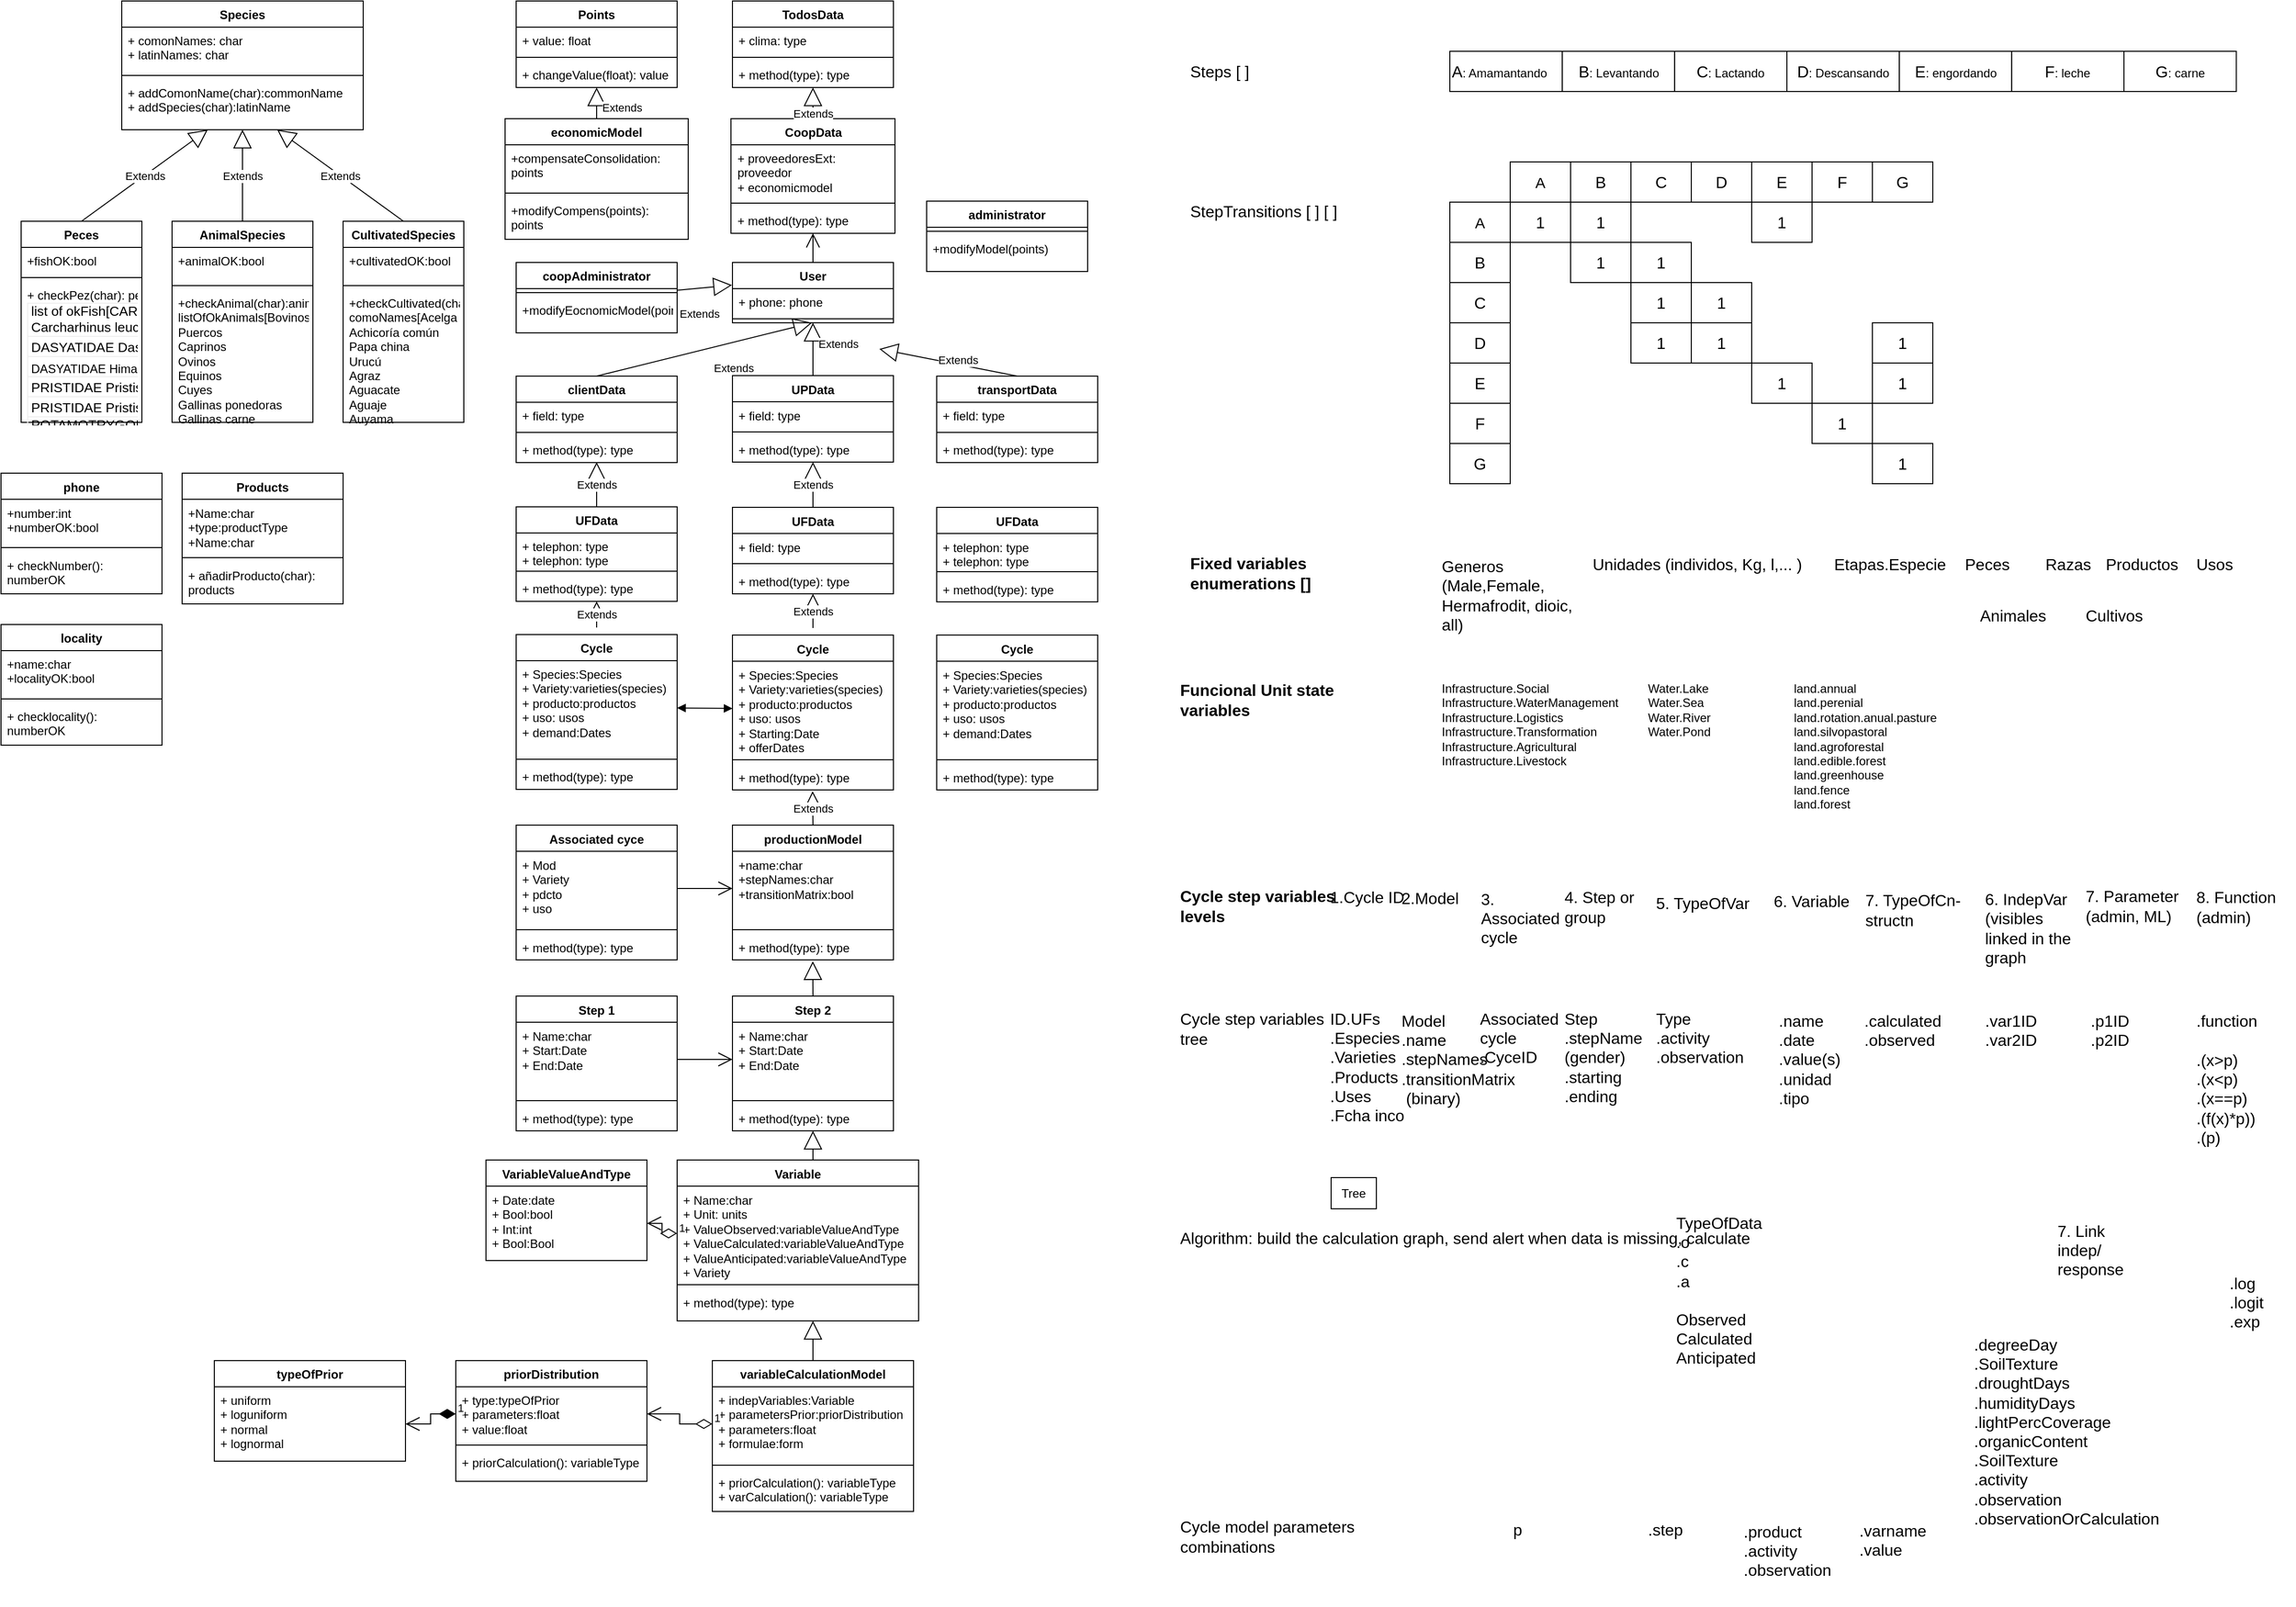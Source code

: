<mxfile version="21.3.5" type="github" pages="2">
  <diagram id="cez-rpx9PR17WSuJuLhv" name="Genérico">
    <mxGraphModel dx="-42" dy="763" grid="1" gridSize="10" guides="1" tooltips="1" connect="1" arrows="1" fold="1" page="1" pageScale="1" pageWidth="1169" pageHeight="827" math="0" shadow="0">
      <root>
        <mxCell id="0" />
        <mxCell id="1" parent="0" />
        <mxCell id="KSp4SFGzi_MSVjwqNxPU-1" value="Cycle" style="swimlane;fontStyle=1;align=center;verticalAlign=top;childLayout=stackLayout;horizontal=1;startSize=26;horizontalStack=0;resizeParent=1;resizeParentMax=0;resizeLast=0;collapsible=1;marginBottom=0;whiteSpace=wrap;html=1;" parent="1" vertex="1">
          <mxGeometry x="1927" y="650.5" width="160" height="154" as="geometry" />
        </mxCell>
        <mxCell id="KSp4SFGzi_MSVjwqNxPU-2" value="&lt;div&gt;+ Species:Species&lt;/div&gt;&lt;div&gt;+ Variety:varieties(species)&lt;/div&gt;&lt;div&gt;&lt;div&gt;+ producto:productos&lt;/div&gt;&lt;div&gt;+ uso: usos&lt;br&gt;&lt;/div&gt;&lt;div&gt;+ Starting:Date&lt;/div&gt;&lt;div&gt;+ offerDates&lt;br&gt;&lt;/div&gt;&lt;div&gt;&lt;br&gt;&lt;br&gt;&lt;/div&gt;&lt;div&gt;+ Variety&lt;/div&gt;&lt;div&gt;&lt;br&gt;&lt;br&gt;&lt;/div&gt;&lt;/div&gt;&lt;div&gt;&lt;br&gt;&lt;/div&gt;" style="text;strokeColor=none;fillColor=none;align=left;verticalAlign=top;spacingLeft=4;spacingRight=4;overflow=hidden;rotatable=0;points=[[0,0.5],[1,0.5]];portConstraint=eastwest;whiteSpace=wrap;html=1;" parent="KSp4SFGzi_MSVjwqNxPU-1" vertex="1">
          <mxGeometry y="26" width="160" height="94" as="geometry" />
        </mxCell>
        <mxCell id="KSp4SFGzi_MSVjwqNxPU-3" value="" style="line;strokeWidth=1;fillColor=none;align=left;verticalAlign=middle;spacingTop=-1;spacingLeft=3;spacingRight=3;rotatable=0;labelPosition=right;points=[];portConstraint=eastwest;strokeColor=inherit;" parent="KSp4SFGzi_MSVjwqNxPU-1" vertex="1">
          <mxGeometry y="120" width="160" height="8" as="geometry" />
        </mxCell>
        <mxCell id="KSp4SFGzi_MSVjwqNxPU-4" value="+ method(type): type" style="text;strokeColor=none;fillColor=none;align=left;verticalAlign=top;spacingLeft=4;spacingRight=4;overflow=hidden;rotatable=0;points=[[0,0.5],[1,0.5]];portConstraint=eastwest;whiteSpace=wrap;html=1;" parent="KSp4SFGzi_MSVjwqNxPU-1" vertex="1">
          <mxGeometry y="128" width="160" height="26" as="geometry" />
        </mxCell>
        <mxCell id="KSp4SFGzi_MSVjwqNxPU-66" value="UFData" style="swimlane;fontStyle=1;align=center;verticalAlign=top;childLayout=stackLayout;horizontal=1;startSize=26;horizontalStack=0;resizeParent=1;resizeParentMax=0;resizeLast=0;collapsible=1;marginBottom=0;whiteSpace=wrap;html=1;" parent="1" vertex="1">
          <mxGeometry x="1927" y="523.5" width="160" height="86" as="geometry" />
        </mxCell>
        <mxCell id="KSp4SFGzi_MSVjwqNxPU-67" value="+ field: type" style="text;strokeColor=none;fillColor=none;align=left;verticalAlign=top;spacingLeft=4;spacingRight=4;overflow=hidden;rotatable=0;points=[[0,0.5],[1,0.5]];portConstraint=eastwest;whiteSpace=wrap;html=1;" parent="KSp4SFGzi_MSVjwqNxPU-66" vertex="1">
          <mxGeometry y="26" width="160" height="26" as="geometry" />
        </mxCell>
        <mxCell id="KSp4SFGzi_MSVjwqNxPU-68" value="" style="line;strokeWidth=1;fillColor=none;align=left;verticalAlign=middle;spacingTop=-1;spacingLeft=3;spacingRight=3;rotatable=0;labelPosition=right;points=[];portConstraint=eastwest;strokeColor=inherit;" parent="KSp4SFGzi_MSVjwqNxPU-66" vertex="1">
          <mxGeometry y="52" width="160" height="8" as="geometry" />
        </mxCell>
        <mxCell id="KSp4SFGzi_MSVjwqNxPU-69" value="+ method(type): type" style="text;strokeColor=none;fillColor=none;align=left;verticalAlign=top;spacingLeft=4;spacingRight=4;overflow=hidden;rotatable=0;points=[[0,0.5],[1,0.5]];portConstraint=eastwest;whiteSpace=wrap;html=1;" parent="KSp4SFGzi_MSVjwqNxPU-66" vertex="1">
          <mxGeometry y="60" width="160" height="26" as="geometry" />
        </mxCell>
        <mxCell id="KSp4SFGzi_MSVjwqNxPU-70" value="UPData" style="swimlane;fontStyle=1;align=center;verticalAlign=top;childLayout=stackLayout;horizontal=1;startSize=26;horizontalStack=0;resizeParent=1;resizeParentMax=0;resizeLast=0;collapsible=1;marginBottom=0;whiteSpace=wrap;html=1;" parent="1" vertex="1">
          <mxGeometry x="1927" y="392.5" width="160" height="86" as="geometry" />
        </mxCell>
        <mxCell id="KSp4SFGzi_MSVjwqNxPU-71" value="+ field: type" style="text;strokeColor=none;fillColor=none;align=left;verticalAlign=top;spacingLeft=4;spacingRight=4;overflow=hidden;rotatable=0;points=[[0,0.5],[1,0.5]];portConstraint=eastwest;whiteSpace=wrap;html=1;" parent="KSp4SFGzi_MSVjwqNxPU-70" vertex="1">
          <mxGeometry y="26" width="160" height="26" as="geometry" />
        </mxCell>
        <mxCell id="KSp4SFGzi_MSVjwqNxPU-72" value="" style="line;strokeWidth=1;fillColor=none;align=left;verticalAlign=middle;spacingTop=-1;spacingLeft=3;spacingRight=3;rotatable=0;labelPosition=right;points=[];portConstraint=eastwest;strokeColor=inherit;" parent="KSp4SFGzi_MSVjwqNxPU-70" vertex="1">
          <mxGeometry y="52" width="160" height="8" as="geometry" />
        </mxCell>
        <mxCell id="KSp4SFGzi_MSVjwqNxPU-73" value="+ method(type): type" style="text;strokeColor=none;fillColor=none;align=left;verticalAlign=top;spacingLeft=4;spacingRight=4;overflow=hidden;rotatable=0;points=[[0,0.5],[1,0.5]];portConstraint=eastwest;whiteSpace=wrap;html=1;" parent="KSp4SFGzi_MSVjwqNxPU-70" vertex="1">
          <mxGeometry y="60" width="160" height="26" as="geometry" />
        </mxCell>
        <mxCell id="KSp4SFGzi_MSVjwqNxPU-74" value="User" style="swimlane;fontStyle=1;align=center;verticalAlign=top;childLayout=stackLayout;horizontal=1;startSize=26;horizontalStack=0;resizeParent=1;resizeParentMax=0;resizeLast=0;collapsible=1;marginBottom=0;whiteSpace=wrap;html=1;" parent="1" vertex="1">
          <mxGeometry x="1927" y="280" width="160" height="60" as="geometry" />
        </mxCell>
        <mxCell id="KSp4SFGzi_MSVjwqNxPU-75" value="+ phone: phone" style="text;strokeColor=none;fillColor=none;align=left;verticalAlign=top;spacingLeft=4;spacingRight=4;overflow=hidden;rotatable=0;points=[[0,0.5],[1,0.5]];portConstraint=eastwest;whiteSpace=wrap;html=1;" parent="KSp4SFGzi_MSVjwqNxPU-74" vertex="1">
          <mxGeometry y="26" width="160" height="26" as="geometry" />
        </mxCell>
        <mxCell id="KSp4SFGzi_MSVjwqNxPU-76" value="" style="line;strokeWidth=1;fillColor=none;align=left;verticalAlign=middle;spacingTop=-1;spacingLeft=3;spacingRight=3;rotatable=0;labelPosition=right;points=[];portConstraint=eastwest;strokeColor=inherit;" parent="KSp4SFGzi_MSVjwqNxPU-74" vertex="1">
          <mxGeometry y="52" width="160" height="8" as="geometry" />
        </mxCell>
        <mxCell id="KSp4SFGzi_MSVjwqNxPU-78" value="CoopData" style="swimlane;fontStyle=1;align=center;verticalAlign=top;childLayout=stackLayout;horizontal=1;startSize=26;horizontalStack=0;resizeParent=1;resizeParentMax=0;resizeLast=0;collapsible=1;marginBottom=0;whiteSpace=wrap;html=1;" parent="1" vertex="1">
          <mxGeometry x="1925.5" y="137" width="163" height="114" as="geometry" />
        </mxCell>
        <mxCell id="KSp4SFGzi_MSVjwqNxPU-79" value="&lt;div&gt;+ proveedoresExt: proveedor&lt;/div&gt;&lt;div&gt;+ economicmodel&lt;br&gt;&lt;/div&gt;" style="text;strokeColor=none;fillColor=none;align=left;verticalAlign=top;spacingLeft=4;spacingRight=4;overflow=hidden;rotatable=0;points=[[0,0.5],[1,0.5]];portConstraint=eastwest;whiteSpace=wrap;html=1;" parent="KSp4SFGzi_MSVjwqNxPU-78" vertex="1">
          <mxGeometry y="26" width="163" height="54" as="geometry" />
        </mxCell>
        <mxCell id="KSp4SFGzi_MSVjwqNxPU-80" value="" style="line;strokeWidth=1;fillColor=none;align=left;verticalAlign=middle;spacingTop=-1;spacingLeft=3;spacingRight=3;rotatable=0;labelPosition=right;points=[];portConstraint=eastwest;strokeColor=inherit;" parent="KSp4SFGzi_MSVjwqNxPU-78" vertex="1">
          <mxGeometry y="80" width="163" height="8" as="geometry" />
        </mxCell>
        <mxCell id="KSp4SFGzi_MSVjwqNxPU-81" value="+ method(type): type" style="text;strokeColor=none;fillColor=none;align=left;verticalAlign=top;spacingLeft=4;spacingRight=4;overflow=hidden;rotatable=0;points=[[0,0.5],[1,0.5]];portConstraint=eastwest;whiteSpace=wrap;html=1;" parent="KSp4SFGzi_MSVjwqNxPU-78" vertex="1">
          <mxGeometry y="88" width="163" height="26" as="geometry" />
        </mxCell>
        <mxCell id="KSp4SFGzi_MSVjwqNxPU-86" value="TodosData" style="swimlane;fontStyle=1;align=center;verticalAlign=top;childLayout=stackLayout;horizontal=1;startSize=26;horizontalStack=0;resizeParent=1;resizeParentMax=0;resizeLast=0;collapsible=1;marginBottom=0;whiteSpace=wrap;html=1;" parent="1" vertex="1">
          <mxGeometry x="1927" y="20" width="160" height="86" as="geometry" />
        </mxCell>
        <mxCell id="KSp4SFGzi_MSVjwqNxPU-87" value="+ clima: type" style="text;strokeColor=none;fillColor=none;align=left;verticalAlign=top;spacingLeft=4;spacingRight=4;overflow=hidden;rotatable=0;points=[[0,0.5],[1,0.5]];portConstraint=eastwest;whiteSpace=wrap;html=1;" parent="KSp4SFGzi_MSVjwqNxPU-86" vertex="1">
          <mxGeometry y="26" width="160" height="26" as="geometry" />
        </mxCell>
        <mxCell id="KSp4SFGzi_MSVjwqNxPU-88" value="" style="line;strokeWidth=1;fillColor=none;align=left;verticalAlign=middle;spacingTop=-1;spacingLeft=3;spacingRight=3;rotatable=0;labelPosition=right;points=[];portConstraint=eastwest;strokeColor=inherit;" parent="KSp4SFGzi_MSVjwqNxPU-86" vertex="1">
          <mxGeometry y="52" width="160" height="8" as="geometry" />
        </mxCell>
        <mxCell id="KSp4SFGzi_MSVjwqNxPU-89" value="+ method(type): type" style="text;strokeColor=none;fillColor=none;align=left;verticalAlign=top;spacingLeft=4;spacingRight=4;overflow=hidden;rotatable=0;points=[[0,0.5],[1,0.5]];portConstraint=eastwest;whiteSpace=wrap;html=1;" parent="KSp4SFGzi_MSVjwqNxPU-86" vertex="1">
          <mxGeometry y="60" width="160" height="26" as="geometry" />
        </mxCell>
        <mxCell id="KSp4SFGzi_MSVjwqNxPU-90" value="productionModel" style="swimlane;fontStyle=1;align=center;verticalAlign=top;childLayout=stackLayout;horizontal=1;startSize=26;horizontalStack=0;resizeParent=1;resizeParentMax=0;resizeLast=0;collapsible=1;marginBottom=0;whiteSpace=wrap;html=1;" parent="1" vertex="1">
          <mxGeometry x="1927" y="839.5" width="160" height="134" as="geometry" />
        </mxCell>
        <mxCell id="KSp4SFGzi_MSVjwqNxPU-91" value="&lt;div&gt;+name:char&lt;div&gt;+stepNames:char&lt;br&gt;&lt;/div&gt;&lt;div&gt;+transitionMatrix:bool&lt;/div&gt;&lt;br&gt;&lt;/div&gt;&lt;div&gt;&lt;/div&gt;&lt;div&gt;&lt;br&gt;&lt;/div&gt;" style="text;strokeColor=none;fillColor=none;align=left;verticalAlign=top;spacingLeft=4;spacingRight=4;overflow=hidden;rotatable=0;points=[[0,0.5],[1,0.5]];portConstraint=eastwest;whiteSpace=wrap;html=1;" parent="KSp4SFGzi_MSVjwqNxPU-90" vertex="1">
          <mxGeometry y="26" width="160" height="74" as="geometry" />
        </mxCell>
        <mxCell id="KSp4SFGzi_MSVjwqNxPU-92" value="" style="line;strokeWidth=1;fillColor=none;align=left;verticalAlign=middle;spacingTop=-1;spacingLeft=3;spacingRight=3;rotatable=0;labelPosition=right;points=[];portConstraint=eastwest;strokeColor=inherit;" parent="KSp4SFGzi_MSVjwqNxPU-90" vertex="1">
          <mxGeometry y="100" width="160" height="8" as="geometry" />
        </mxCell>
        <mxCell id="KSp4SFGzi_MSVjwqNxPU-93" value="+ method(type): type" style="text;strokeColor=none;fillColor=none;align=left;verticalAlign=top;spacingLeft=4;spacingRight=4;overflow=hidden;rotatable=0;points=[[0,0.5],[1,0.5]];portConstraint=eastwest;whiteSpace=wrap;html=1;" parent="KSp4SFGzi_MSVjwqNxPU-90" vertex="1">
          <mxGeometry y="108" width="160" height="26" as="geometry" />
        </mxCell>
        <mxCell id="KSp4SFGzi_MSVjwqNxPU-95" value="Associated cyce" style="swimlane;fontStyle=1;align=center;verticalAlign=top;childLayout=stackLayout;horizontal=1;startSize=26;horizontalStack=0;resizeParent=1;resizeParentMax=0;resizeLast=0;collapsible=1;marginBottom=0;whiteSpace=wrap;html=1;" parent="1" vertex="1">
          <mxGeometry x="1712" y="839.5" width="160" height="134" as="geometry" />
        </mxCell>
        <mxCell id="KSp4SFGzi_MSVjwqNxPU-96" value="&lt;div&gt;+ Mod&lt;/div&gt;&lt;div&gt;+ Variety&lt;/div&gt;&lt;div&gt;&lt;div&gt;+ pdcto&lt;/div&gt;&lt;div&gt;+ uso&lt;/div&gt;&lt;div&gt;&lt;br&gt;&lt;br&gt;&lt;/div&gt;&lt;div&gt;+ Variety&lt;/div&gt;&lt;div&gt;&lt;br&gt;&lt;br&gt;&lt;/div&gt;&lt;/div&gt;&lt;div&gt;&lt;br&gt;&lt;/div&gt;" style="text;strokeColor=none;fillColor=none;align=left;verticalAlign=top;spacingLeft=4;spacingRight=4;overflow=hidden;rotatable=0;points=[[0,0.5],[1,0.5]];portConstraint=eastwest;whiteSpace=wrap;html=1;" parent="KSp4SFGzi_MSVjwqNxPU-95" vertex="1">
          <mxGeometry y="26" width="160" height="74" as="geometry" />
        </mxCell>
        <mxCell id="KSp4SFGzi_MSVjwqNxPU-97" value="" style="line;strokeWidth=1;fillColor=none;align=left;verticalAlign=middle;spacingTop=-1;spacingLeft=3;spacingRight=3;rotatable=0;labelPosition=right;points=[];portConstraint=eastwest;strokeColor=inherit;" parent="KSp4SFGzi_MSVjwqNxPU-95" vertex="1">
          <mxGeometry y="100" width="160" height="8" as="geometry" />
        </mxCell>
        <mxCell id="KSp4SFGzi_MSVjwqNxPU-98" value="+ method(type): type" style="text;strokeColor=none;fillColor=none;align=left;verticalAlign=top;spacingLeft=4;spacingRight=4;overflow=hidden;rotatable=0;points=[[0,0.5],[1,0.5]];portConstraint=eastwest;whiteSpace=wrap;html=1;" parent="KSp4SFGzi_MSVjwqNxPU-95" vertex="1">
          <mxGeometry y="108" width="160" height="26" as="geometry" />
        </mxCell>
        <mxCell id="KSp4SFGzi_MSVjwqNxPU-99" value="" style="endArrow=open;endFill=1;endSize=12;html=1;rounded=0;exitX=1;exitY=0.5;exitDx=0;exitDy=0;" parent="1" source="KSp4SFGzi_MSVjwqNxPU-96" target="KSp4SFGzi_MSVjwqNxPU-91" edge="1">
          <mxGeometry width="160" relative="1" as="geometry">
            <mxPoint x="1347" y="493.5" as="sourcePoint" />
            <mxPoint x="1507" y="493.5" as="targetPoint" />
          </mxGeometry>
        </mxCell>
        <mxCell id="KSp4SFGzi_MSVjwqNxPU-100" value="Step 2" style="swimlane;fontStyle=1;align=center;verticalAlign=top;childLayout=stackLayout;horizontal=1;startSize=26;horizontalStack=0;resizeParent=1;resizeParentMax=0;resizeLast=0;collapsible=1;marginBottom=0;whiteSpace=wrap;html=1;" parent="1" vertex="1">
          <mxGeometry x="1927" y="1009.5" width="160" height="134" as="geometry" />
        </mxCell>
        <mxCell id="KSp4SFGzi_MSVjwqNxPU-101" value="&lt;div&gt;+ Name:char&lt;/div&gt;&lt;div&gt;+ Start:Date&lt;/div&gt;&lt;div&gt;&lt;div&gt;+ End:Date&lt;br&gt;&lt;br&gt;&lt;/div&gt;&lt;/div&gt;&lt;div&gt;&lt;br&gt;&lt;/div&gt;" style="text;strokeColor=none;fillColor=none;align=left;verticalAlign=top;spacingLeft=4;spacingRight=4;overflow=hidden;rotatable=0;points=[[0,0.5],[1,0.5]];portConstraint=eastwest;whiteSpace=wrap;html=1;" parent="KSp4SFGzi_MSVjwqNxPU-100" vertex="1">
          <mxGeometry y="26" width="160" height="74" as="geometry" />
        </mxCell>
        <mxCell id="KSp4SFGzi_MSVjwqNxPU-102" value="" style="line;strokeWidth=1;fillColor=none;align=left;verticalAlign=middle;spacingTop=-1;spacingLeft=3;spacingRight=3;rotatable=0;labelPosition=right;points=[];portConstraint=eastwest;strokeColor=inherit;" parent="KSp4SFGzi_MSVjwqNxPU-100" vertex="1">
          <mxGeometry y="100" width="160" height="8" as="geometry" />
        </mxCell>
        <mxCell id="KSp4SFGzi_MSVjwqNxPU-103" value="+ method(type): type" style="text;strokeColor=none;fillColor=none;align=left;verticalAlign=top;spacingLeft=4;spacingRight=4;overflow=hidden;rotatable=0;points=[[0,0.5],[1,0.5]];portConstraint=eastwest;whiteSpace=wrap;html=1;" parent="KSp4SFGzi_MSVjwqNxPU-100" vertex="1">
          <mxGeometry y="108" width="160" height="26" as="geometry" />
        </mxCell>
        <mxCell id="KSp4SFGzi_MSVjwqNxPU-107" value="Extends" style="endArrow=block;endSize=16;endFill=0;html=1;rounded=0;entryX=0.498;entryY=1.048;entryDx=0;entryDy=0;entryPerimeter=0;exitX=0.5;exitY=0;exitDx=0;exitDy=0;" parent="1" source="KSp4SFGzi_MSVjwqNxPU-90" target="KSp4SFGzi_MSVjwqNxPU-4" edge="1">
          <mxGeometry width="160" relative="1" as="geometry">
            <mxPoint x="1347" y="743.5" as="sourcePoint" />
            <mxPoint x="1907" y="783.5" as="targetPoint" />
          </mxGeometry>
        </mxCell>
        <mxCell id="KSp4SFGzi_MSVjwqNxPU-109" value="Step 1" style="swimlane;fontStyle=1;align=center;verticalAlign=top;childLayout=stackLayout;horizontal=1;startSize=26;horizontalStack=0;resizeParent=1;resizeParentMax=0;resizeLast=0;collapsible=1;marginBottom=0;whiteSpace=wrap;html=1;" parent="1" vertex="1">
          <mxGeometry x="1712" y="1009.5" width="160" height="134" as="geometry" />
        </mxCell>
        <mxCell id="KSp4SFGzi_MSVjwqNxPU-110" value="&lt;div&gt;+ Name:char&lt;/div&gt;&lt;div&gt;+ Start:Date&lt;/div&gt;&lt;div&gt;&lt;div&gt;+ End:Date&lt;br&gt;&lt;br&gt;&lt;/div&gt;&lt;/div&gt;&lt;div&gt;&lt;br&gt;&lt;br&gt;&lt;/div&gt;" style="text;strokeColor=none;fillColor=none;align=left;verticalAlign=top;spacingLeft=4;spacingRight=4;overflow=hidden;rotatable=0;points=[[0,0.5],[1,0.5]];portConstraint=eastwest;whiteSpace=wrap;html=1;" parent="KSp4SFGzi_MSVjwqNxPU-109" vertex="1">
          <mxGeometry y="26" width="160" height="74" as="geometry" />
        </mxCell>
        <mxCell id="KSp4SFGzi_MSVjwqNxPU-111" value="" style="line;strokeWidth=1;fillColor=none;align=left;verticalAlign=middle;spacingTop=-1;spacingLeft=3;spacingRight=3;rotatable=0;labelPosition=right;points=[];portConstraint=eastwest;strokeColor=inherit;" parent="KSp4SFGzi_MSVjwqNxPU-109" vertex="1">
          <mxGeometry y="100" width="160" height="8" as="geometry" />
        </mxCell>
        <mxCell id="KSp4SFGzi_MSVjwqNxPU-112" value="+ method(type): type" style="text;strokeColor=none;fillColor=none;align=left;verticalAlign=top;spacingLeft=4;spacingRight=4;overflow=hidden;rotatable=0;points=[[0,0.5],[1,0.5]];portConstraint=eastwest;whiteSpace=wrap;html=1;" parent="KSp4SFGzi_MSVjwqNxPU-109" vertex="1">
          <mxGeometry y="108" width="160" height="26" as="geometry" />
        </mxCell>
        <mxCell id="KSp4SFGzi_MSVjwqNxPU-123" value="" style="endArrow=open;endFill=1;endSize=12;html=1;rounded=0;entryX=0;entryY=0.5;entryDx=0;entryDy=0;exitX=1;exitY=0.5;exitDx=0;exitDy=0;" parent="1" source="KSp4SFGzi_MSVjwqNxPU-110" target="KSp4SFGzi_MSVjwqNxPU-101" edge="1">
          <mxGeometry width="160" relative="1" as="geometry">
            <mxPoint x="1647" y="899.5" as="sourcePoint" />
            <mxPoint x="1807" y="899.5" as="targetPoint" />
          </mxGeometry>
        </mxCell>
        <mxCell id="KSp4SFGzi_MSVjwqNxPU-124" value="Extends" style="endArrow=block;endSize=16;endFill=0;html=1;rounded=0;" parent="1" target="KSp4SFGzi_MSVjwqNxPU-69" edge="1">
          <mxGeometry width="160" relative="1" as="geometry">
            <mxPoint x="2007" y="643.5" as="sourcePoint" />
            <mxPoint x="2018" y="792.5" as="targetPoint" />
          </mxGeometry>
        </mxCell>
        <mxCell id="KSp4SFGzi_MSVjwqNxPU-125" value="Extends" style="endArrow=block;endSize=16;endFill=0;html=1;rounded=0;exitX=0.5;exitY=0;exitDx=0;exitDy=0;" parent="1" source="KSp4SFGzi_MSVjwqNxPU-66" target="KSp4SFGzi_MSVjwqNxPU-73" edge="1">
          <mxGeometry x="-0.004" width="160" relative="1" as="geometry">
            <mxPoint x="2017" y="653.5" as="sourcePoint" />
            <mxPoint x="2017" y="619.5" as="targetPoint" />
            <mxPoint as="offset" />
          </mxGeometry>
        </mxCell>
        <mxCell id="bnmCyNIr4KmW2nt2IgBb-1" value="Products" style="swimlane;fontStyle=1;align=center;verticalAlign=top;childLayout=stackLayout;horizontal=1;startSize=26;horizontalStack=0;resizeParent=1;resizeParentMax=0;resizeLast=0;collapsible=1;marginBottom=0;whiteSpace=wrap;html=1;" parent="1" vertex="1">
          <mxGeometry x="1380" y="489.5" width="160" height="130" as="geometry" />
        </mxCell>
        <mxCell id="bnmCyNIr4KmW2nt2IgBb-2" value="&lt;div&gt;+Name:char&lt;/div&gt;&lt;div&gt;+type:productType&lt;/div&gt;&lt;div&gt;+Name:char&lt;/div&gt;" style="text;strokeColor=none;fillColor=none;align=left;verticalAlign=top;spacingLeft=4;spacingRight=4;overflow=hidden;rotatable=0;points=[[0,0.5],[1,0.5]];portConstraint=eastwest;whiteSpace=wrap;html=1;" parent="bnmCyNIr4KmW2nt2IgBb-1" vertex="1">
          <mxGeometry y="26" width="160" height="54" as="geometry" />
        </mxCell>
        <mxCell id="bnmCyNIr4KmW2nt2IgBb-3" value="" style="line;strokeWidth=1;fillColor=none;align=left;verticalAlign=middle;spacingTop=-1;spacingLeft=3;spacingRight=3;rotatable=0;labelPosition=right;points=[];portConstraint=eastwest;strokeColor=inherit;" parent="bnmCyNIr4KmW2nt2IgBb-1" vertex="1">
          <mxGeometry y="80" width="160" height="8" as="geometry" />
        </mxCell>
        <mxCell id="bnmCyNIr4KmW2nt2IgBb-4" value="+ añadirProducto(char):&amp;nbsp; products" style="text;strokeColor=none;fillColor=none;align=left;verticalAlign=top;spacingLeft=4;spacingRight=4;overflow=hidden;rotatable=0;points=[[0,0.5],[1,0.5]];portConstraint=eastwest;whiteSpace=wrap;html=1;" parent="bnmCyNIr4KmW2nt2IgBb-1" vertex="1">
          <mxGeometry y="88" width="160" height="42" as="geometry" />
        </mxCell>
        <mxCell id="bnmCyNIr4KmW2nt2IgBb-8" value="Variable" style="swimlane;fontStyle=1;align=center;verticalAlign=top;childLayout=stackLayout;horizontal=1;startSize=26;horizontalStack=0;resizeParent=1;resizeParentMax=0;resizeLast=0;collapsible=1;marginBottom=0;whiteSpace=wrap;html=1;" parent="1" vertex="1">
          <mxGeometry x="1872" y="1172.5" width="240" height="160" as="geometry" />
        </mxCell>
        <mxCell id="bnmCyNIr4KmW2nt2IgBb-9" value="&lt;div&gt;+ Name:char&lt;/div&gt;&lt;div&gt;+ Unit: units&lt;br&gt;&lt;/div&gt;&lt;div&gt;+ ValueObserved:variableValueAndType&lt;div&gt;&lt;div&gt;+ ValueCalculated:variableValueAndType&lt;/div&gt;+ ValueAnticipated:variableValueAndType&lt;/div&gt;&lt;/div&gt;+ Variety&lt;div&gt;&lt;div&gt;&lt;br&gt;&lt;br&gt;&lt;/div&gt;&lt;/div&gt;&lt;div&gt;&lt;br&gt;&lt;/div&gt;" style="text;strokeColor=none;fillColor=none;align=left;verticalAlign=top;spacingLeft=4;spacingRight=4;overflow=hidden;rotatable=0;points=[[0,0.5],[1,0.5]];portConstraint=eastwest;whiteSpace=wrap;html=1;" parent="bnmCyNIr4KmW2nt2IgBb-8" vertex="1">
          <mxGeometry y="26" width="240" height="94" as="geometry" />
        </mxCell>
        <mxCell id="bnmCyNIr4KmW2nt2IgBb-10" value="" style="line;strokeWidth=1;fillColor=none;align=left;verticalAlign=middle;spacingTop=-1;spacingLeft=3;spacingRight=3;rotatable=0;labelPosition=right;points=[];portConstraint=eastwest;strokeColor=inherit;" parent="bnmCyNIr4KmW2nt2IgBb-8" vertex="1">
          <mxGeometry y="120" width="240" height="8" as="geometry" />
        </mxCell>
        <mxCell id="bnmCyNIr4KmW2nt2IgBb-11" value="+ method(type): type" style="text;strokeColor=none;fillColor=none;align=left;verticalAlign=top;spacingLeft=4;spacingRight=4;overflow=hidden;rotatable=0;points=[[0,0.5],[1,0.5]];portConstraint=eastwest;whiteSpace=wrap;html=1;" parent="bnmCyNIr4KmW2nt2IgBb-8" vertex="1">
          <mxGeometry y="128" width="240" height="32" as="geometry" />
        </mxCell>
        <mxCell id="bnmCyNIr4KmW2nt2IgBb-12" value="" style="endArrow=block;endSize=16;endFill=0;html=1;rounded=0;entryX=0.499;entryY=1.054;entryDx=0;entryDy=0;entryPerimeter=0;exitX=0.5;exitY=0;exitDx=0;exitDy=0;" parent="1" source="KSp4SFGzi_MSVjwqNxPU-100" target="KSp4SFGzi_MSVjwqNxPU-93" edge="1">
          <mxGeometry x="-1" y="173" width="160" relative="1" as="geometry">
            <mxPoint x="2007" y="1009.5" as="sourcePoint" />
            <mxPoint x="2017" y="969.5" as="targetPoint" />
            <mxPoint x="163" y="179" as="offset" />
          </mxGeometry>
        </mxCell>
        <mxCell id="bnmCyNIr4KmW2nt2IgBb-13" value="VariableValueAndType" style="swimlane;fontStyle=1;align=center;verticalAlign=top;childLayout=stackLayout;horizontal=1;startSize=26;horizontalStack=0;resizeParent=1;resizeParentMax=0;resizeLast=0;collapsible=1;marginBottom=0;whiteSpace=wrap;html=1;" parent="1" vertex="1">
          <mxGeometry x="1682" y="1172.5" width="160" height="100" as="geometry" />
        </mxCell>
        <mxCell id="bnmCyNIr4KmW2nt2IgBb-14" value="&lt;div&gt;+ Date:date&lt;/div&gt;&lt;div&gt;+ Bool:bool&lt;br&gt;+ Int:int&lt;/div&gt;&lt;div&gt;+ Bool:Bool&lt;/div&gt;&lt;div&gt;&lt;br&gt;&lt;br&gt;&lt;/div&gt;" style="text;strokeColor=none;fillColor=none;align=left;verticalAlign=top;spacingLeft=4;spacingRight=4;overflow=hidden;rotatable=0;points=[[0,0.5],[1,0.5]];portConstraint=eastwest;whiteSpace=wrap;html=1;" parent="bnmCyNIr4KmW2nt2IgBb-13" vertex="1">
          <mxGeometry y="26" width="160" height="74" as="geometry" />
        </mxCell>
        <mxCell id="bnmCyNIr4KmW2nt2IgBb-22" value="" style="endArrow=block;endSize=16;endFill=0;html=1;rounded=0;exitX=0.5;exitY=0;exitDx=0;exitDy=0;" parent="1" target="KSp4SFGzi_MSVjwqNxPU-103" edge="1">
          <mxGeometry x="-1" y="173" width="160" relative="1" as="geometry">
            <mxPoint x="2007.0" y="1172.5" as="sourcePoint" />
            <mxPoint x="2007" y="1132.5" as="targetPoint" />
            <mxPoint x="163" y="179" as="offset" />
          </mxGeometry>
        </mxCell>
        <mxCell id="bnmCyNIr4KmW2nt2IgBb-23" value="variableCalculationModel" style="swimlane;fontStyle=1;align=center;verticalAlign=top;childLayout=stackLayout;horizontal=1;startSize=26;horizontalStack=0;resizeParent=1;resizeParentMax=0;resizeLast=0;collapsible=1;marginBottom=0;whiteSpace=wrap;html=1;" parent="1" vertex="1">
          <mxGeometry x="1907" y="1372" width="200" height="150" as="geometry" />
        </mxCell>
        <mxCell id="bnmCyNIr4KmW2nt2IgBb-24" value="&lt;div&gt;+ indepVariables:Variable&lt;/div&gt;&lt;div&gt;+ parametersPrior:priorDistribution &lt;br&gt;&lt;/div&gt;&lt;div&gt;+ parameters:float &lt;/div&gt;&lt;div&gt;+ formulae:form&lt;/div&gt;&lt;div&gt;&lt;br&gt;&lt;div&gt;&lt;br&gt;&lt;/div&gt;&lt;/div&gt;&lt;div&gt;&lt;div&gt;&lt;br&gt;&lt;br&gt;&lt;/div&gt;&lt;/div&gt;&lt;div&gt;&lt;br&gt;&lt;/div&gt;" style="text;strokeColor=none;fillColor=none;align=left;verticalAlign=top;spacingLeft=4;spacingRight=4;overflow=hidden;rotatable=0;points=[[0,0.5],[1,0.5]];portConstraint=eastwest;whiteSpace=wrap;html=1;" parent="bnmCyNIr4KmW2nt2IgBb-23" vertex="1">
          <mxGeometry y="26" width="200" height="74" as="geometry" />
        </mxCell>
        <mxCell id="bnmCyNIr4KmW2nt2IgBb-25" value="" style="line;strokeWidth=1;fillColor=none;align=left;verticalAlign=middle;spacingTop=-1;spacingLeft=3;spacingRight=3;rotatable=0;labelPosition=right;points=[];portConstraint=eastwest;strokeColor=inherit;" parent="bnmCyNIr4KmW2nt2IgBb-23" vertex="1">
          <mxGeometry y="100" width="200" height="8" as="geometry" />
        </mxCell>
        <mxCell id="bnmCyNIr4KmW2nt2IgBb-26" value="&lt;div&gt;+ priorCalculation(): variableType&lt;/div&gt;&lt;div&gt;+ varCalculation(): variableType&lt;/div&gt;" style="text;strokeColor=none;fillColor=none;align=left;verticalAlign=top;spacingLeft=4;spacingRight=4;overflow=hidden;rotatable=0;points=[[0,0.5],[1,0.5]];portConstraint=eastwest;whiteSpace=wrap;html=1;" parent="bnmCyNIr4KmW2nt2IgBb-23" vertex="1">
          <mxGeometry y="108" width="200" height="42" as="geometry" />
        </mxCell>
        <mxCell id="bnmCyNIr4KmW2nt2IgBb-27" value="" style="endArrow=block;endSize=16;endFill=0;html=1;rounded=0;exitX=0.5;exitY=0;exitDx=0;exitDy=0;" parent="1" source="bnmCyNIr4KmW2nt2IgBb-23" edge="1">
          <mxGeometry x="-1" y="173" width="160" relative="1" as="geometry">
            <mxPoint x="2017" y="1182.5" as="sourcePoint" />
            <mxPoint x="2007.0" y="1332.5" as="targetPoint" />
            <mxPoint x="163" y="179" as="offset" />
          </mxGeometry>
        </mxCell>
        <mxCell id="bnmCyNIr4KmW2nt2IgBb-28" value="priorDistribution" style="swimlane;fontStyle=1;align=center;verticalAlign=top;childLayout=stackLayout;horizontal=1;startSize=26;horizontalStack=0;resizeParent=1;resizeParentMax=0;resizeLast=0;collapsible=1;marginBottom=0;whiteSpace=wrap;html=1;" parent="1" vertex="1">
          <mxGeometry x="1652" y="1372" width="190" height="120" as="geometry" />
        </mxCell>
        <mxCell id="bnmCyNIr4KmW2nt2IgBb-29" value="&lt;div&gt;+ type:typeOfPrior&lt;/div&gt;&lt;div&gt;+ parameters:float&lt;/div&gt;&lt;div&gt;+ value:float &lt;br&gt;&lt;/div&gt;&lt;div&gt;&lt;div&gt;&lt;br&gt;&lt;br&gt;&lt;/div&gt;&lt;/div&gt;&lt;div&gt;&lt;br&gt;&lt;/div&gt;" style="text;strokeColor=none;fillColor=none;align=left;verticalAlign=top;spacingLeft=4;spacingRight=4;overflow=hidden;rotatable=0;points=[[0,0.5],[1,0.5]];portConstraint=eastwest;whiteSpace=wrap;html=1;" parent="bnmCyNIr4KmW2nt2IgBb-28" vertex="1">
          <mxGeometry y="26" width="190" height="54" as="geometry" />
        </mxCell>
        <mxCell id="bnmCyNIr4KmW2nt2IgBb-30" value="" style="line;strokeWidth=1;fillColor=none;align=left;verticalAlign=middle;spacingTop=-1;spacingLeft=3;spacingRight=3;rotatable=0;labelPosition=right;points=[];portConstraint=eastwest;strokeColor=inherit;" parent="bnmCyNIr4KmW2nt2IgBb-28" vertex="1">
          <mxGeometry y="80" width="190" height="8" as="geometry" />
        </mxCell>
        <mxCell id="bnmCyNIr4KmW2nt2IgBb-31" value="+ priorCalculation(): variableType" style="text;strokeColor=none;fillColor=none;align=left;verticalAlign=top;spacingLeft=4;spacingRight=4;overflow=hidden;rotatable=0;points=[[0,0.5],[1,0.5]];portConstraint=eastwest;whiteSpace=wrap;html=1;" parent="bnmCyNIr4KmW2nt2IgBb-28" vertex="1">
          <mxGeometry y="88" width="190" height="32" as="geometry" />
        </mxCell>
        <mxCell id="bnmCyNIr4KmW2nt2IgBb-32" value="typeOfPrior" style="swimlane;fontStyle=1;align=center;verticalAlign=top;childLayout=stackLayout;horizontal=1;startSize=26;horizontalStack=0;resizeParent=1;resizeParentMax=0;resizeLast=0;collapsible=1;marginBottom=0;whiteSpace=wrap;html=1;" parent="1" vertex="1">
          <mxGeometry x="1412" y="1372" width="190" height="100" as="geometry" />
        </mxCell>
        <mxCell id="bnmCyNIr4KmW2nt2IgBb-33" value="&lt;div&gt;+ uniform&lt;/div&gt;&lt;div&gt;+ loguniform&lt;/div&gt;&lt;div&gt;+ normal&lt;/div&gt;&lt;div&gt;+ lognormal&lt;br&gt;&lt;/div&gt;&lt;div&gt;&lt;div&gt;&lt;br&gt;&lt;br&gt;&lt;/div&gt;&lt;/div&gt;&lt;div&gt;&lt;br&gt;&lt;/div&gt;" style="text;strokeColor=none;fillColor=none;align=left;verticalAlign=top;spacingLeft=4;spacingRight=4;overflow=hidden;rotatable=0;points=[[0,0.5],[1,0.5]];portConstraint=eastwest;whiteSpace=wrap;html=1;" parent="bnmCyNIr4KmW2nt2IgBb-32" vertex="1">
          <mxGeometry y="26" width="190" height="74" as="geometry" />
        </mxCell>
        <mxCell id="bnmCyNIr4KmW2nt2IgBb-36" value="AnimalSpecies" style="swimlane;fontStyle=1;align=center;verticalAlign=top;childLayout=stackLayout;horizontal=1;startSize=26;horizontalStack=0;resizeParent=1;resizeParentMax=0;resizeLast=0;collapsible=1;marginBottom=0;whiteSpace=wrap;html=1;" parent="1" vertex="1">
          <mxGeometry x="1370" y="239" width="140" height="200" as="geometry" />
        </mxCell>
        <mxCell id="bnmCyNIr4KmW2nt2IgBb-37" value="&lt;div&gt;+animalOK:bool&lt;br&gt;&lt;/div&gt;" style="text;strokeColor=none;fillColor=none;align=left;verticalAlign=top;spacingLeft=4;spacingRight=4;overflow=hidden;rotatable=0;points=[[0,0.5],[1,0.5]];portConstraint=eastwest;whiteSpace=wrap;html=1;" parent="bnmCyNIr4KmW2nt2IgBb-36" vertex="1">
          <mxGeometry y="26" width="140" height="34" as="geometry" />
        </mxCell>
        <mxCell id="bnmCyNIr4KmW2nt2IgBb-38" value="" style="line;strokeWidth=1;fillColor=none;align=left;verticalAlign=middle;spacingTop=-1;spacingLeft=3;spacingRight=3;rotatable=0;labelPosition=right;points=[];portConstraint=eastwest;strokeColor=inherit;" parent="bnmCyNIr4KmW2nt2IgBb-36" vertex="1">
          <mxGeometry y="60" width="140" height="8" as="geometry" />
        </mxCell>
        <mxCell id="bnmCyNIr4KmW2nt2IgBb-39" value="+checkAnimal(char):animalOK&lt;br&gt;listOfOkAnimals[Bovinos&lt;br&gt;Puercos&lt;br&gt;Caprinos&lt;br&gt;Ovinos&lt;br&gt;Equinos&lt;br&gt;Cuyes&lt;br&gt;Gallinas ponedoras&lt;br&gt;Gallinas carne&lt;br&gt;Gallinas doble proposito&lt;br&gt;Abejas&lt;br&gt;Avestruces&lt;br&gt;Patos&lt;br&gt;Pavos&lt;br&gt;Pintadas&lt;br&gt;Cordonices&lt;br&gt;Canarios&lt;br&gt;Insectos&lt;br&gt;Conejos&lt;br&gt;Bufalos&lt;br&gt;Abejas]&lt;br&gt;&lt;br&gt;&lt;div&gt;&lt;/div&gt;&lt;br&gt;" style="text;strokeColor=none;fillColor=none;align=left;verticalAlign=top;spacingLeft=4;spacingRight=4;overflow=hidden;rotatable=0;points=[[0,0.5],[1,0.5]];portConstraint=eastwest;whiteSpace=wrap;html=1;" parent="bnmCyNIr4KmW2nt2IgBb-36" vertex="1">
          <mxGeometry y="68" width="140" height="132" as="geometry" />
        </mxCell>
        <mxCell id="bnmCyNIr4KmW2nt2IgBb-41" value="Peces" style="swimlane;fontStyle=1;align=center;verticalAlign=top;childLayout=stackLayout;horizontal=1;startSize=26;horizontalStack=0;resizeParent=1;resizeParentMax=0;resizeLast=0;collapsible=1;marginBottom=0;whiteSpace=wrap;html=1;" parent="1" vertex="1">
          <mxGeometry x="1220" y="239" width="120" height="200" as="geometry" />
        </mxCell>
        <mxCell id="jO_6KhbkxEUZzAkIXSuS-63" value="+fishOK:bool" style="text;strokeColor=none;fillColor=none;align=left;verticalAlign=top;spacingLeft=4;spacingRight=4;overflow=hidden;rotatable=0;points=[[0,0.5],[1,0.5]];portConstraint=eastwest;whiteSpace=wrap;html=1;" parent="bnmCyNIr4KmW2nt2IgBb-41" vertex="1">
          <mxGeometry y="26" width="120" height="26" as="geometry" />
        </mxCell>
        <mxCell id="bnmCyNIr4KmW2nt2IgBb-43" value="" style="line;strokeWidth=1;fillColor=none;align=left;verticalAlign=middle;spacingTop=-1;spacingLeft=3;spacingRight=3;rotatable=0;labelPosition=right;points=[];portConstraint=eastwest;strokeColor=inherit;" parent="bnmCyNIr4KmW2nt2IgBb-41" vertex="1">
          <mxGeometry y="52" width="120" height="8" as="geometry" />
        </mxCell>
        <mxCell id="bnmCyNIr4KmW2nt2IgBb-44" value="+ checkPez(char): pezOK &lt;br&gt;&lt;table style=&quot;table-layout:fixed;font-size:10pt;font-family:Arial;width:0px;border-collapse:collapse;border:none&quot; dir=&quot;ltr&quot; cellspacing=&quot;0&quot; cellpadding=&quot;0&quot; border=&quot;1&quot;&gt;&lt;colgroup&gt;&lt;col width=&quot;215&quot;&gt;&lt;/colgroup&gt;&lt;tbody&gt;&lt;tr style=&quot;height:20px;&quot;&gt;&lt;td data-sheets-value=&quot;{&amp;quot;1&amp;quot;:2,&amp;quot;2&amp;quot;:&amp;quot;CARCHARHINIDAE Carcharhinus leucas&amp;quot;}&quot; style=&quot;overflow:hidden;padding:0px 3px 0px 3px;vertical-align:bottom;&quot;&gt;list of okFish[CARCHARHINIDAE Carcharhinus leucas&lt;/td&gt;&lt;/tr&gt;&lt;tr style=&quot;height:20px;&quot;&gt;&lt;td data-sheets-value=&quot;{&amp;quot;1&amp;quot;:2,&amp;quot;2&amp;quot;:&amp;quot;DASYATIDAE Dasyatis guttata&amp;quot;}&quot; style=&quot;overflow:hidden;padding:0px 3px 0px 3px;vertical-align:bottom;&quot;&gt;DASYATIDAE Dasyatis guttata&lt;/td&gt;&lt;/tr&gt;&lt;tr style=&quot;height:20px;&quot;&gt;&lt;td data-sheets-value=&quot;{&amp;quot;1&amp;quot;:2,&amp;quot;2&amp;quot;:&amp;quot;DASYATIDAE Himantura schmardae&amp;quot;}&quot; style=&quot;overflow:hidden;padding:0px 3px 0px 3px;vertical-align:bottom;font-size:9pt;&quot;&gt;DASYATIDAE Himantura schmardae&lt;/td&gt;&lt;/tr&gt;&lt;tr style=&quot;height:20px;&quot;&gt;&lt;td data-sheets-value=&quot;{&amp;quot;1&amp;quot;:2,&amp;quot;2&amp;quot;:&amp;quot;PRISTIDAE Pristis pristis&amp;quot;}&quot; style=&quot;overflow:hidden;padding:0px 3px 0px 3px;vertical-align:bottom;&quot;&gt;PRISTIDAE Pristis pristis&lt;/td&gt;&lt;/tr&gt;&lt;tr style=&quot;height:20px;&quot;&gt;&lt;td data-sheets-value=&quot;{&amp;quot;1&amp;quot;:2,&amp;quot;2&amp;quot;:&amp;quot;PRISTIDAE Pristis pectinata&amp;quot;}&quot; style=&quot;overflow:hidden;padding:0px 3px 0px 3px;vertical-align:bottom;&quot;&gt;PRISTIDAE Pristis pectinata&lt;/td&gt;&lt;/tr&gt;&lt;tr style=&quot;height:20px;&quot;&gt;&lt;td data-sheets-value=&quot;{&amp;quot;1&amp;quot;:2,&amp;quot;2&amp;quot;:&amp;quot;POTAMOTRYGONIDAE Potamotrygon magdalenae&amp;quot;}&quot; style=&quot;overflow:hidden;padding:0px 3px 0px 3px;vertical-align:bottom;&quot;&gt;POTAMOTRYGONIDAE Potamotrygon magdalenae&lt;/td&gt;&lt;/tr&gt;&lt;tr style=&quot;height:20px;&quot;&gt;&lt;td data-sheets-value=&quot;{&amp;quot;1&amp;quot;:2,&amp;quot;2&amp;quot;:&amp;quot;OSTEOGLOSSIDAE Osteoglossum bicirrhosum&amp;quot;}&quot; style=&quot;overflow:hidden;padding:0px 3px 0px 3px;vertical-align:bottom;&quot;&gt;OSTEOGLOSSIDAE Osteoglossum bicirrhosum&lt;/td&gt;&lt;/tr&gt;&lt;tr style=&quot;height:20px;&quot;&gt;&lt;td data-sheets-value=&quot;{&amp;quot;1&amp;quot;:2,&amp;quot;2&amp;quot;:&amp;quot;ARAPAIMIDAE Arapaima gigas&amp;quot;}&quot; style=&quot;overflow:hidden;padding:0px 3px 0px 3px;vertical-align:bottom;&quot;&gt;ARAPAIMIDAE Arapaima gigas&lt;/td&gt;&lt;/tr&gt;&lt;tr style=&quot;height:20px;&quot;&gt;&lt;td data-sheets-value=&quot;{&amp;quot;1&amp;quot;:2,&amp;quot;2&amp;quot;:&amp;quot;PRISTIGASTERIDAE Pellona castelnaeana&amp;quot;}&quot; style=&quot;overflow:hidden;padding:0px 3px 0px 3px;vertical-align:bottom;&quot;&gt;PRISTIGASTERIDAE Pellona castelnaeana&lt;/td&gt;&lt;/tr&gt;&lt;tr style=&quot;height:20px;&quot;&gt;&lt;td data-sheets-value=&quot;{&amp;quot;1&amp;quot;:2,&amp;quot;2&amp;quot;:&amp;quot;PRISTIGASTERIDAE Pellona flavipinnis&amp;quot;}&quot; style=&quot;overflow:hidden;padding:0px 3px 0px 3px;vertical-align:bottom;&quot;&gt;PRISTIGASTERIDAE Pellona flavipinnis&lt;/td&gt;&lt;/tr&gt;&lt;tr style=&quot;height:20px;&quot;&gt;&lt;td data-sheets-value=&quot;{&amp;quot;1&amp;quot;:2,&amp;quot;2&amp;quot;:&amp;quot;MEGALOPIDAE Megalops atlanticus&amp;quot;}&quot; style=&quot;overflow:hidden;padding:0px 3px 0px 3px;vertical-align:bottom;&quot;&gt;MEGALOPIDAE Megalops atlanticus&lt;/td&gt;&lt;/tr&gt;&lt;tr style=&quot;height:20px;&quot;&gt;&lt;td data-sheets-value=&quot;{&amp;quot;1&amp;quot;:2,&amp;quot;2&amp;quot;:&amp;quot;ANOSTOMIDAE Leporinus fasciatus&amp;quot;}&quot; style=&quot;overflow:hidden;padding:0px 3px 0px 3px;vertical-align:bottom;&quot;&gt;ANOSTOMIDAE Leporinus fasciatus&lt;/td&gt;&lt;/tr&gt;&lt;tr style=&quot;height:20px;&quot;&gt;&lt;td data-sheets-value=&quot;{&amp;quot;1&amp;quot;:2,&amp;quot;2&amp;quot;:&amp;quot;ANOSTOMIDAE Leporinus agassizii&amp;quot;}&quot; style=&quot;overflow:hidden;padding:0px 3px 0px 3px;vertical-align:bottom;&quot;&gt;ANOSTOMIDAE Leporinus agassizii&lt;/td&gt;&lt;/tr&gt;&lt;tr style=&quot;height:20px;&quot;&gt;&lt;td data-sheets-value=&quot;{&amp;quot;1&amp;quot;:2,&amp;quot;2&amp;quot;:&amp;quot;ANOSTOMIDAE Leporinus friderici&amp;quot;}&quot; style=&quot;overflow:hidden;padding:0px 3px 0px 3px;vertical-align:bottom;&quot;&gt;ANOSTOMIDAE Leporinus friderici&lt;/td&gt;&lt;/tr&gt;&lt;tr style=&quot;height:20px;&quot;&gt;&lt;td data-sheets-value=&quot;{&amp;quot;1&amp;quot;:2,&amp;quot;2&amp;quot;:&amp;quot;ANOSTOMIDAE Leporinus muyscorum&amp;quot;}&quot; style=&quot;overflow:hidden;padding:0px 3px 0px 3px;vertical-align:bottom;&quot;&gt;ANOSTOMIDAE Leporinus muyscorum&lt;/td&gt;&lt;/tr&gt;&lt;tr style=&quot;height:20px;&quot;&gt;&lt;td data-sheets-value=&quot;{&amp;quot;1&amp;quot;:2,&amp;quot;2&amp;quot;:&amp;quot;ANOSTOMIDAE Leporinus striatus&amp;quot;}&quot; style=&quot;overflow:hidden;padding:0px 3px 0px 3px;vertical-align:bottom;&quot;&gt;ANOSTOMIDAE Leporinus striatus&lt;/td&gt;&lt;/tr&gt;&lt;tr style=&quot;height:20px;&quot;&gt;&lt;td data-sheets-value=&quot;{&amp;quot;1&amp;quot;:2,&amp;quot;2&amp;quot;:&amp;quot;ANOSTOMIDAE Schizodon corti&amp;quot;}&quot; style=&quot;overflow:hidden;padding:0px 3px 0px 3px;vertical-align:bottom;&quot;&gt;ANOSTOMIDAE Schizodon corti&lt;/td&gt;&lt;/tr&gt;&lt;tr style=&quot;height:20px;&quot;&gt;&lt;td data-sheets-value=&quot;{&amp;quot;1&amp;quot;:2,&amp;quot;2&amp;quot;:&amp;quot;ANOSTOMIDAE, Schizodon fasciatum&amp;quot;}&quot; style=&quot;overflow:hidden;padding:0px 3px 0px 3px;vertical-align:bottom;&quot;&gt;ANOSTOMIDAE, Schizodon fasciatum&lt;/td&gt;&lt;/tr&gt;&lt;tr style=&quot;height:20px;&quot;&gt;&lt;td data-sheets-value=&quot;{&amp;quot;1&amp;quot;:2,&amp;quot;2&amp;quot;:&amp;quot;ANOSTOMIDAE Schizodon scotorhabdotus&amp;quot;}&quot; style=&quot;overflow:hidden;padding:0px 3px 0px 3px;vertical-align:bottom;&quot;&gt;ANOSTOMIDAE Schizodon scotorhabdotus&lt;/td&gt;&lt;/tr&gt;&lt;tr style=&quot;height:20px;&quot;&gt;&lt;td data-sheets-value=&quot;{&amp;quot;1&amp;quot;:2,&amp;quot;2&amp;quot;:&amp;quot;ANOSTOMIDAE Astyanax fasciatus&amp;quot;}&quot; style=&quot;overflow:hidden;padding:0px 3px 0px 3px;vertical-align:bottom;&quot;&gt;ANOSTOMIDAE Astyanax fasciatus&lt;/td&gt;&lt;/tr&gt;&lt;tr style=&quot;height:20px;&quot;&gt;&lt;td data-sheets-value=&quot;{&amp;quot;1&amp;quot;:2,&amp;quot;2&amp;quot;:&amp;quot;CHARACIDAE Brycon argenteus&amp;quot;}&quot; style=&quot;overflow:hidden;padding:0px 3px 0px 3px;vertical-align:bottom;&quot;&gt;CHARACIDAE Brycon argenteus&lt;/td&gt;&lt;/tr&gt;&lt;tr style=&quot;height:20px;&quot;&gt;&lt;td data-sheets-value=&quot;{&amp;quot;1&amp;quot;:2,&amp;quot;2&amp;quot;:&amp;quot;CHARACIDAE Brycon amazonicus&amp;quot;}&quot; style=&quot;overflow:hidden;padding:0px 3px 0px 3px;vertical-align:bottom;&quot;&gt;CHARACIDAE Brycon amazonicus&lt;/td&gt;&lt;/tr&gt;&lt;tr style=&quot;height:20px;&quot;&gt;&lt;td data-sheets-value=&quot;{&amp;quot;1&amp;quot;:2,&amp;quot;2&amp;quot;:&amp;quot;CHARACIDAE Brycon cephalus&amp;quot;}&quot; style=&quot;overflow:hidden;padding:0px 3px 0px 3px;vertical-align:bottom;&quot;&gt;CHARACIDAE Brycon cephalus&lt;/td&gt;&lt;/tr&gt;&lt;tr style=&quot;height:20px;&quot;&gt;&lt;td data-sheets-value=&quot;{&amp;quot;1&amp;quot;:2,&amp;quot;2&amp;quot;:&amp;quot;CHARACIDAE Brycon falcatus&amp;quot;}&quot; style=&quot;overflow:hidden;padding:0px 3px 0px 3px;vertical-align:bottom;&quot;&gt;CHARACIDAE Brycon falcatus&lt;/td&gt;&lt;/tr&gt;&lt;tr style=&quot;height:20px;&quot;&gt;&lt;td data-sheets-value=&quot;{&amp;quot;1&amp;quot;:2,&amp;quot;2&amp;quot;:&amp;quot;CHARACIDAE Brycon henni&amp;quot;}&quot; style=&quot;overflow:hidden;padding:0px 3px 0px 3px;vertical-align:bottom;&quot;&gt;CHARACIDAE Brycon henni&lt;/td&gt;&lt;/tr&gt;&lt;tr style=&quot;height:20px;&quot;&gt;&lt;td data-sheets-value=&quot;{&amp;quot;1&amp;quot;:2,&amp;quot;2&amp;quot;:&amp;quot;CHARACIDAE Brycon meeki&amp;quot;}&quot; style=&quot;overflow:hidden;padding:0px 3px 0px 3px;vertical-align:bottom;&quot;&gt;CHARACIDAE Brycon meeki&lt;/td&gt;&lt;/tr&gt;&lt;tr style=&quot;height:20px;&quot;&gt;&lt;td data-sheets-value=&quot;{&amp;quot;1&amp;quot;:2,&amp;quot;2&amp;quot;:&amp;quot;CHARACIDAE Brycon melanopterus&amp;quot;}&quot; style=&quot;overflow:hidden;padding:0px 3px 0px 3px;vertical-align:bottom;&quot;&gt;CHARACIDAE Brycon melanopterus&lt;/td&gt;&lt;/tr&gt;&lt;tr style=&quot;height:20px;&quot;&gt;&lt;td data-sheets-value=&quot;{&amp;quot;1&amp;quot;:2,&amp;quot;2&amp;quot;:&amp;quot;CHARACIDAE Brycon moorei&amp;quot;}&quot; style=&quot;overflow:hidden;padding:0px 3px 0px 3px;vertical-align:bottom;&quot;&gt;CHARACIDAE Brycon moorei&lt;/td&gt;&lt;/tr&gt;&lt;tr style=&quot;height:20px;&quot;&gt;&lt;td data-sheets-value=&quot;{&amp;quot;1&amp;quot;:2,&amp;quot;2&amp;quot;:&amp;quot;CHARACIDAE Brycon oligolepis&amp;quot;}&quot; style=&quot;overflow:hidden;padding:0px 3px 0px 3px;vertical-align:bottom;&quot;&gt;CHARACIDAE Brycon oligolepis&lt;/td&gt;&lt;/tr&gt;&lt;tr style=&quot;height:20px;&quot;&gt;&lt;td data-sheets-value=&quot;{&amp;quot;1&amp;quot;:2,&amp;quot;2&amp;quot;:&amp;quot;CHARACIDAE Brycon sinuensis&amp;quot;}&quot; style=&quot;overflow:hidden;padding:0px 3px 0px 3px;vertical-align:bottom;&quot;&gt;CHARACIDAE Brycon sinuensis&lt;/td&gt;&lt;/tr&gt;&lt;tr style=&quot;height:20px;&quot;&gt;&lt;td data-sheets-value=&quot;{&amp;quot;1&amp;quot;:2,&amp;quot;2&amp;quot;:&amp;quot;CHARACIDAE Colossoma macropomum&amp;quot;}&quot; style=&quot;overflow:hidden;padding:0px 3px 0px 3px;vertical-align:bottom;&quot;&gt;CHARACIDAE Colossoma macropomum&lt;/td&gt;&lt;/tr&gt;&lt;tr style=&quot;height:20px;&quot;&gt;&lt;td data-sheets-value=&quot;{&amp;quot;1&amp;quot;:2,&amp;quot;2&amp;quot;:&amp;quot;CHARACIDAE Cynopotamus atratoensis&amp;quot;}&quot; style=&quot;overflow:hidden;padding:0px 3px 0px 3px;vertical-align:bottom;&quot;&gt;CHARACIDAE Cynopotamus atratoensis&lt;/td&gt;&lt;/tr&gt;&lt;tr style=&quot;height:20px;&quot;&gt;&lt;td data-sheets-value=&quot;{&amp;quot;1&amp;quot;:2,&amp;quot;2&amp;quot;:&amp;quot;CHARACIDAE Cynopotamus magdalenae&amp;quot;}&quot; style=&quot;overflow:hidden;padding:0px 3px 0px 3px;vertical-align:bottom;&quot;&gt;CHARACIDAE Cynopotamus magdalenae&lt;/td&gt;&lt;/tr&gt;&lt;tr style=&quot;height:20px;&quot;&gt;&lt;td data-sheets-value=&quot;{&amp;quot;1&amp;quot;:2,&amp;quot;2&amp;quot;:&amp;quot;CHARACIDAE Myloplus rubripinnis&amp;quot;}&quot; style=&quot;overflow:hidden;padding:0px 3px 0px 3px;vertical-align:bottom;&quot;&gt;CHARACIDAE Myloplus rubripinnis&lt;/td&gt;&lt;/tr&gt;&lt;tr style=&quot;height:20px;&quot;&gt;&lt;td data-sheets-value=&quot;{&amp;quot;1&amp;quot;:2,&amp;quot;2&amp;quot;:&amp;quot;CHARACIDAE Mylossoma duriventre&amp;quot;}&quot; style=&quot;overflow:hidden;padding:0px 3px 0px 3px;vertical-align:bottom;&quot;&gt;CHARACIDAE Mylossoma duriventre&lt;/td&gt;&lt;/tr&gt;&lt;tr style=&quot;height:20px;&quot;&gt;&lt;td data-sheets-value=&quot;{&amp;quot;1&amp;quot;:2,&amp;quot;2&amp;quot;:&amp;quot;CHARACIDAE Piaractus brachypomum&amp;quot;}&quot; style=&quot;overflow:hidden;padding:0px 3px 0px 3px;vertical-align:bottom;&quot;&gt;CHARACIDAE Piaractus brachypomum&lt;/td&gt;&lt;/tr&gt;&lt;tr style=&quot;height:20px;&quot;&gt;&lt;td data-sheets-value=&quot;{&amp;quot;1&amp;quot;:2,&amp;quot;2&amp;quot;:&amp;quot;CHARACIDAE Pygocentrus cariba&amp;quot;}&quot; style=&quot;overflow:hidden;padding:0px 3px 0px 3px;vertical-align:bottom;&quot;&gt;CHARACIDAE Pygocentrus cariba&lt;/td&gt;&lt;/tr&gt;&lt;tr style=&quot;height:20px;&quot;&gt;&lt;td data-sheets-value=&quot;{&amp;quot;1&amp;quot;:2,&amp;quot;2&amp;quot;:&amp;quot;CHARACIDAE Pygocentrus nattereri&amp;quot;}&quot; style=&quot;overflow:hidden;padding:0px 3px 0px 3px;vertical-align:bottom;&quot;&gt;CHARACIDAE Pygocentrus nattereri&lt;/td&gt;&lt;/tr&gt;&lt;tr style=&quot;height:20px;&quot;&gt;&lt;td data-sheets-value=&quot;{&amp;quot;1&amp;quot;:2,&amp;quot;2&amp;quot;:&amp;quot;CHARACIDAE Salminus affinis&amp;quot;}&quot; style=&quot;overflow:hidden;padding:0px 3px 0px 3px;vertical-align:bottom;&quot;&gt;CHARACIDAE Salminus affinis&lt;/td&gt;&lt;/tr&gt;&lt;tr style=&quot;height:20px;&quot;&gt;&lt;td data-sheets-value=&quot;{&amp;quot;1&amp;quot;:2,&amp;quot;2&amp;quot;:&amp;quot;CHARACIDAE Salminus hilarii&amp;quot;}&quot; style=&quot;overflow:hidden;padding:0px 3px 0px 3px;vertical-align:bottom;&quot;&gt;CHARACIDAE Salminus hilarii&lt;/td&gt;&lt;/tr&gt;&lt;tr style=&quot;height:20px;&quot;&gt;&lt;td data-sheets-value=&quot;{&amp;quot;1&amp;quot;:2,&amp;quot;2&amp;quot;:&amp;quot;CHARACIDAE Serrasalmus rhombeus&amp;quot;}&quot; style=&quot;overflow:hidden;padding:0px 3px 0px 3px;vertical-align:bottom;&quot;&gt;CHARACIDAE Serrasalmus rhombeus&lt;/td&gt;&lt;/tr&gt;&lt;tr style=&quot;height:20px;&quot;&gt;&lt;td data-sheets-value=&quot;{&amp;quot;1&amp;quot;:2,&amp;quot;2&amp;quot;:&amp;quot;CHARACIDAE Triportheus angulatus&amp;quot;}&quot; style=&quot;overflow:hidden;padding:0px 3px 0px 3px;vertical-align:bottom;&quot;&gt;CHARACIDAE Triportheus angulatus&lt;/td&gt;&lt;/tr&gt;&lt;tr style=&quot;height:20px;&quot;&gt;&lt;td data-sheets-value=&quot;{&amp;quot;1&amp;quot;:2,&amp;quot;2&amp;quot;:&amp;quot;CHARACIDAE Triportheus magdalenae&amp;quot;}&quot; style=&quot;overflow:hidden;padding:0px 3px 0px 3px;vertical-align:bottom;&quot;&gt;CHARACIDAE Triportheus magdalenae&lt;/td&gt;&lt;/tr&gt;&lt;tr style=&quot;height:20px;&quot;&gt;&lt;td data-sheets-value=&quot;{&amp;quot;1&amp;quot;:2,&amp;quot;2&amp;quot;:&amp;quot;CHARACIDAE Curimata mivartii&amp;quot;}&quot; style=&quot;overflow:hidden;padding:0px 3px 0px 3px;vertical-align:bottom;font-size:11pt;&quot;&gt;CHARACIDAE Curimata mivartii&lt;/td&gt;&lt;/tr&gt;&lt;tr style=&quot;height:20px;&quot;&gt;&lt;td data-sheets-value=&quot;{&amp;quot;1&amp;quot;:2,&amp;quot;2&amp;quot;:&amp;quot;CURIMATIDAE Curimata vittata&amp;quot;}&quot; style=&quot;overflow:hidden;padding:0px 3px 0px 3px;vertical-align:bottom;&quot;&gt;CURIMATIDAE Curimata vittata&lt;/td&gt;&lt;/tr&gt;&lt;tr style=&quot;height:20px;&quot;&gt;&lt;td data-sheets-value=&quot;{&amp;quot;1&amp;quot;:2,&amp;quot;2&amp;quot;:&amp;quot;CURIMATIDAE Cyphocharax magdalenae&amp;quot;}&quot; style=&quot;overflow:hidden;padding:0px 3px 0px 3px;vertical-align:bottom;&quot;&gt;CURIMATIDAE Cyphocharax magdalenae&lt;/td&gt;&lt;/tr&gt;&lt;tr style=&quot;height:20px;&quot;&gt;&lt;td data-sheets-value=&quot;{&amp;quot;1&amp;quot;:2,&amp;quot;2&amp;quot;:&amp;quot;CURIMATIDAE Potamorhina altamazonica&amp;quot;}&quot; style=&quot;overflow:hidden;padding:0px 3px 0px 3px;vertical-align:bottom;&quot;&gt;CURIMATIDAE Potamorhina altamazonica&lt;/td&gt;&lt;/tr&gt;&lt;tr style=&quot;height:20px;&quot;&gt;&lt;td data-sheets-value=&quot;{&amp;quot;1&amp;quot;:2,&amp;quot;2&amp;quot;:&amp;quot;CURIMATIDAE Potamorhina latior&amp;quot;}&quot; style=&quot;overflow:hidden;padding:0px 3px 0px 3px;vertical-align:bottom;&quot;&gt;CURIMATIDAE Potamorhina latior&lt;/td&gt;&lt;/tr&gt;&lt;tr style=&quot;height:20px;&quot;&gt;&lt;td data-sheets-value=&quot;{&amp;quot;1&amp;quot;:2,&amp;quot;2&amp;quot;:&amp;quot;CURIMATIDAE Pseudocurimata lineopunctata&amp;quot;}&quot; style=&quot;overflow:hidden;padding:0px 3px 0px 3px;vertical-align:bottom;&quot;&gt;CURIMATIDAE Pseudocurimata lineopunctata&lt;/td&gt;&lt;/tr&gt;&lt;tr style=&quot;height:20px;&quot;&gt;&lt;td data-sheets-value=&quot;{&amp;quot;1&amp;quot;:2,&amp;quot;2&amp;quot;:&amp;quot;CYNODONTIDAE Cynodon gibbus&amp;quot;}&quot; style=&quot;overflow:hidden;padding:0px 3px 0px 3px;vertical-align:bottom;&quot;&gt;CYNODONTIDAE Cynodon gibbus&lt;/td&gt;&lt;/tr&gt;&lt;tr style=&quot;height:20px;&quot;&gt;&lt;td data-sheets-value=&quot;{&amp;quot;1&amp;quot;:2,&amp;quot;2&amp;quot;:&amp;quot;CYNODONTIDAE Hydrolycus armatus&amp;quot;}&quot; style=&quot;overflow:hidden;padding:0px 3px 0px 3px;vertical-align:bottom;&quot;&gt;CYNODONTIDAE Hydrolycus armatus&lt;/td&gt;&lt;/tr&gt;&lt;tr style=&quot;height:20px;&quot;&gt;&lt;td data-sheets-value=&quot;{&amp;quot;1&amp;quot;:2,&amp;quot;2&amp;quot;:&amp;quot;CYNODONTIDAE Hydrolycus scomberoides&amp;quot;}&quot; style=&quot;overflow:hidden;padding:0px 3px 0px 3px;vertical-align:bottom;&quot;&gt;CYNODONTIDAE Hydrolycus scomberoides&lt;/td&gt;&lt;/tr&gt;&lt;tr style=&quot;height:20px;&quot;&gt;&lt;td data-sheets-value=&quot;{&amp;quot;1&amp;quot;:2,&amp;quot;2&amp;quot;:&amp;quot;CYNODONTIDAE Rhaphiodon vulpinus&amp;quot;}&quot; style=&quot;overflow:hidden;padding:0px 3px 0px 3px;vertical-align:bottom;&quot;&gt;CYNODONTIDAE Rhaphiodon vulpinus&lt;/td&gt;&lt;/tr&gt;&lt;tr style=&quot;height:20px;&quot;&gt;&lt;td data-sheets-value=&quot;{&amp;quot;1&amp;quot;:2,&amp;quot;2&amp;quot;:&amp;quot;CYNODONTIDAE Hoplerythrinus unitaeniatus&amp;quot;}&quot; style=&quot;overflow:hidden;padding:0px 3px 0px 3px;vertical-align:bottom;&quot;&gt;CYNODONTIDAE Hoplerythrinus unitaeniatus&lt;/td&gt;&lt;/tr&gt;&lt;tr style=&quot;height:20px;&quot;&gt;&lt;td data-sheets-value=&quot;{&amp;quot;1&amp;quot;:2,&amp;quot;2&amp;quot;:&amp;quot;ERYTHRINIDAE Hoplias malabaricus&amp;quot;}&quot; style=&quot;overflow:hidden;padding:0px 3px 0px 3px;vertical-align:bottom;&quot;&gt;ERYTHRINIDAE Hoplias malabaricus&lt;/td&gt;&lt;/tr&gt;&lt;tr style=&quot;height:20px;&quot;&gt;&lt;td data-sheets-value=&quot;{&amp;quot;1&amp;quot;:2,&amp;quot;2&amp;quot;:&amp;quot;PROCHILODONTIDAE  Ichthyoelephas\nlongirostris&amp;quot;}&quot; style=&quot;overflow:hidden;padding:0px 3px 0px 3px;vertical-align:bottom;&quot;&gt;PROCHILODONTIDAE  Ichthyoelephas&lt;br&gt;longirostris&lt;/td&gt;&lt;/tr&gt;&lt;tr style=&quot;height:20px;&quot;&gt;&lt;td data-sheets-value=&quot;{&amp;quot;1&amp;quot;:2,&amp;quot;2&amp;quot;:&amp;quot;PROCHILODONTIDAE Prochilodus magdalenae&amp;quot;}&quot; style=&quot;overflow:hidden;padding:0px 3px 0px 3px;vertical-align:bottom;&quot;&gt;PROCHILODONTIDAE Prochilodus magdalenae&lt;/td&gt;&lt;/tr&gt;&lt;tr style=&quot;height:20px;&quot;&gt;&lt;td data-sheets-value=&quot;{&amp;quot;1&amp;quot;:2,&amp;quot;2&amp;quot;:&amp;quot;PROCHILODONTIDAE Prochilodus mariae&amp;quot;}&quot; style=&quot;overflow:hidden;padding:0px 3px 0px 3px;vertical-align:bottom;&quot;&gt;PROCHILODONTIDAE Prochilodus mariae&lt;/td&gt;&lt;/tr&gt;&lt;tr style=&quot;height:20px;&quot;&gt;&lt;td data-sheets-value=&quot;{&amp;quot;1&amp;quot;:2,&amp;quot;2&amp;quot;:&amp;quot;PROCHILODONTIDAE Prochilodus nigricans&amp;quot;}&quot; style=&quot;overflow:hidden;padding:0px 3px 0px 3px;vertical-align:bottom;&quot;&gt;PROCHILODONTIDAE Prochilodus nigricans&lt;/td&gt;&lt;/tr&gt;&lt;tr style=&quot;height:20px;&quot;&gt;&lt;td data-sheets-value=&quot;{&amp;quot;1&amp;quot;:2,&amp;quot;2&amp;quot;:&amp;quot;PROCHILODONTIDAE Prochilodus reticulatus&amp;quot;}&quot; style=&quot;overflow:hidden;padding:0px 3px 0px 3px;vertical-align:bottom;&quot;&gt;PROCHILODONTIDAE Prochilodus reticulatus&lt;/td&gt;&lt;/tr&gt;&lt;tr style=&quot;height:20px;&quot;&gt;&lt;td data-sheets-value=&quot;{&amp;quot;1&amp;quot;:2,&amp;quot;2&amp;quot;:&amp;quot;PROCHILODONTIDAE Semaprochilodus kneri&amp;quot;}&quot; style=&quot;overflow:hidden;padding:0px 3px 0px 3px;vertical-align:bottom;&quot;&gt;PROCHILODONTIDAE Semaprochilodus kneri&lt;/td&gt;&lt;/tr&gt;&lt;tr style=&quot;height:20px;&quot;&gt;&lt;td data-sheets-value=&quot;{&amp;quot;1&amp;quot;:2,&amp;quot;2&amp;quot;:&amp;quot;PROCHILODONTIDAE Semaprochilodus laticeps&amp;quot;}&quot; style=&quot;overflow:hidden;padding:0px 3px 0px 3px;vertical-align:bottom;&quot;&gt;PROCHILODONTIDAE Semaprochilodus laticeps&lt;/td&gt;&lt;/tr&gt;&lt;tr style=&quot;height:20px;&quot;&gt;&lt;td data-sheets-value=&quot;{&amp;quot;1&amp;quot;:2,&amp;quot;2&amp;quot;:&amp;quot;ARIIDAE Ariopsis seemanni&amp;quot;}&quot; style=&quot;overflow:hidden;padding:0px 3px 0px 3px;vertical-align:bottom;&quot;&gt;ARIIDAE Ariopsis seemanni&lt;/td&gt;&lt;/tr&gt;&lt;tr style=&quot;height:20px;&quot;&gt;&lt;td data-sheets-value=&quot;{&amp;quot;1&amp;quot;:2,&amp;quot;2&amp;quot;:&amp;quot;ARIIDAE Cathorops mapale&amp;quot;}&quot; style=&quot;overflow:hidden;padding:0px 3px 0px 3px;vertical-align:bottom;&quot;&gt;ARIIDAE Cathorops mapale&lt;/td&gt;&lt;/tr&gt;&lt;tr style=&quot;height:20px;&quot;&gt;&lt;td data-sheets-value=&quot;{&amp;quot;1&amp;quot;:2,&amp;quot;2&amp;quot;:&amp;quot;ARIIDAE Notarius bonillai&amp;quot;}&quot; style=&quot;overflow:hidden;padding:0px 3px 0px 3px;vertical-align:bottom;&quot;&gt;ARIIDAE Notarius bonillai&lt;/td&gt;&lt;/tr&gt;&lt;tr style=&quot;height:20px;&quot;&gt;&lt;td data-sheets-value=&quot;{&amp;quot;1&amp;quot;:2,&amp;quot;2&amp;quot;:&amp;quot;AUCHENIPTERIDAE Ageneiosus inermis&amp;quot;}&quot; style=&quot;overflow:hidden;padding:0px 3px 0px 3px;vertical-align:bottom;&quot;&gt;AUCHENIPTERIDAE Ageneiosus inermis&lt;/td&gt;&lt;/tr&gt;&lt;tr style=&quot;height:20px;&quot;&gt;&lt;td data-sheets-value=&quot;{&amp;quot;1&amp;quot;:2,&amp;quot;2&amp;quot;:&amp;quot;AUCHENIPTERIDAE Ageneiosus pardalis&amp;quot;}&quot; style=&quot;overflow:hidden;padding:0px 3px 0px 3px;vertical-align:bottom;&quot;&gt;AUCHENIPTERIDAE Ageneiosus pardalis&lt;/td&gt;&lt;/tr&gt;&lt;tr style=&quot;height:20px;&quot;&gt;&lt;td data-sheets-value=&quot;{&amp;quot;1&amp;quot;:2,&amp;quot;2&amp;quot;:&amp;quot;AUCHENIPTERIDAE Trachelyopterus galeatus&amp;quot;}&quot; style=&quot;overflow:hidden;padding:0px 3px 0px 3px;vertical-align:bottom;&quot;&gt;AUCHENIPTERIDAE Trachelyopterus galeatus&lt;/td&gt;&lt;/tr&gt;&lt;tr style=&quot;height:20px;&quot;&gt;&lt;td data-sheets-value=&quot;{&amp;quot;1&amp;quot;:2,&amp;quot;2&amp;quot;:&amp;quot;CALLICHTHYDAE Hoplosternum littorale&amp;quot;}&quot; style=&quot;overflow:hidden;padding:0px 3px 0px 3px;vertical-align:bottom;&quot;&gt;CALLICHTHYDAE Hoplosternum littorale&lt;/td&gt;&lt;/tr&gt;&lt;tr style=&quot;height:20px;&quot;&gt;&lt;td data-sheets-value=&quot;{&amp;quot;1&amp;quot;:2,&amp;quot;2&amp;quot;:&amp;quot;DORADIDAE Megalodoras uranoscopus&amp;quot;}&quot; style=&quot;overflow:hidden;padding:0px 3px 0px 3px;vertical-align:bottom;&quot;&gt;DORADIDAE Megalodoras uranoscopus&lt;/td&gt;&lt;/tr&gt;&lt;tr style=&quot;height:20px;&quot;&gt;&lt;td data-sheets-value=&quot;{&amp;quot;1&amp;quot;:2,&amp;quot;2&amp;quot;:&amp;quot;DORADIDAE Oxydoras niger&amp;quot;}&quot; style=&quot;overflow:hidden;padding:0px 3px 0px 3px;vertical-align:bottom;&quot;&gt;DORADIDAE Oxydoras niger&lt;/td&gt;&lt;/tr&gt;&lt;tr style=&quot;height:20px;&quot;&gt;&lt;td data-sheets-value=&quot;{&amp;quot;1&amp;quot;:2,&amp;quot;2&amp;quot;:&amp;quot;DORADIDAE Pterodoras granulosus&amp;quot;}&quot; style=&quot;overflow:hidden;padding:0px 3px 0px 3px;vertical-align:bottom;&quot;&gt;DORADIDAE Pterodoras granulosus&lt;/td&gt;&lt;/tr&gt;&lt;tr style=&quot;height:20px;&quot;&gt;&lt;td data-sheets-value=&quot;{&amp;quot;1&amp;quot;:2,&amp;quot;2&amp;quot;:&amp;quot;DORADIDAE Pterodoras rivasi&amp;quot;}&quot; style=&quot;overflow:hidden;padding:0px 3px 0px 3px;vertical-align:bottom;&quot;&gt;DORADIDAE Pterodoras rivasi&lt;/td&gt;&lt;/tr&gt;&lt;tr style=&quot;height:20px;&quot;&gt;&lt;td data-sheets-value=&quot;{&amp;quot;1&amp;quot;:2,&amp;quot;2&amp;quot;:&amp;quot;HEPTATERIDAE Rhamdia spp&amp;quot;}&quot; style=&quot;overflow:hidden;padding:0px 3px 0px 3px;vertical-align:bottom;&quot;&gt;HEPTATERIDAE Rhamdia spp&lt;/td&gt;&lt;/tr&gt;&lt;tr style=&quot;height:20px;&quot;&gt;&lt;td data-sheets-value=&quot;{&amp;quot;1&amp;quot;:2,&amp;quot;2&amp;quot;:&amp;quot;LORICARIIDAE Chaetostoma spp (C. fischeri, C. marginatum, C. milesi, C. niveum, C. patiae)\nChaetostoma thomsoni&amp;quot;}&quot; style=&quot;overflow:hidden;padding:0px 3px 0px 3px;vertical-align:bottom;&quot;&gt;LORICARIIDAE Chaetostoma spp (C. fischeri, C. marginatum, C. milesi, C. niveum, C. patiae)&lt;br&gt;Chaetostoma thomsoni&lt;/td&gt;&lt;/tr&gt;&lt;tr style=&quot;height:20px;&quot;&gt;&lt;td data-sheets-value=&quot;{&amp;quot;1&amp;quot;:2,&amp;quot;2&amp;quot;:&amp;quot;LORICARIIDAE Hypostomus spp. (H. plecostomoides, H. plecostomus, H. pyrineusi, H. sculpodon, H. watwata)\nChaetostoma thomsoni&amp;quot;}&quot; style=&quot;overflow:hidden;padding:0px 3px 0px 3px;vertical-align:bottom;&quot;&gt;LORICARIIDAE Hypostomus spp. (H. plecostomoides, H. plecostomus, H. pyrineusi, H. sculpodon, H. watwata)&lt;br&gt;Chaetostoma thomsoni&lt;/td&gt;&lt;/tr&gt;&lt;tr style=&quot;height:20px;&quot;&gt;&lt;td data-sheets-value=&quot;{&amp;quot;1&amp;quot;:2,&amp;quot;2&amp;quot;:&amp;quot;LORICARIIDAE Pterygoplichthys undecimalis&amp;quot;}&quot; style=&quot;overflow:hidden;padding:0px 3px 0px 3px;vertical-align:bottom;&quot;&gt;LORICARIIDAE Pterygoplichthys undecimalis&lt;/td&gt;&lt;/tr&gt;&lt;tr style=&quot;height:20px;&quot;&gt;&lt;td data-sheets-value=&quot;{&amp;quot;1&amp;quot;:2,&amp;quot;2&amp;quot;:&amp;quot;LORICARIIDAE Brachyplatystoma filamentosum&amp;quot;}&quot; style=&quot;overflow:hidden;padding:0px 3px 0px 3px;vertical-align:bottom;&quot;&gt;LORICARIIDAE Brachyplatystoma filamentosum&lt;/td&gt;&lt;/tr&gt;&lt;tr style=&quot;height:20px;&quot;&gt;&lt;td data-sheets-value=&quot;{&amp;quot;1&amp;quot;:2,&amp;quot;2&amp;quot;:&amp;quot;PIMELODIDAE Brachyplatystoma platynemum&amp;quot;}&quot; style=&quot;overflow:hidden;padding:0px 3px 0px 3px;vertical-align:bottom;&quot;&gt;PIMELODIDAE Brachyplatystoma platynemum&lt;/td&gt;&lt;/tr&gt;&lt;tr style=&quot;height:20px;&quot;&gt;&lt;td data-sheets-value=&quot;{&amp;quot;1&amp;quot;:2,&amp;quot;2&amp;quot;:&amp;quot;PIMELODIDAE Brachyplatystoma juruense&amp;quot;}&quot; style=&quot;overflow:hidden;padding:0px 3px 0px 3px;vertical-align:bottom;&quot;&gt;PIMELODIDAE Brachyplatystoma juruense&lt;/td&gt;&lt;/tr&gt;&lt;tr style=&quot;height:20px;&quot;&gt;&lt;td data-sheets-value=&quot;{&amp;quot;1&amp;quot;:2,&amp;quot;2&amp;quot;:&amp;quot;PIMELODIDAE Brachyplatystoma rousseauxi&amp;quot;}&quot; style=&quot;overflow:hidden;padding:0px 3px 0px 3px;vertical-align:bottom;&quot;&gt;PIMELODIDAE Brachyplatystoma rousseauxi&lt;/td&gt;&lt;/tr&gt;&lt;tr style=&quot;height:20px;&quot;&gt;&lt;td data-sheets-value=&quot;{&amp;quot;1&amp;quot;:2,&amp;quot;2&amp;quot;:&amp;quot;PIMELODIDAE Brachyplatystoma tigrinum Camiseto cebra, cebra, siete líneas (Amazonas, Putumayo, Caquetá); Brasil: dourada zebra, pimelodela tigre, pimelodela, zebra, gato tigre, gato rayado, bagre tigre&amp;quot;}&quot; style=&quot;border-right:1px solid transparent;overflow:visible;padding:0px 3px 0px 3px;vertical-align:bottom;&quot;&gt;&lt;div style=&quot;overflow: hidden; position: relative; width: 311px; left: 3px;&quot;&gt;&lt;div style=&quot;float:left;&quot;&gt;PIMELODIDAE&lt;br&gt; Brachyplatystoma tigrinum Camiseto cebra, cebra, siete líneas &lt;br&gt;(Amazonas, Putumayo, Caquetá); Brasil: dourada zebra, pimelodela tigre, &lt;br&gt;pimelodela, zebra, gato tigre, gato rayado, bagre tigre&lt;/div&gt;&lt;/div&gt;&lt;/td&gt;&lt;/tr&gt;&lt;tr style=&quot;height:20px;&quot;&gt;&lt;td data-sheets-value=&quot;{&amp;quot;1&amp;quot;:2,&amp;quot;2&amp;quot;:&amp;quot;PIMELODIDAE Brachyplatystoma vaillantii&amp;quot;}&quot; style=&quot;overflow:hidden;padding:0px 3px 0px 3px;vertical-align:bottom;&quot;&gt;PIMELODIDAE Brachyplatystoma vaillantii&lt;/td&gt;&lt;/tr&gt;&lt;tr style=&quot;height:20px;&quot;&gt;&lt;td data-sheets-value=&quot;{&amp;quot;1&amp;quot;:2,&amp;quot;2&amp;quot;:&amp;quot;PIMELODIDAE Calophysus macropterus&amp;quot;}&quot; style=&quot;overflow:hidden;padding:0px 3px 0px 3px;vertical-align:bottom;&quot;&gt;PIMELODIDAE Calophysus macropterus&lt;/td&gt;&lt;/tr&gt;&lt;tr style=&quot;height:20px;&quot;&gt;&lt;td data-sheets-value=&quot;{&amp;quot;1&amp;quot;:2,&amp;quot;2&amp;quot;:&amp;quot;PIMELODIDAE Hemisorubim platyrhynchos&amp;quot;}&quot; style=&quot;overflow:hidden;padding:0px 3px 0px 3px;vertical-align:bottom;&quot;&gt;PIMELODIDAE Hemisorubim platyrhynchos&lt;/td&gt;&lt;/tr&gt;&lt;tr style=&quot;height:20px;&quot;&gt;&lt;td data-sheets-value=&quot;{&amp;quot;1&amp;quot;:2,&amp;quot;2&amp;quot;:&amp;quot;PIMELODIDAE Hypophthalmus edentatus&amp;quot;}&quot; style=&quot;overflow:hidden;padding:0px 3px 0px 3px;vertical-align:bottom;&quot;&gt;PIMELODIDAE Hypophthalmus edentatus&lt;/td&gt;&lt;/tr&gt;&lt;tr style=&quot;height:20px;&quot;&gt;&lt;td data-sheets-value=&quot;{&amp;quot;1&amp;quot;:2,&amp;quot;2&amp;quot;:&amp;quot;PIMELODIDAE Leiarius marmoratus&amp;quot;}&quot; style=&quot;overflow:hidden;padding:0px 3px 0px 3px;vertical-align:bottom;&quot;&gt;PIMELODIDAE Leiarius marmoratus&lt;/td&gt;&lt;/tr&gt;&lt;tr style=&quot;height:20px;&quot;&gt;&lt;td data-sheets-value=&quot;{&amp;quot;1&amp;quot;:2,&amp;quot;2&amp;quot;:&amp;quot;PIMELODIDAE Phractocephalus hemiliopterus&amp;quot;}&quot; style=&quot;overflow:hidden;padding:0px 3px 0px 3px;vertical-align:bottom;&quot;&gt;PIMELODIDAE Phractocephalus hemiliopterus&lt;/td&gt;&lt;/tr&gt;&lt;tr style=&quot;height:20px;&quot;&gt;&lt;td data-sheets-value=&quot;{&amp;quot;1&amp;quot;:2,&amp;quot;2&amp;quot;:&amp;quot;PIMELODIDAE Pimelodus blochii (Caribe-)Ñagdalena&amp;quot;}&quot; style=&quot;overflow:hidden;padding:0px 3px 0px 3px;vertical-align:bottom;&quot;&gt;PIMELODIDAE Pimelodus blochii (Caribe-)Ñagdalena&lt;/td&gt;&lt;/tr&gt;&lt;tr style=&quot;height:20px;&quot;&gt;&lt;td data-sheets-value=&quot;{&amp;quot;1&amp;quot;:2,&amp;quot;2&amp;quot;:&amp;quot;PIMELODIDAE Pimelodus blochii (Amazonas)&amp;quot;}&quot; style=&quot;overflow:hidden;padding:0px 3px 0px 3px;vertical-align:bottom;&quot;&gt;PIMELODIDAE Pimelodus blochii (Amazonas)&lt;/td&gt;&lt;/tr&gt;&lt;tr style=&quot;height:20px;&quot;&gt;&lt;td data-sheets-value=&quot;{&amp;quot;1&amp;quot;:2,&amp;quot;2&amp;quot;:&amp;quot;PIMELODIDAE Pimelodus grosskopfii&amp;quot;}&quot; style=&quot;overflow:hidden;padding:0px 3px 0px 3px;vertical-align:bottom;&quot;&gt;PIMELODIDAE Pimelodus grosskopfii&lt;/td&gt;&lt;/tr&gt;&lt;tr style=&quot;height:20px;&quot;&gt;&lt;td data-sheets-value=&quot;{&amp;quot;1&amp;quot;:2,&amp;quot;2&amp;quot;:&amp;quot;PIMELODIDAE Pinirampus pirinampu&amp;quot;}&quot; style=&quot;overflow:hidden;padding:0px 3px 0px 3px;vertical-align:bottom;&quot;&gt;PIMELODIDAE Pinirampus pirinampu&lt;/td&gt;&lt;/tr&gt;&lt;tr style=&quot;height:20px;&quot;&gt;&lt;td data-sheets-value=&quot;{&amp;quot;1&amp;quot;:2,&amp;quot;2&amp;quot;:&amp;quot;PIMELODIDAE Platynematichthys notatus&amp;quot;}&quot; style=&quot;overflow:hidden;padding:0px 3px 0px 3px;vertical-align:bottom;font-weight:bold;&quot;&gt;PIMELODIDAE Platynematichthys notatus&lt;/td&gt;&lt;/tr&gt;&lt;tr style=&quot;height:20px;&quot;&gt;&lt;td data-sheets-value=&quot;{&amp;quot;1&amp;quot;:2,&amp;quot;2&amp;quot;:&amp;quot;PIMELODIDAE Platysilurus mucosus&amp;quot;}&quot; style=&quot;overflow:hidden;padding:0px 3px 0px 3px;vertical-align:bottom;&quot;&gt;PIMELODIDAE Platysilurus mucosus&lt;/td&gt;&lt;/tr&gt;&lt;tr style=&quot;height:20px;&quot;&gt;&lt;td data-sheets-value=&quot;{&amp;quot;1&amp;quot;:2,&amp;quot;2&amp;quot;:&amp;quot;PIMELODIDAE Platystomatichthys sturio&amp;quot;}&quot; style=&quot;overflow:hidden;padding:0px 3px 0px 3px;vertical-align:bottom;&quot;&gt;PIMELODIDAE Platystomatichthys sturio&lt;/td&gt;&lt;/tr&gt;&lt;tr style=&quot;height:20px;&quot;&gt;&lt;td data-sheets-value=&quot;{&amp;quot;1&amp;quot;:2,&amp;quot;2&amp;quot;:&amp;quot;PIMELODIDAE Pseudoplatystoma magdaleniatum&amp;quot;}&quot; style=&quot;overflow:hidden;padding:0px 3px 0px 3px;vertical-align:bottom;&quot;&gt;PIMELODIDAE Pseudoplatystoma magdaleniatum&lt;/td&gt;&lt;/tr&gt;&lt;tr style=&quot;height:20px;&quot;&gt;&lt;td data-sheets-value=&quot;{&amp;quot;1&amp;quot;:2,&amp;quot;2&amp;quot;:&amp;quot;PIMELODIDAE Pseudoplatystoma metaense&amp;quot;}&quot; style=&quot;overflow:hidden;padding:0px 3px 0px 3px;vertical-align:bottom;&quot;&gt;PIMELODIDAE Pseudoplatystoma metaense&lt;/td&gt;&lt;/tr&gt;&lt;tr style=&quot;height:20px;&quot;&gt;&lt;td data-sheets-value=&quot;{&amp;quot;1&amp;quot;:2,&amp;quot;2&amp;quot;:&amp;quot;PIMELODIDAE Pseudoplatystoma orinocoense&amp;quot;}&quot; style=&quot;overflow:hidden;padding:0px 3px 0px 3px;vertical-align:bottom;&quot;&gt;PIMELODIDAE Pseudoplatystoma orinocoense&lt;/td&gt;&lt;/tr&gt;&lt;tr style=&quot;height:20px;&quot;&gt;&lt;td data-sheets-value=&quot;{&amp;quot;1&amp;quot;:2,&amp;quot;2&amp;quot;:&amp;quot;PIMELODIDAE Pseudoplatystoma punctifer&amp;quot;}&quot; style=&quot;overflow:hidden;padding:0px 3px 0px 3px;vertical-align:bottom;&quot;&gt;PIMELODIDAE Pseudoplatystoma punctifer&lt;/td&gt;&lt;/tr&gt;&lt;tr style=&quot;height:20px;&quot;&gt;&lt;td data-sheets-value=&quot;{&amp;quot;1&amp;quot;:2,&amp;quot;2&amp;quot;:&amp;quot;PIMELODIDAE Pseudoplatystoma tigrinum&amp;quot;}&quot; style=&quot;overflow:hidden;padding:0px 3px 0px 3px;vertical-align:bottom;&quot;&gt;PIMELODIDAE Pseudoplatystoma tigrinum&lt;/td&gt;&lt;/tr&gt;&lt;tr style=&quot;height:20px;&quot;&gt;&lt;td data-sheets-value=&quot;{&amp;quot;1&amp;quot;:2,&amp;quot;2&amp;quot;:&amp;quot;PIMELODIDAE Sorubim cuspicaudus&amp;quot;}&quot; style=&quot;overflow:hidden;padding:0px 3px 0px 3px;vertical-align:bottom;&quot;&gt;PIMELODIDAE Sorubim cuspicaudus&lt;/td&gt;&lt;/tr&gt;&lt;tr style=&quot;height:20px;&quot;&gt;&lt;td data-sheets-value=&quot;{&amp;quot;1&amp;quot;:2,&amp;quot;2&amp;quot;:&amp;quot;PIMELODIDAE Sorubim lima&amp;quot;}&quot; style=&quot;overflow:hidden;padding:0px 3px 0px 3px;vertical-align:bottom;&quot;&gt;PIMELODIDAE Sorubim lima&lt;/td&gt;&lt;/tr&gt;&lt;tr style=&quot;height:20px;&quot;&gt;&lt;td data-sheets-value=&quot;{&amp;quot;1&amp;quot;:2,&amp;quot;2&amp;quot;:&amp;quot;PIMELODIDAE Sorubimichthys planiceps&amp;quot;}&quot; style=&quot;overflow:hidden;padding:0px 3px 0px 3px;vertical-align:bottom;&quot;&gt;PIMELODIDAE Sorubimichthys planiceps&lt;/td&gt;&lt;/tr&gt;&lt;tr style=&quot;height:20px;&quot;&gt;&lt;td data-sheets-value=&quot;{&amp;quot;1&amp;quot;:2,&amp;quot;2&amp;quot;:&amp;quot;PIMELODIDAE Zungaro zungaro&amp;quot;}&quot; style=&quot;overflow:hidden;padding:0px 3px 0px 3px;vertical-align:bottom;&quot;&gt;PIMELODIDAE Zungaro zungaro&lt;/td&gt;&lt;/tr&gt;&lt;tr style=&quot;height:20px;&quot;&gt;&lt;td data-sheets-value=&quot;{&amp;quot;1&amp;quot;:2,&amp;quot;2&amp;quot;:&amp;quot;PSEUDOPIMELODIDAE Batrochoglanis transmontanus&amp;quot;}&quot; style=&quot;overflow:hidden;padding:0px 3px 0px 3px;vertical-align:bottom;&quot;&gt;PSEUDOPIMELODIDAE Batrochoglanis transmontanus&lt;/td&gt;&lt;/tr&gt;&lt;tr style=&quot;height:20px;&quot;&gt;&lt;td data-sheets-value=&quot;{&amp;quot;1&amp;quot;:2,&amp;quot;2&amp;quot;:&amp;quot;PSEUDOPIMELODIDAE Pseudopimelodus cf. bufonius&amp;quot;}&quot; style=&quot;overflow:hidden;padding:0px 3px 0px 3px;vertical-align:bottom;&quot;&gt;PSEUDOPIMELODIDAE Pseudopimelodus cf. bufonius&lt;/td&gt;&lt;/tr&gt;&lt;tr style=&quot;height:20px;&quot;&gt;&lt;td data-sheets-value=&quot;{&amp;quot;1&amp;quot;:2,&amp;quot;2&amp;quot;:&amp;quot;PSEUDOPIMELODIDAE Pseudopimelodus schultzi&amp;quot;}&quot; style=&quot;overflow:hidden;padding:0px 3px 0px 3px;vertical-align:bottom;&quot;&gt;PSEUDOPIMELODIDAE Pseudopimelodus schultzi&lt;/td&gt;&lt;/tr&gt;&lt;tr style=&quot;height:20px;&quot;&gt;&lt;td data-sheets-value=&quot;{&amp;quot;1&amp;quot;:2,&amp;quot;2&amp;quot;:&amp;quot;TRICHOMYCTERIDAE Eremophilus mutisii Capitán, capitán de la sabana, chimbe&amp;quot;}&quot; style=&quot;border-right:1px solid transparent;overflow:visible;padding:0px 3px 0px 3px;vertical-align:bottom;&quot;&gt;&lt;div style=&quot;overflow: hidden; position: relative; width: 311px; left: 3px;&quot;&gt;&lt;div style=&quot;float:left;&quot;&gt;TRICHOMYCTERIDAE Eremophilus mutisii Capitán, capitán de la sabana, chimbe&lt;/div&gt;&lt;/div&gt;&lt;/td&gt;&lt;/tr&gt;&lt;tr style=&quot;height:20px;&quot;&gt;&lt;td data-sheets-value=&quot;{&amp;quot;1&amp;quot;:2,&amp;quot;2&amp;quot;:&amp;quot;GYMNOTIDAE Gymnotus henni&amp;quot;}&quot; style=&quot;overflow:hidden;padding:0px 3px 0px 3px;vertical-align:bottom;&quot;&gt;GYMNOTIDAE Gymnotus henni&lt;/td&gt;&lt;/tr&gt;&lt;tr style=&quot;height:20px;&quot;&gt;&lt;td data-sheets-value=&quot;{&amp;quot;1&amp;quot;:2,&amp;quot;2&amp;quot;:&amp;quot;STERNOPYGIDAE Sternopygus aequilabiatus&amp;quot;}&quot; style=&quot;overflow:hidden;padding:0px 3px 0px 3px;vertical-align:bottom;&quot;&gt;STERNOPYGIDAE Sternopygus aequilabiatus&lt;/td&gt;&lt;/tr&gt;&lt;tr style=&quot;height:20px;&quot;&gt;&lt;td data-sheets-value=&quot;{&amp;quot;1&amp;quot;:2,&amp;quot;2&amp;quot;:&amp;quot;STERNOPYGIDAE Sternopygus aequilabiatus&amp;quot;}&quot; style=&quot;overflow:hidden;padding:0px 3px 0px 3px;vertical-align:bottom;&quot;&gt;STERNOPYGIDAE Sternopygus aequilabiatus&lt;/td&gt;&lt;/tr&gt;&lt;tr style=&quot;height:20px;&quot;&gt;&lt;td data-sheets-value=&quot;{&amp;quot;1&amp;quot;:2,&amp;quot;2&amp;quot;:&amp;quot;MUGILIDAE Agonostomus monticola&amp;quot;}&quot; style=&quot;overflow:hidden;padding:0px 3px 0px 3px;vertical-align:bottom;&quot;&gt;MUGILIDAE Agonostomus monticola&lt;/td&gt;&lt;/tr&gt;&lt;tr style=&quot;height:20px;&quot;&gt;&lt;td data-sheets-value=&quot;{&amp;quot;1&amp;quot;:2,&amp;quot;2&amp;quot;:&amp;quot;MUGILIDAE Joturus pichardi&amp;quot;}&quot; style=&quot;overflow:hidden;padding:0px 3px 0px 3px;vertical-align:bottom;&quot;&gt;MUGILIDAE Joturus pichardi&lt;/td&gt;&lt;/tr&gt;&lt;tr style=&quot;height:20px;&quot;&gt;&lt;td data-sheets-value=&quot;{&amp;quot;1&amp;quot;:2,&amp;quot;2&amp;quot;:&amp;quot;MUGILIDAE Mugil cephalus&amp;quot;}&quot; style=&quot;overflow:hidden;padding:0px 3px 0px 3px;vertical-align:bottom;&quot;&gt;MUGILIDAE Mugil cephalus&lt;/td&gt;&lt;/tr&gt;&lt;tr style=&quot;height:20px;&quot;&gt;&lt;td data-sheets-value=&quot;{&amp;quot;1&amp;quot;:2,&amp;quot;2&amp;quot;:&amp;quot;MUGILIDAE Mugil curema&amp;quot;}&quot; style=&quot;overflow:hidden;padding:0px 3px 0px 3px;vertical-align:bottom;&quot;&gt;MUGILIDAE Mugil curema&lt;/td&gt;&lt;/tr&gt;&lt;tr style=&quot;height:20px;&quot;&gt;&lt;td data-sheets-value=&quot;{&amp;quot;1&amp;quot;:2,&amp;quot;2&amp;quot;:&amp;quot;MUGILIDAE Mugil incilis&amp;quot;}&quot; style=&quot;overflow:hidden;padding:0px 3px 0px 3px;vertical-align:bottom;&quot;&gt;MUGILIDAE Mugil incilis&lt;/td&gt;&lt;/tr&gt;&lt;tr style=&quot;height:20px;&quot;&gt;&lt;td data-sheets-value=&quot;{&amp;quot;1&amp;quot;:2,&amp;quot;2&amp;quot;:&amp;quot;CENTROPOMIDAE Centropomus armatus&amp;quot;}&quot; style=&quot;overflow:hidden;padding:0px 3px 0px 3px;vertical-align:bottom;&quot;&gt;CENTROPOMIDAE Centropomus armatus&lt;/td&gt;&lt;/tr&gt;&lt;tr style=&quot;height:20px;&quot;&gt;&lt;td data-sheets-value=&quot;{&amp;quot;1&amp;quot;:2,&amp;quot;2&amp;quot;:&amp;quot;CENTROPOMIDAE Centropomus nigrescens&amp;quot;}&quot; style=&quot;overflow:hidden;padding:0px 3px 0px 3px;vertical-align:bottom;&quot;&gt;CENTROPOMIDAE Centropomus nigrescens&lt;/td&gt;&lt;/tr&gt;&lt;tr style=&quot;height:20px;&quot;&gt;&lt;td data-sheets-value=&quot;{&amp;quot;1&amp;quot;:2,&amp;quot;2&amp;quot;:&amp;quot;CENTROPOMIDAE Centropomus undecimalis&amp;quot;}&quot; style=&quot;overflow:hidden;padding:0px 3px 0px 3px;vertical-align:bottom;&quot;&gt;CENTROPOMIDAE Centropomus undecimalis&lt;/td&gt;&lt;/tr&gt;&lt;tr style=&quot;height:20px;&quot;&gt;&lt;td data-sheets-value=&quot;{&amp;quot;1&amp;quot;:2,&amp;quot;2&amp;quot;:&amp;quot;CENTROPOMIDAE Centropomus unionensis&amp;quot;}&quot; style=&quot;overflow:hidden;padding:0px 3px 0px 3px;vertical-align:bottom;&quot;&gt;CENTROPOMIDAE Centropomus unionensis&lt;/td&gt;&lt;/tr&gt;&lt;tr style=&quot;height:20px;&quot;&gt;&lt;td data-sheets-value=&quot;{&amp;quot;1&amp;quot;:2,&amp;quot;2&amp;quot;:&amp;quot;CENTROPOMIDAE Centropomus viridis&amp;quot;}&quot; style=&quot;overflow:hidden;padding:0px 3px 0px 3px;vertical-align:bottom;&quot;&gt;CENTROPOMIDAE Centropomus viridis&lt;/td&gt;&lt;/tr&gt;&lt;tr style=&quot;height:20px;&quot;&gt;&lt;td data-sheets-value=&quot;{&amp;quot;1&amp;quot;:2,&amp;quot;2&amp;quot;:&amp;quot;CICHLIDAE Aequidens metae&amp;quot;}&quot; style=&quot;overflow:hidden;padding:0px 3px 0px 3px;vertical-align:bottom;&quot;&gt;CICHLIDAE Aequidens metae&lt;/td&gt;&lt;/tr&gt;&lt;tr style=&quot;height:20px;&quot;&gt;&lt;td data-sheets-value=&quot;{&amp;quot;1&amp;quot;:2,&amp;quot;2&amp;quot;:&amp;quot;CICHLIDAE Astronotus spp&amp;quot;}&quot; style=&quot;overflow:hidden;padding:0px 3px 0px 3px;vertical-align:bottom;&quot;&gt;CICHLIDAE Astronotus spp&lt;/td&gt;&lt;/tr&gt;&lt;tr style=&quot;height:20px;&quot;&gt;&lt;td data-sheets-value=&quot;{&amp;quot;1&amp;quot;:2,&amp;quot;2&amp;quot;:&amp;quot;CICHLIDAE Biotodoma spp (Biotodoma cupido, Biotodoma wavrini)&amp;quot;}&quot; style=&quot;overflow:hidden;padding:0px 3px 0px 3px;vertical-align:bottom;&quot;&gt;CICHLIDAE Biotodoma spp (Biotodoma cupido, Biotodoma wavrini)&lt;/td&gt;&lt;/tr&gt;&lt;tr style=&quot;height:20px;&quot;&gt;&lt;td data-sheets-value=&quot;{&amp;quot;1&amp;quot;:2,&amp;quot;2&amp;quot;:&amp;quot;CICHLIDAE Bujurquina mariae&amp;quot;}&quot; style=&quot;overflow:hidden;padding:0px 3px 0px 3px;vertical-align:bottom;&quot;&gt;CICHLIDAE Bujurquina mariae&lt;/td&gt;&lt;/tr&gt;&lt;tr style=&quot;height:20px;&quot;&gt;&lt;td data-sheets-value=&quot;{&amp;quot;1&amp;quot;:2,&amp;quot;2&amp;quot;:&amp;quot;CICHLIDAE Caquetaia kraussii&amp;quot;}&quot; style=&quot;overflow:hidden;padding:0px 3px 0px 3px;vertical-align:bottom;&quot;&gt;CICHLIDAE Caquetaia kraussii&lt;/td&gt;&lt;/tr&gt;&lt;tr style=&quot;height:20px;&quot;&gt;&lt;td data-sheets-value=&quot;{&amp;quot;1&amp;quot;:2,&amp;quot;2&amp;quot;:&amp;quot;CICHLIDAE Caquetaia umbrifera&amp;quot;}&quot; style=&quot;overflow:hidden;padding:0px 3px 0px 3px;vertical-align:bottom;&quot;&gt;CICHLIDAE Caquetaia umbrifera&lt;/td&gt;&lt;/tr&gt;&lt;tr style=&quot;height:20px;&quot;&gt;&lt;td data-sheets-value=&quot;{&amp;quot;1&amp;quot;:2,&amp;quot;2&amp;quot;:&amp;quot;CICHLIDAE Cochla monoculus&amp;quot;}&quot; style=&quot;overflow:hidden;padding:0px 3px 0px 3px;vertical-align:bottom;&quot;&gt;CICHLIDAE Cochla monoculus&lt;/td&gt;&lt;/tr&gt;&lt;tr style=&quot;height:20px;&quot;&gt;&lt;td data-sheets-value=&quot;{&amp;quot;1&amp;quot;:2,&amp;quot;2&amp;quot;:&amp;quot;CICHLIDAE Cichla orinocensis&amp;quot;}&quot; style=&quot;overflow:hidden;padding:0px 3px 0px 3px;vertical-align:bottom;&quot;&gt;CICHLIDAE Cichla orinocensis&lt;/td&gt;&lt;/tr&gt;&lt;tr style=&quot;height:20px;&quot;&gt;&lt;td data-sheets-value=&quot;{&amp;quot;1&amp;quot;:2,&amp;quot;2&amp;quot;:&amp;quot;CICHLIDAE Cichla temensis&amp;quot;}&quot; style=&quot;overflow:hidden;padding:0px 3px 0px 3px;vertical-align:bottom;&quot;&gt;CICHLIDAE Cichla temensis&lt;/td&gt;&lt;/tr&gt;&lt;tr style=&quot;height:20px;&quot;&gt;&lt;td data-sheets-value=&quot;{&amp;quot;1&amp;quot;:2,&amp;quot;2&amp;quot;:&amp;quot;CICHLIDAE Cichlasoma atromaculatum&amp;quot;}&quot; style=&quot;overflow:hidden;padding:0px 3px 0px 3px;vertical-align:bottom;&quot;&gt;CICHLIDAE Cichlasoma atromaculatum&lt;/td&gt;&lt;/tr&gt;&lt;tr style=&quot;height:20px;&quot;&gt;&lt;td data-sheets-value=&quot;{&amp;quot;1&amp;quot;:2,&amp;quot;2&amp;quot;:&amp;quot;CICHLIDAE Cichlasoma ornatum&amp;quot;}&quot; style=&quot;overflow:hidden;padding:0px 3px 0px 3px;vertical-align:bottom;&quot;&gt;CICHLIDAE Cichlasoma ornatum&lt;/td&gt;&lt;/tr&gt;&lt;tr style=&quot;height:20px;&quot;&gt;&lt;td data-sheets-value=&quot;{&amp;quot;1&amp;quot;:2,&amp;quot;2&amp;quot;:&amp;quot;CICHLIDAE Crenicichla anthurus, Crenicichla lenticulata, Crenicichla lenticulata&amp;quot;}&quot; style=&quot;overflow:hidden;padding:0px 3px 0px 3px;vertical-align:bottom;&quot;&gt;CICHLIDAE Crenicichla anthurus, Crenicichla lenticulata, Crenicichla lenticulata&lt;/td&gt;&lt;/tr&gt;&lt;tr style=&quot;height:20px;&quot;&gt;&lt;td data-sheets-value=&quot;{&amp;quot;1&amp;quot;:2,&amp;quot;2&amp;quot;:&amp;quot;CICHLIDAE Satanoperca spp (S. daemon, S. jurupari)&amp;quot;}&quot; style=&quot;overflow:hidden;padding:0px 3px 0px 3px;vertical-align:bottom;&quot;&gt;CICHLIDAE Satanoperca spp (S. daemon, S. jurupari)&lt;/td&gt;&lt;/tr&gt;&lt;tr style=&quot;height:20px;&quot;&gt;&lt;td data-sheets-value=&quot;{&amp;quot;1&amp;quot;:2,&amp;quot;2&amp;quot;:&amp;quot;ELEOTRIDAE Gobiomorus maculatus&amp;quot;}&quot; style=&quot;overflow:hidden;padding:0px 3px 0px 3px;vertical-align:bottom;&quot;&gt;ELEOTRIDAE Gobiomorus maculatus&lt;/td&gt;&lt;/tr&gt;&lt;tr style=&quot;height:20px;&quot;&gt;&lt;td data-sheets-value=&quot;{&amp;quot;1&amp;quot;:2,&amp;quot;2&amp;quot;:&amp;quot;GERREIDAE Eugerres plumieri&amp;quot;}&quot; style=&quot;overflow:hidden;padding:0px 3px 0px 3px;vertical-align:bottom;&quot;&gt;GERREIDAE Eugerres plumieri&lt;/td&gt;&lt;/tr&gt;&lt;tr style=&quot;height:20px;&quot;&gt;&lt;td data-sheets-value=&quot;{&amp;quot;1&amp;quot;:2,&amp;quot;2&amp;quot;:&amp;quot;GOBIIDAE Awaous banana&amp;quot;}&quot; style=&quot;overflow:hidden;padding:0px 3px 0px 3px;vertical-align:bottom;&quot;&gt;GOBIIDAE Awaous banana&lt;/td&gt;&lt;/tr&gt;&lt;tr style=&quot;height:20px;&quot;&gt;&lt;td data-sheets-value=&quot;{&amp;quot;1&amp;quot;:2,&amp;quot;2&amp;quot;:&amp;quot;GOBIIDAE Sicydium hildebrandi&amp;quot;}&quot; style=&quot;overflow:hidden;padding:0px 3px 0px 3px;vertical-align:bottom;&quot;&gt;GOBIIDAE Sicydium hildebrandi&lt;/td&gt;&lt;/tr&gt;&lt;tr style=&quot;height:20px;&quot;&gt;&lt;td data-sheets-value=&quot;{&amp;quot;1&amp;quot;:2,&amp;quot;2&amp;quot;:&amp;quot;GOBIIDAE Sycidium plumieri&amp;quot;}&quot; style=&quot;overflow:hidden;padding:0px 3px 0px 3px;vertical-align:bottom;&quot;&gt;GOBIIDAE Sycidium plumieri&lt;/td&gt;&lt;/tr&gt;&lt;tr style=&quot;height:20px;&quot;&gt;&lt;td data-sheets-value=&quot;{&amp;quot;1&amp;quot;:2,&amp;quot;2&amp;quot;:&amp;quot;GOBIIDAE Sicydium salvini&amp;quot;}&quot; style=&quot;overflow:hidden;padding:0px 3px 0px 3px;vertical-align:bottom;&quot;&gt;GOBIIDAE Sicydium salvini&lt;/td&gt;&lt;/tr&gt;&lt;tr style=&quot;height:20px;&quot;&gt;&lt;td data-sheets-value=&quot;{&amp;quot;1&amp;quot;:2,&amp;quot;2&amp;quot;:&amp;quot;HAEMULIDAE Pomadasys bayanus&amp;quot;}&quot; style=&quot;overflow:hidden;padding:0px 3px 0px 3px;vertical-align:bottom;&quot;&gt;HAEMULIDAE Pomadasys bayanus&lt;/td&gt;&lt;/tr&gt;&lt;tr style=&quot;height:20px;&quot;&gt;&lt;td data-sheets-value=&quot;{&amp;quot;1&amp;quot;:2,&amp;quot;2&amp;quot;:&amp;quot;HAEMULIDAE Pomadasys crocro&amp;quot;}&quot; style=&quot;overflow:hidden;padding:0px 3px 0px 3px;vertical-align:bottom;&quot;&gt;HAEMULIDAE Pomadasys crocro&lt;/td&gt;&lt;/tr&gt;&lt;tr style=&quot;height:20px;&quot;&gt;&lt;td data-sheets-value=&quot;{&amp;quot;1&amp;quot;:2,&amp;quot;2&amp;quot;:&amp;quot;LUTJANIDAE Lutjanus argentiventris&amp;quot;}&quot; style=&quot;overflow:hidden;padding:0px 3px 0px 3px;vertical-align:bottom;&quot;&gt;LUTJANIDAE Lutjanus argentiventris&lt;/td&gt;&lt;/tr&gt;&lt;tr style=&quot;height:20px;&quot;&gt;&lt;td data-sheets-value=&quot;{&amp;quot;1&amp;quot;:2,&amp;quot;2&amp;quot;:&amp;quot;LUTJANIDAE Lutjanus griseus&amp;quot;}&quot; style=&quot;overflow:hidden;padding:0px 3px 0px 3px;vertical-align:bottom;&quot;&gt;LUTJANIDAE Lutjanus griseus&lt;/td&gt;&lt;/tr&gt;&lt;tr style=&quot;height:20px;&quot;&gt;&lt;td data-sheets-value=&quot;{&amp;quot;1&amp;quot;:2,&amp;quot;2&amp;quot;:&amp;quot;SCIAENIDAE Plagioscion magdalenae&amp;quot;}&quot; style=&quot;overflow:hidden;padding:0px 3px 0px 3px;vertical-align:bottom;&quot;&gt;SCIAENIDAE Plagioscion magdalenae&lt;/td&gt;&lt;/tr&gt;&lt;tr style=&quot;height:20px;&quot;&gt;&lt;td data-sheets-value=&quot;{&amp;quot;1&amp;quot;:2,&amp;quot;2&amp;quot;:&amp;quot;SCIAENIDAE Plagioscion squamosissimus&amp;quot;}&quot; style=&quot;overflow:hidden;padding:0px 3px 0px 3px;vertical-align:bottom;&quot;&gt;SCIAENIDAE Plagioscion squamosissimus&lt;/td&gt;&lt;/tr&gt;&lt;/tbody&gt;&lt;/table&gt;" style="text;strokeColor=none;fillColor=none;align=left;verticalAlign=top;spacingLeft=4;spacingRight=4;overflow=hidden;rotatable=0;points=[[0,0.5],[1,0.5]];portConstraint=eastwest;whiteSpace=wrap;html=1;" parent="bnmCyNIr4KmW2nt2IgBb-41" vertex="1">
          <mxGeometry y="60" width="120" height="140" as="geometry" />
        </mxCell>
        <mxCell id="bnmCyNIr4KmW2nt2IgBb-45" value="CultivatedSpecies" style="swimlane;fontStyle=1;align=center;verticalAlign=top;childLayout=stackLayout;horizontal=1;startSize=26;horizontalStack=0;resizeParent=1;resizeParentMax=0;resizeLast=0;collapsible=1;marginBottom=0;whiteSpace=wrap;html=1;" parent="1" vertex="1">
          <mxGeometry x="1540" y="239" width="120" height="200" as="geometry" />
        </mxCell>
        <mxCell id="bnmCyNIr4KmW2nt2IgBb-46" value="+cultivatedOK:bool" style="text;strokeColor=none;fillColor=none;align=left;verticalAlign=top;spacingLeft=4;spacingRight=4;overflow=hidden;rotatable=0;points=[[0,0.5],[1,0.5]];portConstraint=eastwest;whiteSpace=wrap;html=1;" parent="bnmCyNIr4KmW2nt2IgBb-45" vertex="1">
          <mxGeometry y="26" width="120" height="34" as="geometry" />
        </mxCell>
        <mxCell id="bnmCyNIr4KmW2nt2IgBb-47" value="" style="line;strokeWidth=1;fillColor=none;align=left;verticalAlign=middle;spacingTop=-1;spacingLeft=3;spacingRight=3;rotatable=0;labelPosition=right;points=[];portConstraint=eastwest;strokeColor=inherit;" parent="bnmCyNIr4KmW2nt2IgBb-45" vertex="1">
          <mxGeometry y="60" width="120" height="8" as="geometry" />
        </mxCell>
        <mxCell id="bnmCyNIr4KmW2nt2IgBb-48" value="&lt;div&gt;+checkCultivated(char): comoNames[Acelga&lt;br&gt;Achicoría común&lt;br&gt;Papa china &lt;br&gt;Urucú&lt;br&gt;Agraz&lt;br&gt;Aguacate&lt;br&gt;Aguaje&lt;br&gt;Auyama&lt;br&gt;Aji&lt;br&gt;Aji dulce&lt;br&gt;Aji tabasco&lt;br&gt;Ajo&lt;br&gt;Ajonjoli&lt;br&gt;Albahaca&lt;br&gt;Alcachofa&lt;br&gt;Algarrobo&lt;br&gt;Algodon&lt;br&gt;Amaranto&lt;br&gt;Anís verde&lt;br&gt;Anón&lt;br&gt;Anturio&lt;br&gt;Apio&lt;br&gt;Arandano azúl&lt;br&gt;Arazá&lt;br&gt;Arracacha&lt;br&gt;Arroz riego ciclo corto&lt;br&gt;Arroz riego ciclo mediano&lt;br&gt;Arroz riego ciclo largo&lt;br&gt;Arroz secano&lt;br&gt;Arveja (Santa Isabel)&lt;br&gt;Asai&lt;br&gt;Asparragos&lt;br&gt;Alstromeria&lt;br&gt;Avena&lt;br&gt;Bacuri&lt;br&gt;Badea&lt;br&gt;Banano &lt;br&gt;Banano &lt;br&gt;&lt;br&gt;Banano &lt;br&gt;Banano &lt;br&gt;Batata&lt;br&gt;Berenjena&lt;br&gt;Bore&lt;br&gt;Borojo&lt;br&gt;Borraja&lt;br&gt;Brevo&lt;br&gt;Brocoli&lt;br&gt;Cacao&lt;br&gt;Cachaco (platano)&lt;br&gt;Cafe&lt;br&gt;Cafe&lt;br&gt;Cafe&lt;br&gt;Cafe&lt;br&gt;Caimo&lt;br&gt;Calabacin&lt;br&gt;Calabaza&lt;br&gt;Calendula&lt;br&gt;Caña azucarera&lt;br&gt;Caña Flecha&lt;br&gt;Canyarana&lt;br&gt;Cardamono&lt;br&gt;Carucho-astromelia&lt;br&gt;Caucho&lt;br&gt;Cebada&lt;br&gt;Cebolla de bulbo&lt;br&gt;Cebolla de rama&lt;br&gt;Cebollin&lt;br&gt;Centeno&lt;br&gt;Chachafruto&lt;br&gt;Chalota&lt;br&gt;Chamba&lt;br&gt;Champiñon&lt;br&gt;Chía&lt;br&gt;Chirivía&lt;br&gt;Chillangua&lt;br&gt;Chiraran&lt;br&gt;Chirimoya&lt;br&gt;Chiro&lt;br&gt;Cholupa&lt;br&gt;Chonque&lt;br&gt;Chontaduro&lt;br&gt;Cilantro&lt;br&gt;Cimarron&lt;br&gt;Ciruela&lt;br&gt;Clavel&lt;br&gt;Cocculus&lt;br&gt;Coco&lt;br&gt;Cocona&lt;br&gt;Col de Brusela&lt;br&gt;Col de milan&lt;br&gt;Col forrajera&lt;br&gt;Col lombarda&lt;br&gt;Col repollo&lt;br&gt;Col romanesco&lt;br&gt;Col silvestre&lt;br&gt;Col verde china&lt;br&gt;Coliflor&lt;br&gt;Colirrábano&lt;br&gt;Colinabo&lt;br&gt;Copoazu&lt;br&gt;Cordeline &lt;br&gt;Corozo&lt;br&gt;Curcuma&lt;br&gt;Curuba&lt;br&gt;Datil&lt;br&gt;Diente de leon&lt;br&gt;Durazno&lt;br&gt;Endivia&lt;br&gt;Eneldo&lt;br&gt;Esparrago&lt;br&gt;Esparto&lt;br&gt;Espinaca&lt;br&gt;Estropajo&lt;br&gt;Luffa acutangula&lt;br&gt;Eucalipto plateado&lt;br&gt;Feijoa&lt;br&gt;Fique andine&lt;br&gt;Kohuhu o kohukohu&lt;br&gt;Flor de jamaica&lt;br&gt;Flor de safari&lt;br&gt;Frambuesa reflorescente&lt;br&gt;Frambuesa no reflorescente&lt;br&gt;Fresa&lt;br&gt;frijol&lt;br&gt;frijol ancho&lt;br&gt;acoyote&lt;br&gt;frijol teparí&lt;br&gt;Garbanzo&lt;br&gt;Girasol&lt;br&gt;Gladiolo&lt;br&gt;Granadilla&lt;br&gt;Guama&lt;br&gt;Guanabana&lt;br&gt;Guandul&lt;br&gt;Guatila&lt;br&gt;Guayaba&lt;br&gt;Guayaba mansana&lt;br&gt;Guayaba pera&lt;br&gt;Gulupa&lt;br&gt;Haba&lt;br&gt;Habichuela&lt;br&gt;Helecho Costilla de vaca&lt;br&gt;Helecho Ampe&lt;br&gt;Helecho cuero&lt;br&gt;Heliconia&lt;br&gt;Hierbabuena&lt;br&gt;Higo&lt;br&gt;Higuerilla&lt;br&gt;Hortensia&lt;br&gt;Iraca&lt;br&gt;Jatropha&lt;br&gt;Jatropha&lt;br&gt;Jatropha&lt;br&gt;Jatropha&lt;br&gt;jengibre&lt;br&gt;Laurel&lt;br&gt;Lechuga&lt;br&gt;Lenteja&lt;br&gt;Lima àcida&lt;br&gt;Lima Tahiti&lt;br&gt;Limon&lt;br&gt;Limonaria&lt;br&gt;Limonium&lt;br&gt;Lulo&lt;br&gt;Macadamia&lt;br&gt;Macadamia&lt;br&gt;Maiz &lt;br&gt;Maiz &lt;br&gt;Maiz &lt;br&gt;Maiz &lt;br&gt;Maiz &lt;br&gt;Maiz &lt;br&gt;Maiz &lt;br&gt;Malanga&lt;br&gt;Mamey&lt;br&gt;Mamoncillo&lt;br&gt;Mandarina&lt;br&gt;Mandarina clementina&lt;br&gt;Mandarina oneco&lt;br&gt;Mango&lt;br&gt;Mangostino&lt;br&gt;Mani&lt;br&gt;Manzana&lt;br&gt;Manzanilla&lt;br&gt;Maracuya&lt;br&gt;Marañon&lt;br&gt;Melon&lt;br&gt;Menta&lt;br&gt;Mijo perla&lt;br&gt;Mimbre&lt;br&gt;Mora&lt;br&gt;Morera&lt;br&gt;Moringa&lt;br&gt;Murrapo&lt;br&gt;Nabo&lt;br&gt;Ñame común&lt;br&gt;Ñame diamante&lt;br&gt;Ñame blanco&lt;br&gt;Naranja dulce&lt;br&gt;Naranja pérsica&lt;br&gt;&lt;div&gt;Naranja de ombligo o &lt;br&gt;&lt;/div&gt;&lt;div&gt;Navel&lt;/div&gt;Nispero&lt;br&gt;Noni&lt;br&gt;Oregano&lt;br&gt;Orellana&lt;br&gt;Orquidea&lt;br&gt;Palma amarga&lt;br&gt;Palma de aceite&lt;br&gt;palmarobelina&lt;br&gt;Palmito&lt;br&gt;Papa&lt;br&gt;Papa&lt;br&gt;Papa&lt;br&gt;Papa &lt;br&gt;Papa china&lt;br&gt;Papaya&lt;br&gt;Papaya &lt;br&gt;Papayuela&lt;br&gt;Pasto Brachiaria común&lt;br&gt;Pasto Brachiaria basilik&lt;br&gt;Pasto Brachiaría humidicola&lt;br&gt;Pasto Angleton&lt;br&gt;Pasto climacuna&lt;br&gt;Pasto Kikuyo&lt;br&gt;Pasto estrella&lt;br&gt;Pasto de guinea&lt;br&gt;Pasto pará&lt;br&gt;Pasto raygrass&lt;br&gt;Patilla&lt;br&gt;Pepa de pan&lt;br&gt;Pepino cohombro&lt;br&gt;Pepino guiso&lt;br&gt;Pera&lt;br&gt;Perejil&lt;br&gt;Pimenton&lt;br&gt;Pimienta&lt;br&gt;Piña&lt;br&gt;Pitahaya&lt;br&gt;Platano&lt;br&gt;Platano exportación&lt;br&gt;Poleo&lt;br&gt;Pomarrosa&lt;br&gt;Pomelo&lt;br&gt;Pompon y cristaneo&lt;br&gt;Puerro&lt;br&gt;Quinua&lt;br&gt;Rabano&lt;br&gt;Rambutan&lt;br&gt;Remolacha&lt;br&gt;Repollo&lt;br&gt;Romero&lt;br&gt;Rosa&lt;br&gt;Ruba&lt;br&gt;Ruda&lt;br&gt;Ruscus&lt;br&gt;Sabila&lt;br&gt;Sacha Inchi&lt;br&gt;Sagu&lt;br&gt;Sorgo&lt;br&gt;Soya&lt;br&gt;Statica&lt;br&gt;Stevia&lt;br&gt;tobaco negro&lt;br&gt;Tobaco rubio&lt;br&gt;Tamarindo&lt;br&gt;Tandarana&lt;br&gt;Tangelo&lt;br&gt;Tangelo mineola&lt;br&gt;Tangelo orlando&lt;br&gt;Te&lt;br&gt;Tomate&lt;br&gt;Tomate de arbol&lt;br&gt;tomae invernadero&lt;br&gt;Tomillo&lt;br&gt;Toronja&lt;br&gt;Tree fern&lt;br&gt;Trigo&lt;br&gt;Uhuva&lt;br&gt;Ulluco&lt;br&gt;Umari&lt;br&gt;Uva&lt;br&gt;uva caimarona&lt;br&gt;Vainilla&lt;br&gt;Yacon&lt;br&gt;Yota&lt;br&gt;Yuca&lt;br&gt;yuca industrial&lt;br&gt;Zanahoria&lt;br&gt;Canola, B napus &lt;br&gt;Canola B. rapa&lt;br&gt;Mostaza (B. juncea)&lt;br&gt;Mostaza (S. alba) &lt;br&gt;Linaza &lt;br&gt;Guadua&lt;br&gt;Achapo&lt;br&gt;Algarrobo&lt;br&gt;Arenillo&lt;br&gt;Bilibil&lt;br&gt;Caracolí&lt;br&gt;Chaquiro&lt;br&gt;Chingalé&lt;br&gt;Cedro Negro&lt;br&gt;Cedro rosado&lt;br&gt;Dinde&lt;br&gt;Flor morado&lt;br&gt;Granadillo&lt;br&gt;Guamo&lt;br&gt;Guarango&lt;br&gt;Bilibil&lt;br&gt;Caracolí&lt;br&gt;Chaquiro&lt;br&gt;Chingalé&lt;br&gt;Cedro Negro&lt;br&gt;Cedro rosado&lt;br&gt;Dinde&lt;br&gt;Flor morado&lt;br&gt;Granadillo&lt;br&gt;Guamo&lt;br&gt;GuarangoBovinos&lt;br&gt;Puercos&lt;br&gt;Caprinos&lt;br&gt;Ovinos&lt;br&gt;Equinos&lt;br&gt;Cuyes&lt;br&gt;Gallinas ponedoras&lt;br&gt;Gallinas carne&lt;br&gt;Gallinas doble proposito&lt;br&gt;Abejas&lt;br&gt;Avestruces&lt;br&gt;Patos&lt;br&gt;Pavos&lt;br&gt;Pintadas&lt;br&gt;Cordonices&lt;br&gt;Canarios&lt;br&gt;Insectos&lt;br&gt;Conejos&lt;br&gt;Bufalos&lt;br&gt;Abejas]&lt;/div&gt;" style="text;strokeColor=none;fillColor=none;align=left;verticalAlign=top;spacingLeft=4;spacingRight=4;overflow=hidden;rotatable=0;points=[[0,0.5],[1,0.5]];portConstraint=eastwest;whiteSpace=wrap;html=1;" parent="bnmCyNIr4KmW2nt2IgBb-45" vertex="1">
          <mxGeometry y="68" width="120" height="132" as="geometry" />
        </mxCell>
        <mxCell id="bnmCyNIr4KmW2nt2IgBb-53" value="Extends" style="endArrow=block;endSize=16;endFill=0;html=1;rounded=0;exitX=0.5;exitY=0;exitDx=0;exitDy=0;" parent="1" source="bnmCyNIr4KmW2nt2IgBb-36" target="jO_6KhbkxEUZzAkIXSuS-25" edge="1">
          <mxGeometry x="-0.002" width="160" relative="1" as="geometry">
            <mxPoint x="2225" y="153" as="sourcePoint" />
            <mxPoint x="1490" y="54" as="targetPoint" />
            <mxPoint as="offset" />
          </mxGeometry>
        </mxCell>
        <mxCell id="bnmCyNIr4KmW2nt2IgBb-54" value="Extends" style="endArrow=block;endSize=16;endFill=0;html=1;rounded=0;exitX=0.5;exitY=0;exitDx=0;exitDy=0;" parent="1" source="bnmCyNIr4KmW2nt2IgBb-45" target="jO_6KhbkxEUZzAkIXSuS-25" edge="1">
          <mxGeometry x="-0.002" width="160" relative="1" as="geometry">
            <mxPoint x="1500" y="249" as="sourcePoint" />
            <mxPoint x="1530" y="54" as="targetPoint" />
            <mxPoint as="offset" />
            <Array as="points" />
          </mxGeometry>
        </mxCell>
        <mxCell id="bnmCyNIr4KmW2nt2IgBb-55" value="Extends" style="endArrow=block;endSize=16;endFill=0;html=1;rounded=0;exitX=0.5;exitY=0;exitDx=0;exitDy=0;" parent="1" source="bnmCyNIr4KmW2nt2IgBb-41" target="jO_6KhbkxEUZzAkIXSuS-25" edge="1">
          <mxGeometry x="-0.002" width="160" relative="1" as="geometry">
            <mxPoint x="1700" y="249" as="sourcePoint" />
            <mxPoint x="1450" y="54" as="targetPoint" />
            <mxPoint as="offset" />
          </mxGeometry>
        </mxCell>
        <mxCell id="jO_6KhbkxEUZzAkIXSuS-3" value="1" style="endArrow=open;html=1;endSize=12;startArrow=diamondThin;startSize=14;startFill=1;edgeStyle=orthogonalEdgeStyle;align=left;verticalAlign=bottom;rounded=0;exitX=0;exitY=0.5;exitDx=0;exitDy=0;" parent="1" source="bnmCyNIr4KmW2nt2IgBb-29" target="bnmCyNIr4KmW2nt2IgBb-33" edge="1">
          <mxGeometry x="-1" y="3" relative="1" as="geometry">
            <mxPoint x="1920" y="1452" as="sourcePoint" />
            <mxPoint x="1822" y="1451" as="targetPoint" />
          </mxGeometry>
        </mxCell>
        <mxCell id="jO_6KhbkxEUZzAkIXSuS-6" value="Extends" style="endArrow=block;endSize=16;endFill=0;html=1;rounded=0;entryX=0.5;entryY=1;entryDx=0;entryDy=0;" parent="1" source="KSp4SFGzi_MSVjwqNxPU-70" target="KSp4SFGzi_MSVjwqNxPU-74" edge="1">
          <mxGeometry x="0.219" y="-25" width="160" relative="1" as="geometry">
            <mxPoint x="2027" y="527" as="sourcePoint" />
            <mxPoint x="2000" y="340" as="targetPoint" />
            <mxPoint as="offset" />
          </mxGeometry>
        </mxCell>
        <mxCell id="jO_6KhbkxEUZzAkIXSuS-7" value="Extends" style="endArrow=block;endSize=16;endFill=0;html=1;rounded=0;" parent="1" source="KSp4SFGzi_MSVjwqNxPU-78" target="KSp4SFGzi_MSVjwqNxPU-89" edge="1">
          <mxGeometry x="-0.66" width="160" relative="1" as="geometry">
            <mxPoint x="2037" y="523" as="sourcePoint" />
            <mxPoint x="2037" y="478" as="targetPoint" />
            <mxPoint as="offset" />
          </mxGeometry>
        </mxCell>
        <mxCell id="jO_6KhbkxEUZzAkIXSuS-8" value="clientData" style="swimlane;fontStyle=1;align=center;verticalAlign=top;childLayout=stackLayout;horizontal=1;startSize=26;horizontalStack=0;resizeParent=1;resizeParentMax=0;resizeLast=0;collapsible=1;marginBottom=0;whiteSpace=wrap;html=1;" parent="1" vertex="1">
          <mxGeometry x="1712" y="393" width="160" height="86" as="geometry" />
        </mxCell>
        <mxCell id="jO_6KhbkxEUZzAkIXSuS-9" value="+ field: type" style="text;strokeColor=none;fillColor=none;align=left;verticalAlign=top;spacingLeft=4;spacingRight=4;overflow=hidden;rotatable=0;points=[[0,0.5],[1,0.5]];portConstraint=eastwest;whiteSpace=wrap;html=1;" parent="jO_6KhbkxEUZzAkIXSuS-8" vertex="1">
          <mxGeometry y="26" width="160" height="26" as="geometry" />
        </mxCell>
        <mxCell id="jO_6KhbkxEUZzAkIXSuS-10" value="" style="line;strokeWidth=1;fillColor=none;align=left;verticalAlign=middle;spacingTop=-1;spacingLeft=3;spacingRight=3;rotatable=0;labelPosition=right;points=[];portConstraint=eastwest;strokeColor=inherit;" parent="jO_6KhbkxEUZzAkIXSuS-8" vertex="1">
          <mxGeometry y="52" width="160" height="8" as="geometry" />
        </mxCell>
        <mxCell id="jO_6KhbkxEUZzAkIXSuS-11" value="+ method(type): type" style="text;strokeColor=none;fillColor=none;align=left;verticalAlign=top;spacingLeft=4;spacingRight=4;overflow=hidden;rotatable=0;points=[[0,0.5],[1,0.5]];portConstraint=eastwest;whiteSpace=wrap;html=1;" parent="jO_6KhbkxEUZzAkIXSuS-8" vertex="1">
          <mxGeometry y="60" width="160" height="26" as="geometry" />
        </mxCell>
        <mxCell id="jO_6KhbkxEUZzAkIXSuS-12" value="coopAdministrator" style="swimlane;fontStyle=1;align=center;verticalAlign=top;childLayout=stackLayout;horizontal=1;startSize=26;horizontalStack=0;resizeParent=1;resizeParentMax=0;resizeLast=0;collapsible=1;marginBottom=0;whiteSpace=wrap;html=1;" parent="1" vertex="1">
          <mxGeometry x="1712" y="280" width="160" height="70" as="geometry" />
        </mxCell>
        <mxCell id="jO_6KhbkxEUZzAkIXSuS-14" value="" style="line;strokeWidth=1;fillColor=none;align=left;verticalAlign=middle;spacingTop=-1;spacingLeft=3;spacingRight=3;rotatable=0;labelPosition=right;points=[];portConstraint=eastwest;strokeColor=inherit;" parent="jO_6KhbkxEUZzAkIXSuS-12" vertex="1">
          <mxGeometry y="26" width="160" height="8" as="geometry" />
        </mxCell>
        <mxCell id="bboikSEtlDNSUxXmhBnC-101" value="+modifyEocnomicModel(points)" style="text;strokeColor=none;fillColor=none;align=left;verticalAlign=top;spacingLeft=4;spacingRight=4;overflow=hidden;rotatable=0;points=[[0,0.5],[1,0.5]];portConstraint=eastwest;whiteSpace=wrap;html=1;" vertex="1" parent="jO_6KhbkxEUZzAkIXSuS-12">
          <mxGeometry y="34" width="160" height="36" as="geometry" />
        </mxCell>
        <mxCell id="jO_6KhbkxEUZzAkIXSuS-18" value="1" style="endArrow=open;html=1;endSize=12;startArrow=diamondThin;startSize=14;startFill=0;edgeStyle=orthogonalEdgeStyle;align=left;verticalAlign=bottom;rounded=0;entryX=1;entryY=0.5;entryDx=0;entryDy=0;exitX=0;exitY=0.5;exitDx=0;exitDy=0;" parent="1" source="bnmCyNIr4KmW2nt2IgBb-9" target="bnmCyNIr4KmW2nt2IgBb-14" edge="1">
          <mxGeometry x="-1" y="3" relative="1" as="geometry">
            <mxPoint x="1692" y="860" as="sourcePoint" />
            <mxPoint x="1852" y="860" as="targetPoint" />
          </mxGeometry>
        </mxCell>
        <mxCell id="jO_6KhbkxEUZzAkIXSuS-20" value="1" style="endArrow=open;html=1;endSize=12;startArrow=diamondThin;startSize=14;startFill=0;edgeStyle=orthogonalEdgeStyle;align=left;verticalAlign=bottom;rounded=0;exitX=0;exitY=0.5;exitDx=0;exitDy=0;" parent="1" source="bnmCyNIr4KmW2nt2IgBb-24" target="bnmCyNIr4KmW2nt2IgBb-29" edge="1">
          <mxGeometry x="-1" y="3" relative="1" as="geometry">
            <mxPoint x="1882" y="1255" as="sourcePoint" />
            <mxPoint x="1852" y="1245" as="targetPoint" />
          </mxGeometry>
        </mxCell>
        <mxCell id="jO_6KhbkxEUZzAkIXSuS-22" value="Species" style="swimlane;fontStyle=1;align=center;verticalAlign=top;childLayout=stackLayout;horizontal=1;startSize=26;horizontalStack=0;resizeParent=1;resizeParentMax=0;resizeLast=0;collapsible=1;marginBottom=0;whiteSpace=wrap;html=1;" parent="1" vertex="1">
          <mxGeometry x="1320" y="20" width="240" height="128" as="geometry" />
        </mxCell>
        <mxCell id="jO_6KhbkxEUZzAkIXSuS-23" value="&lt;div&gt;+ comonNames: char&lt;/div&gt;&lt;div&gt;+ latinNames: char&lt;/div&gt;" style="text;strokeColor=none;fillColor=none;align=left;verticalAlign=top;spacingLeft=4;spacingRight=4;overflow=hidden;rotatable=0;points=[[0,0.5],[1,0.5]];portConstraint=eastwest;whiteSpace=wrap;html=1;" parent="jO_6KhbkxEUZzAkIXSuS-22" vertex="1">
          <mxGeometry y="26" width="240" height="44" as="geometry" />
        </mxCell>
        <mxCell id="jO_6KhbkxEUZzAkIXSuS-24" value="" style="line;strokeWidth=1;fillColor=none;align=left;verticalAlign=middle;spacingTop=-1;spacingLeft=3;spacingRight=3;rotatable=0;labelPosition=right;points=[];portConstraint=eastwest;strokeColor=inherit;" parent="jO_6KhbkxEUZzAkIXSuS-22" vertex="1">
          <mxGeometry y="70" width="240" height="8" as="geometry" />
        </mxCell>
        <mxCell id="jO_6KhbkxEUZzAkIXSuS-25" value="&lt;div&gt;+ addComonName(char):commonName&lt;/div&gt;&lt;div&gt;+ addSpecies(char):latinName&lt;/div&gt;" style="text;strokeColor=none;fillColor=none;align=left;verticalAlign=top;spacingLeft=4;spacingRight=4;overflow=hidden;rotatable=0;points=[[0,0.5],[1,0.5]];portConstraint=eastwest;whiteSpace=wrap;html=1;" parent="jO_6KhbkxEUZzAkIXSuS-22" vertex="1">
          <mxGeometry y="78" width="240" height="50" as="geometry" />
        </mxCell>
        <mxCell id="jO_6KhbkxEUZzAkIXSuS-26" value="Cycle" style="swimlane;fontStyle=1;align=center;verticalAlign=top;childLayout=stackLayout;horizontal=1;startSize=26;horizontalStack=0;resizeParent=1;resizeParentMax=0;resizeLast=0;collapsible=1;marginBottom=0;whiteSpace=wrap;html=1;" parent="1" vertex="1">
          <mxGeometry x="1712" y="650" width="160" height="154" as="geometry" />
        </mxCell>
        <mxCell id="jO_6KhbkxEUZzAkIXSuS-27" value="&lt;div&gt;+ Species:Species&lt;/div&gt;&lt;div&gt;+ Variety:varieties(species)&lt;/div&gt;&lt;div&gt;&lt;div&gt;+ producto:productos&lt;/div&gt;&lt;div&gt;+ uso: usos&lt;br&gt;&lt;/div&gt;&lt;div&gt;+ demand:Dates&lt;/div&gt;&lt;div&gt;&lt;br&gt;&lt;br&gt;&lt;/div&gt;&lt;div&gt;+ Variety&lt;/div&gt;&lt;div&gt;&lt;br&gt;&lt;br&gt;&lt;/div&gt;&lt;/div&gt;&lt;div&gt;&lt;br&gt;&lt;/div&gt;" style="text;strokeColor=none;fillColor=none;align=left;verticalAlign=top;spacingLeft=4;spacingRight=4;overflow=hidden;rotatable=0;points=[[0,0.5],[1,0.5]];portConstraint=eastwest;whiteSpace=wrap;html=1;" parent="jO_6KhbkxEUZzAkIXSuS-26" vertex="1">
          <mxGeometry y="26" width="160" height="94" as="geometry" />
        </mxCell>
        <mxCell id="jO_6KhbkxEUZzAkIXSuS-28" value="" style="line;strokeWidth=1;fillColor=none;align=left;verticalAlign=middle;spacingTop=-1;spacingLeft=3;spacingRight=3;rotatable=0;labelPosition=right;points=[];portConstraint=eastwest;strokeColor=inherit;" parent="jO_6KhbkxEUZzAkIXSuS-26" vertex="1">
          <mxGeometry y="120" width="160" height="8" as="geometry" />
        </mxCell>
        <mxCell id="jO_6KhbkxEUZzAkIXSuS-29" value="+ method(type): type" style="text;strokeColor=none;fillColor=none;align=left;verticalAlign=top;spacingLeft=4;spacingRight=4;overflow=hidden;rotatable=0;points=[[0,0.5],[1,0.5]];portConstraint=eastwest;whiteSpace=wrap;html=1;" parent="jO_6KhbkxEUZzAkIXSuS-26" vertex="1">
          <mxGeometry y="128" width="160" height="26" as="geometry" />
        </mxCell>
        <mxCell id="jO_6KhbkxEUZzAkIXSuS-30" value="UFData" style="swimlane;fontStyle=1;align=center;verticalAlign=top;childLayout=stackLayout;horizontal=1;startSize=26;horizontalStack=0;resizeParent=1;resizeParentMax=0;resizeLast=0;collapsible=1;marginBottom=0;whiteSpace=wrap;html=1;" parent="1" vertex="1">
          <mxGeometry x="1712" y="523" width="160" height="94" as="geometry" />
        </mxCell>
        <mxCell id="jO_6KhbkxEUZzAkIXSuS-31" value="&lt;div&gt;+ telephon: type&lt;/div&gt;&lt;div&gt;+ telephon: type&lt;/div&gt;" style="text;strokeColor=none;fillColor=none;align=left;verticalAlign=top;spacingLeft=4;spacingRight=4;overflow=hidden;rotatable=0;points=[[0,0.5],[1,0.5]];portConstraint=eastwest;whiteSpace=wrap;html=1;" parent="jO_6KhbkxEUZzAkIXSuS-30" vertex="1">
          <mxGeometry y="26" width="160" height="34" as="geometry" />
        </mxCell>
        <mxCell id="jO_6KhbkxEUZzAkIXSuS-32" value="" style="line;strokeWidth=1;fillColor=none;align=left;verticalAlign=middle;spacingTop=-1;spacingLeft=3;spacingRight=3;rotatable=0;labelPosition=right;points=[];portConstraint=eastwest;strokeColor=inherit;" parent="jO_6KhbkxEUZzAkIXSuS-30" vertex="1">
          <mxGeometry y="60" width="160" height="8" as="geometry" />
        </mxCell>
        <mxCell id="jO_6KhbkxEUZzAkIXSuS-33" value="+ method(type): type" style="text;strokeColor=none;fillColor=none;align=left;verticalAlign=top;spacingLeft=4;spacingRight=4;overflow=hidden;rotatable=0;points=[[0,0.5],[1,0.5]];portConstraint=eastwest;whiteSpace=wrap;html=1;" parent="jO_6KhbkxEUZzAkIXSuS-30" vertex="1">
          <mxGeometry y="68" width="160" height="26" as="geometry" />
        </mxCell>
        <mxCell id="jO_6KhbkxEUZzAkIXSuS-34" value="Extends" style="endArrow=block;endSize=16;endFill=0;html=1;rounded=0;" parent="1" target="jO_6KhbkxEUZzAkIXSuS-33" edge="1">
          <mxGeometry width="160" relative="1" as="geometry">
            <mxPoint x="1792" y="643" as="sourcePoint" />
            <mxPoint x="1803" y="792" as="targetPoint" />
          </mxGeometry>
        </mxCell>
        <mxCell id="jO_6KhbkxEUZzAkIXSuS-35" value="Extends" style="endArrow=block;endSize=16;endFill=0;html=1;rounded=0;exitX=0.5;exitY=0;exitDx=0;exitDy=0;" parent="1" source="jO_6KhbkxEUZzAkIXSuS-30" edge="1">
          <mxGeometry x="-0.004" width="160" relative="1" as="geometry">
            <mxPoint x="1802" y="653" as="sourcePoint" />
            <mxPoint x="1792" y="478.5" as="targetPoint" />
            <mxPoint as="offset" />
          </mxGeometry>
        </mxCell>
        <mxCell id="jO_6KhbkxEUZzAkIXSuS-37" value="" style="endArrow=block;startArrow=block;endFill=1;startFill=1;html=1;rounded=0;entryX=0;entryY=0.5;entryDx=0;entryDy=0;exitX=1;exitY=0.5;exitDx=0;exitDy=0;" parent="1" source="jO_6KhbkxEUZzAkIXSuS-27" target="KSp4SFGzi_MSVjwqNxPU-2" edge="1">
          <mxGeometry width="160" relative="1" as="geometry">
            <mxPoint x="1802" y="671" as="sourcePoint" />
            <mxPoint x="1962" y="671" as="targetPoint" />
          </mxGeometry>
        </mxCell>
        <mxCell id="jO_6KhbkxEUZzAkIXSuS-40" value="transportData" style="swimlane;fontStyle=1;align=center;verticalAlign=top;childLayout=stackLayout;horizontal=1;startSize=26;horizontalStack=0;resizeParent=1;resizeParentMax=0;resizeLast=0;collapsible=1;marginBottom=0;whiteSpace=wrap;html=1;" parent="1" vertex="1">
          <mxGeometry x="2130" y="393" width="160" height="86" as="geometry" />
        </mxCell>
        <mxCell id="jO_6KhbkxEUZzAkIXSuS-41" value="+ field: type" style="text;strokeColor=none;fillColor=none;align=left;verticalAlign=top;spacingLeft=4;spacingRight=4;overflow=hidden;rotatable=0;points=[[0,0.5],[1,0.5]];portConstraint=eastwest;whiteSpace=wrap;html=1;" parent="jO_6KhbkxEUZzAkIXSuS-40" vertex="1">
          <mxGeometry y="26" width="160" height="26" as="geometry" />
        </mxCell>
        <mxCell id="jO_6KhbkxEUZzAkIXSuS-42" value="" style="line;strokeWidth=1;fillColor=none;align=left;verticalAlign=middle;spacingTop=-1;spacingLeft=3;spacingRight=3;rotatable=0;labelPosition=right;points=[];portConstraint=eastwest;strokeColor=inherit;" parent="jO_6KhbkxEUZzAkIXSuS-40" vertex="1">
          <mxGeometry y="52" width="160" height="8" as="geometry" />
        </mxCell>
        <mxCell id="jO_6KhbkxEUZzAkIXSuS-43" value="+ method(type): type" style="text;strokeColor=none;fillColor=none;align=left;verticalAlign=top;spacingLeft=4;spacingRight=4;overflow=hidden;rotatable=0;points=[[0,0.5],[1,0.5]];portConstraint=eastwest;whiteSpace=wrap;html=1;" parent="jO_6KhbkxEUZzAkIXSuS-40" vertex="1">
          <mxGeometry y="60" width="160" height="26" as="geometry" />
        </mxCell>
        <mxCell id="jO_6KhbkxEUZzAkIXSuS-44" value="Cycle" style="swimlane;fontStyle=1;align=center;verticalAlign=top;childLayout=stackLayout;horizontal=1;startSize=26;horizontalStack=0;resizeParent=1;resizeParentMax=0;resizeLast=0;collapsible=1;marginBottom=0;whiteSpace=wrap;html=1;" parent="1" vertex="1">
          <mxGeometry x="2130" y="650.5" width="160" height="154" as="geometry" />
        </mxCell>
        <mxCell id="jO_6KhbkxEUZzAkIXSuS-45" value="&lt;div&gt;+ Species:Species&lt;/div&gt;&lt;div&gt;+ Variety:varieties(species)&lt;/div&gt;&lt;div&gt;&lt;div&gt;+ producto:productos&lt;/div&gt;&lt;div&gt;+ uso: usos&lt;br&gt;&lt;/div&gt;&lt;div&gt;+ demand:Dates&lt;/div&gt;&lt;div&gt;&lt;br&gt;&lt;br&gt;&lt;/div&gt;&lt;div&gt;+ Variety&lt;/div&gt;&lt;div&gt;&lt;br&gt;&lt;br&gt;&lt;/div&gt;&lt;/div&gt;&lt;div&gt;&lt;br&gt;&lt;/div&gt;" style="text;strokeColor=none;fillColor=none;align=left;verticalAlign=top;spacingLeft=4;spacingRight=4;overflow=hidden;rotatable=0;points=[[0,0.5],[1,0.5]];portConstraint=eastwest;whiteSpace=wrap;html=1;" parent="jO_6KhbkxEUZzAkIXSuS-44" vertex="1">
          <mxGeometry y="26" width="160" height="94" as="geometry" />
        </mxCell>
        <mxCell id="jO_6KhbkxEUZzAkIXSuS-46" value="" style="line;strokeWidth=1;fillColor=none;align=left;verticalAlign=middle;spacingTop=-1;spacingLeft=3;spacingRight=3;rotatable=0;labelPosition=right;points=[];portConstraint=eastwest;strokeColor=inherit;" parent="jO_6KhbkxEUZzAkIXSuS-44" vertex="1">
          <mxGeometry y="120" width="160" height="8" as="geometry" />
        </mxCell>
        <mxCell id="jO_6KhbkxEUZzAkIXSuS-47" value="+ method(type): type" style="text;strokeColor=none;fillColor=none;align=left;verticalAlign=top;spacingLeft=4;spacingRight=4;overflow=hidden;rotatable=0;points=[[0,0.5],[1,0.5]];portConstraint=eastwest;whiteSpace=wrap;html=1;" parent="jO_6KhbkxEUZzAkIXSuS-44" vertex="1">
          <mxGeometry y="128" width="160" height="26" as="geometry" />
        </mxCell>
        <mxCell id="jO_6KhbkxEUZzAkIXSuS-48" value="UFData" style="swimlane;fontStyle=1;align=center;verticalAlign=top;childLayout=stackLayout;horizontal=1;startSize=26;horizontalStack=0;resizeParent=1;resizeParentMax=0;resizeLast=0;collapsible=1;marginBottom=0;whiteSpace=wrap;html=1;" parent="1" vertex="1">
          <mxGeometry x="2130" y="523.5" width="160" height="94" as="geometry" />
        </mxCell>
        <mxCell id="jO_6KhbkxEUZzAkIXSuS-49" value="&lt;div&gt;+ telephon: type&lt;/div&gt;&lt;div&gt;+ telephon: type&lt;/div&gt;" style="text;strokeColor=none;fillColor=none;align=left;verticalAlign=top;spacingLeft=4;spacingRight=4;overflow=hidden;rotatable=0;points=[[0,0.5],[1,0.5]];portConstraint=eastwest;whiteSpace=wrap;html=1;" parent="jO_6KhbkxEUZzAkIXSuS-48" vertex="1">
          <mxGeometry y="26" width="160" height="34" as="geometry" />
        </mxCell>
        <mxCell id="jO_6KhbkxEUZzAkIXSuS-50" value="" style="line;strokeWidth=1;fillColor=none;align=left;verticalAlign=middle;spacingTop=-1;spacingLeft=3;spacingRight=3;rotatable=0;labelPosition=right;points=[];portConstraint=eastwest;strokeColor=inherit;" parent="jO_6KhbkxEUZzAkIXSuS-48" vertex="1">
          <mxGeometry y="60" width="160" height="8" as="geometry" />
        </mxCell>
        <mxCell id="jO_6KhbkxEUZzAkIXSuS-51" value="+ method(type): type" style="text;strokeColor=none;fillColor=none;align=left;verticalAlign=top;spacingLeft=4;spacingRight=4;overflow=hidden;rotatable=0;points=[[0,0.5],[1,0.5]];portConstraint=eastwest;whiteSpace=wrap;html=1;" parent="jO_6KhbkxEUZzAkIXSuS-48" vertex="1">
          <mxGeometry y="68" width="160" height="26" as="geometry" />
        </mxCell>
        <mxCell id="jO_6KhbkxEUZzAkIXSuS-52" value="Extends" style="endArrow=block;endSize=16;endFill=0;html=1;rounded=0;exitX=0.5;exitY=0;exitDx=0;exitDy=0;entryX=0.494;entryY=1;entryDx=0;entryDy=0;entryPerimeter=0;" parent="1" source="jO_6KhbkxEUZzAkIXSuS-8" target="KSp4SFGzi_MSVjwqNxPU-76" edge="1">
          <mxGeometry x="0.21" y="-25" width="160" relative="1" as="geometry">
            <mxPoint x="2017" y="386" as="sourcePoint" />
            <mxPoint x="1961.18" y="366" as="targetPoint" />
            <mxPoint as="offset" />
          </mxGeometry>
        </mxCell>
        <mxCell id="jO_6KhbkxEUZzAkIXSuS-53" value="Extends" style="endArrow=block;endSize=16;endFill=0;html=1;rounded=0;exitX=0.5;exitY=0;exitDx=0;exitDy=0;" parent="1" source="jO_6KhbkxEUZzAkIXSuS-40" edge="1">
          <mxGeometry x="-0.13" y="-4" width="160" relative="1" as="geometry">
            <mxPoint x="2017" y="386" as="sourcePoint" />
            <mxPoint x="2072.975" y="366" as="targetPoint" />
            <mxPoint as="offset" />
          </mxGeometry>
        </mxCell>
        <mxCell id="jO_6KhbkxEUZzAkIXSuS-55" value="phone" style="swimlane;fontStyle=1;align=center;verticalAlign=top;childLayout=stackLayout;horizontal=1;startSize=26;horizontalStack=0;resizeParent=1;resizeParentMax=0;resizeLast=0;collapsible=1;marginBottom=0;whiteSpace=wrap;html=1;" parent="1" vertex="1">
          <mxGeometry x="1200" y="489.5" width="160" height="120" as="geometry" />
        </mxCell>
        <mxCell id="jO_6KhbkxEUZzAkIXSuS-56" value="&lt;div&gt;+number:int&lt;/div&gt;&lt;div&gt;+numberOK:bool&lt;/div&gt;" style="text;strokeColor=none;fillColor=none;align=left;verticalAlign=top;spacingLeft=4;spacingRight=4;overflow=hidden;rotatable=0;points=[[0,0.5],[1,0.5]];portConstraint=eastwest;whiteSpace=wrap;html=1;" parent="jO_6KhbkxEUZzAkIXSuS-55" vertex="1">
          <mxGeometry y="26" width="160" height="44" as="geometry" />
        </mxCell>
        <mxCell id="jO_6KhbkxEUZzAkIXSuS-57" value="" style="line;strokeWidth=1;fillColor=none;align=left;verticalAlign=middle;spacingTop=-1;spacingLeft=3;spacingRight=3;rotatable=0;labelPosition=right;points=[];portConstraint=eastwest;strokeColor=inherit;" parent="jO_6KhbkxEUZzAkIXSuS-55" vertex="1">
          <mxGeometry y="70" width="160" height="8" as="geometry" />
        </mxCell>
        <mxCell id="jO_6KhbkxEUZzAkIXSuS-58" value="+ checkNumber(): numberOK" style="text;strokeColor=none;fillColor=none;align=left;verticalAlign=top;spacingLeft=4;spacingRight=4;overflow=hidden;rotatable=0;points=[[0,0.5],[1,0.5]];portConstraint=eastwest;whiteSpace=wrap;html=1;" parent="jO_6KhbkxEUZzAkIXSuS-55" vertex="1">
          <mxGeometry y="78" width="160" height="42" as="geometry" />
        </mxCell>
        <mxCell id="jO_6KhbkxEUZzAkIXSuS-59" value="locality" style="swimlane;fontStyle=1;align=center;verticalAlign=top;childLayout=stackLayout;horizontal=1;startSize=26;horizontalStack=0;resizeParent=1;resizeParentMax=0;resizeLast=0;collapsible=1;marginBottom=0;whiteSpace=wrap;html=1;" parent="1" vertex="1">
          <mxGeometry x="1200" y="640" width="160" height="120" as="geometry" />
        </mxCell>
        <mxCell id="jO_6KhbkxEUZzAkIXSuS-60" value="&lt;div&gt;+name:char&lt;/div&gt;&lt;div&gt;+localityOK:bool&lt;/div&gt;" style="text;strokeColor=none;fillColor=none;align=left;verticalAlign=top;spacingLeft=4;spacingRight=4;overflow=hidden;rotatable=0;points=[[0,0.5],[1,0.5]];portConstraint=eastwest;whiteSpace=wrap;html=1;" parent="jO_6KhbkxEUZzAkIXSuS-59" vertex="1">
          <mxGeometry y="26" width="160" height="44" as="geometry" />
        </mxCell>
        <mxCell id="jO_6KhbkxEUZzAkIXSuS-61" value="" style="line;strokeWidth=1;fillColor=none;align=left;verticalAlign=middle;spacingTop=-1;spacingLeft=3;spacingRight=3;rotatable=0;labelPosition=right;points=[];portConstraint=eastwest;strokeColor=inherit;" parent="jO_6KhbkxEUZzAkIXSuS-59" vertex="1">
          <mxGeometry y="70" width="160" height="8" as="geometry" />
        </mxCell>
        <mxCell id="jO_6KhbkxEUZzAkIXSuS-62" value="+ checklocality(): numberOK" style="text;strokeColor=none;fillColor=none;align=left;verticalAlign=top;spacingLeft=4;spacingRight=4;overflow=hidden;rotatable=0;points=[[0,0.5],[1,0.5]];portConstraint=eastwest;whiteSpace=wrap;html=1;" parent="jO_6KhbkxEUZzAkIXSuS-59" vertex="1">
          <mxGeometry y="78" width="160" height="42" as="geometry" />
        </mxCell>
        <mxCell id="bboikSEtlDNSUxXmhBnC-1" value="Steps [ ]" style="text;html=1;strokeColor=none;fillColor=none;align=left;verticalAlign=middle;whiteSpace=wrap;rounded=0;fontSize=16;" vertex="1" parent="1">
          <mxGeometry x="2380" y="80" width="80" height="20" as="geometry" />
        </mxCell>
        <mxCell id="bboikSEtlDNSUxXmhBnC-2" value="StepTransitions [ ] [ ]" style="text;html=1;strokeColor=none;fillColor=none;align=left;verticalAlign=middle;whiteSpace=wrap;rounded=0;fontSize=16;" vertex="1" parent="1">
          <mxGeometry x="2380" y="219" width="180" height="20" as="geometry" />
        </mxCell>
        <mxCell id="bboikSEtlDNSUxXmhBnC-3" value="&lt;div&gt;Fixed variables&lt;/div&gt;&lt;div&gt;enumerations [] &lt;/div&gt;" style="text;html=1;strokeColor=none;fillColor=none;align=left;verticalAlign=middle;whiteSpace=wrap;rounded=0;fontSize=16;fontStyle=1" vertex="1" parent="1">
          <mxGeometry x="2380" y="569" width="200" height="40" as="geometry" />
        </mxCell>
        <mxCell id="bboikSEtlDNSUxXmhBnC-4" value="Generos (Male,Female, Hermafrodit, dioic, all)" style="text;html=1;strokeColor=none;fillColor=none;align=left;verticalAlign=middle;whiteSpace=wrap;rounded=0;fontSize=16;" vertex="1" parent="1">
          <mxGeometry x="2630" y="581" width="150" height="60" as="geometry" />
        </mxCell>
        <mxCell id="bboikSEtlDNSUxXmhBnC-5" value="Unidades (individos, Kg, l,... )" style="text;html=1;strokeColor=none;fillColor=none;align=left;verticalAlign=middle;whiteSpace=wrap;rounded=0;fontSize=16;" vertex="1" parent="1">
          <mxGeometry x="2780" y="570" width="230" height="20" as="geometry" />
        </mxCell>
        <mxCell id="bboikSEtlDNSUxXmhBnC-6" value="Cycle step variables levels " style="text;html=1;strokeColor=none;fillColor=none;align=left;verticalAlign=middle;whiteSpace=wrap;rounded=0;fontSize=16;fontStyle=1" vertex="1" parent="1">
          <mxGeometry x="2370" y="905" width="160" height="30" as="geometry" />
        </mxCell>
        <mxCell id="bboikSEtlDNSUxXmhBnC-7" value="" style="group" vertex="1" connectable="0" parent="1">
          <mxGeometry x="2640" y="180" width="480" height="320" as="geometry" />
        </mxCell>
        <mxCell id="bboikSEtlDNSUxXmhBnC-8" value="" style="shape=partialRectangle;html=1;whiteSpace=wrap;connectable=0;strokeColor=default;overflow=hidden;fillColor=none;top=0;left=0;bottom=0;right=0;pointerEvents=1;fontSize=16;strokeWidth=3;" vertex="1" parent="bboikSEtlDNSUxXmhBnC-7">
          <mxGeometry x="360" y="200" width="60" height="40" as="geometry">
            <mxRectangle width="60" height="40" as="alternateBounds" />
          </mxGeometry>
        </mxCell>
        <mxCell id="bboikSEtlDNSUxXmhBnC-9" value="&lt;font style=&quot;font-size: 16px;&quot;&gt;F&lt;/font&gt;" style="rounded=0;whiteSpace=wrap;html=1;" vertex="1" parent="bboikSEtlDNSUxXmhBnC-7">
          <mxGeometry x="360" width="60" height="40" as="geometry" />
        </mxCell>
        <mxCell id="bboikSEtlDNSUxXmhBnC-10" value="&lt;font style=&quot;font-size: 16px;&quot;&gt;1&lt;/font&gt;" style="rounded=0;whiteSpace=wrap;html=1;" vertex="1" parent="bboikSEtlDNSUxXmhBnC-7">
          <mxGeometry x="360" y="240" width="60" height="40" as="geometry" />
        </mxCell>
        <mxCell id="bboikSEtlDNSUxXmhBnC-11" value="&lt;font style=&quot;font-size: 16px;&quot;&gt;F&lt;/font&gt;" style="rounded=0;whiteSpace=wrap;html=1;" vertex="1" parent="bboikSEtlDNSUxXmhBnC-7">
          <mxGeometry y="240" width="60" height="40" as="geometry" />
        </mxCell>
        <mxCell id="bboikSEtlDNSUxXmhBnC-12" value="&lt;font style=&quot;font-size: 16px;&quot;&gt;G&lt;/font&gt;" style="rounded=0;whiteSpace=wrap;html=1;" vertex="1" parent="bboikSEtlDNSUxXmhBnC-7">
          <mxGeometry x="420" width="60" height="40" as="geometry" />
        </mxCell>
        <mxCell id="bboikSEtlDNSUxXmhBnC-13" value="&lt;font style=&quot;font-size: 16px;&quot;&gt;G&lt;/font&gt;" style="rounded=0;whiteSpace=wrap;html=1;" vertex="1" parent="bboikSEtlDNSUxXmhBnC-7">
          <mxGeometry y="280" width="60" height="40" as="geometry" />
        </mxCell>
        <mxCell id="bboikSEtlDNSUxXmhBnC-14" value="&lt;font style=&quot;font-size: 16px;&quot;&gt;1&lt;/font&gt;" style="rounded=0;whiteSpace=wrap;html=1;" vertex="1" parent="bboikSEtlDNSUxXmhBnC-7">
          <mxGeometry x="420" y="280" width="60" height="40" as="geometry" />
        </mxCell>
        <mxCell id="bboikSEtlDNSUxXmhBnC-15" value="&lt;font style=&quot;font-size: 16px;&quot;&gt;1&lt;/font&gt;" style="rounded=0;whiteSpace=wrap;html=1;" vertex="1" parent="bboikSEtlDNSUxXmhBnC-7">
          <mxGeometry x="420" y="200" width="60" height="40" as="geometry" />
        </mxCell>
        <mxCell id="bboikSEtlDNSUxXmhBnC-16" value="&lt;font style=&quot;font-size: 16px;&quot;&gt;D&lt;/font&gt;" style="rounded=0;whiteSpace=wrap;html=1;" vertex="1" parent="bboikSEtlDNSUxXmhBnC-7">
          <mxGeometry x="240" width="60" height="40" as="geometry" />
        </mxCell>
        <mxCell id="bboikSEtlDNSUxXmhBnC-17" value="&lt;font style=&quot;font-size: 16px;&quot;&gt;E&lt;/font&gt;" style="rounded=0;whiteSpace=wrap;html=1;" vertex="1" parent="bboikSEtlDNSUxXmhBnC-7">
          <mxGeometry x="300" width="60" height="40" as="geometry" />
        </mxCell>
        <mxCell id="bboikSEtlDNSUxXmhBnC-18" value="&lt;font style=&quot;font-size: 16px;&quot;&gt;C&lt;/font&gt;" style="rounded=0;whiteSpace=wrap;html=1;" vertex="1" parent="bboikSEtlDNSUxXmhBnC-7">
          <mxGeometry x="180" width="60" height="40" as="geometry" />
        </mxCell>
        <mxCell id="bboikSEtlDNSUxXmhBnC-19" value="&lt;font style=&quot;font-size: 15px;&quot;&gt;A&lt;/font&gt;" style="rounded=0;whiteSpace=wrap;html=1;" vertex="1" parent="bboikSEtlDNSUxXmhBnC-7">
          <mxGeometry x="60" width="60" height="40" as="geometry" />
        </mxCell>
        <mxCell id="bboikSEtlDNSUxXmhBnC-20" value="&lt;font style=&quot;font-size: 16px;&quot;&gt;B&lt;/font&gt;" style="rounded=0;whiteSpace=wrap;html=1;" vertex="1" parent="bboikSEtlDNSUxXmhBnC-7">
          <mxGeometry x="120" width="60" height="40" as="geometry" />
        </mxCell>
        <mxCell id="bboikSEtlDNSUxXmhBnC-21" value="&lt;font style=&quot;font-size: 16px;&quot;&gt;D&lt;/font&gt;" style="rounded=0;whiteSpace=wrap;html=1;" vertex="1" parent="bboikSEtlDNSUxXmhBnC-7">
          <mxGeometry y="160" width="60" height="40" as="geometry" />
        </mxCell>
        <mxCell id="bboikSEtlDNSUxXmhBnC-22" value="&lt;font style=&quot;font-size: 16px;&quot;&gt;E&lt;/font&gt;" style="rounded=0;whiteSpace=wrap;html=1;" vertex="1" parent="bboikSEtlDNSUxXmhBnC-7">
          <mxGeometry y="200" width="60" height="40" as="geometry" />
        </mxCell>
        <mxCell id="bboikSEtlDNSUxXmhBnC-23" value="&lt;font style=&quot;font-size: 16px;&quot;&gt;C&lt;/font&gt;" style="rounded=0;whiteSpace=wrap;html=1;" vertex="1" parent="bboikSEtlDNSUxXmhBnC-7">
          <mxGeometry y="120" width="60" height="40" as="geometry" />
        </mxCell>
        <mxCell id="bboikSEtlDNSUxXmhBnC-24" value="&lt;font style=&quot;font-size: 15px;&quot;&gt;A&lt;/font&gt;" style="rounded=0;whiteSpace=wrap;html=1;" vertex="1" parent="bboikSEtlDNSUxXmhBnC-7">
          <mxGeometry y="40" width="60" height="40" as="geometry" />
        </mxCell>
        <mxCell id="bboikSEtlDNSUxXmhBnC-25" value="&lt;font style=&quot;font-size: 16px;&quot;&gt;B&lt;/font&gt;" style="rounded=0;whiteSpace=wrap;html=1;" vertex="1" parent="bboikSEtlDNSUxXmhBnC-7">
          <mxGeometry y="80" width="60" height="40" as="geometry" />
        </mxCell>
        <mxCell id="bboikSEtlDNSUxXmhBnC-26" value="&lt;font style=&quot;font-size: 16px;&quot;&gt;1&lt;/font&gt;" style="rounded=0;whiteSpace=wrap;html=1;" vertex="1" parent="bboikSEtlDNSUxXmhBnC-7">
          <mxGeometry x="240" y="160" width="60" height="40" as="geometry" />
        </mxCell>
        <mxCell id="bboikSEtlDNSUxXmhBnC-27" value="&lt;font style=&quot;font-size: 16px;&quot;&gt;1&lt;/font&gt;" style="rounded=0;whiteSpace=wrap;html=1;" vertex="1" parent="bboikSEtlDNSUxXmhBnC-7">
          <mxGeometry x="300" y="200" width="60" height="40" as="geometry" />
        </mxCell>
        <mxCell id="bboikSEtlDNSUxXmhBnC-28" value="&lt;font style=&quot;font-size: 16px;&quot;&gt;1&lt;/font&gt;" style="rounded=0;whiteSpace=wrap;html=1;" vertex="1" parent="bboikSEtlDNSUxXmhBnC-7">
          <mxGeometry x="120" y="80" width="60" height="40" as="geometry" />
        </mxCell>
        <mxCell id="bboikSEtlDNSUxXmhBnC-29" value="&lt;font style=&quot;font-size: 16px;&quot;&gt;1&lt;/font&gt;" style="rounded=0;whiteSpace=wrap;html=1;" vertex="1" parent="bboikSEtlDNSUxXmhBnC-7">
          <mxGeometry x="180" y="120" width="60" height="40" as="geometry" />
        </mxCell>
        <mxCell id="bboikSEtlDNSUxXmhBnC-30" value="&lt;font style=&quot;font-size: 16px;&quot;&gt;1&lt;/font&gt;" style="rounded=0;whiteSpace=wrap;html=1;" vertex="1" parent="bboikSEtlDNSUxXmhBnC-7">
          <mxGeometry x="60" y="40" width="60" height="40" as="geometry" />
        </mxCell>
        <mxCell id="bboikSEtlDNSUxXmhBnC-31" value="&lt;font style=&quot;font-size: 16px;&quot;&gt;1&lt;/font&gt;" style="rounded=0;whiteSpace=wrap;html=1;" vertex="1" parent="bboikSEtlDNSUxXmhBnC-7">
          <mxGeometry x="300" y="40" width="60" height="40" as="geometry" />
        </mxCell>
        <mxCell id="bboikSEtlDNSUxXmhBnC-32" value="&lt;font style=&quot;font-size: 16px;&quot;&gt;1&lt;/font&gt;" style="rounded=0;whiteSpace=wrap;html=1;" vertex="1" parent="bboikSEtlDNSUxXmhBnC-7">
          <mxGeometry x="180" y="80" width="60" height="40" as="geometry" />
        </mxCell>
        <mxCell id="bboikSEtlDNSUxXmhBnC-33" value="&lt;font style=&quot;font-size: 16px;&quot;&gt;1&lt;/font&gt;" style="rounded=0;whiteSpace=wrap;html=1;" vertex="1" parent="bboikSEtlDNSUxXmhBnC-7">
          <mxGeometry x="120" y="40" width="60" height="40" as="geometry" />
        </mxCell>
        <mxCell id="bboikSEtlDNSUxXmhBnC-34" value="&lt;font style=&quot;font-size: 16px;&quot;&gt;1&lt;/font&gt;" style="rounded=0;whiteSpace=wrap;html=1;" vertex="1" parent="bboikSEtlDNSUxXmhBnC-7">
          <mxGeometry x="240" y="120" width="60" height="40" as="geometry" />
        </mxCell>
        <mxCell id="bboikSEtlDNSUxXmhBnC-35" value="&lt;font style=&quot;font-size: 16px;&quot;&gt;1&lt;/font&gt;" style="rounded=0;whiteSpace=wrap;html=1;" vertex="1" parent="bboikSEtlDNSUxXmhBnC-7">
          <mxGeometry x="180" y="160" width="60" height="40" as="geometry" />
        </mxCell>
        <mxCell id="bboikSEtlDNSUxXmhBnC-36" value="&lt;font style=&quot;font-size: 16px;&quot;&gt;1&lt;/font&gt;" style="rounded=0;whiteSpace=wrap;html=1;" vertex="1" parent="bboikSEtlDNSUxXmhBnC-7">
          <mxGeometry x="420" y="160" width="60" height="40" as="geometry" />
        </mxCell>
        <mxCell id="bboikSEtlDNSUxXmhBnC-37" value="" style="group" vertex="1" connectable="0" parent="1">
          <mxGeometry x="2640" y="70" width="781.67" height="40" as="geometry" />
        </mxCell>
        <mxCell id="bboikSEtlDNSUxXmhBnC-38" value="" style="group" vertex="1" connectable="0" parent="bboikSEtlDNSUxXmhBnC-37">
          <mxGeometry width="670" height="40" as="geometry" />
        </mxCell>
        <mxCell id="bboikSEtlDNSUxXmhBnC-39" value="&lt;font style=&quot;font-size: 16px;&quot;&gt;F&lt;/font&gt;: leche" style="rounded=0;whiteSpace=wrap;html=1;" vertex="1" parent="bboikSEtlDNSUxXmhBnC-38">
          <mxGeometry x="558.333" width="111.667" height="40" as="geometry" />
        </mxCell>
        <mxCell id="bboikSEtlDNSUxXmhBnC-40" value="&lt;font style=&quot;font-size: 16px;&quot;&gt;E&lt;/font&gt;: engordando" style="rounded=0;whiteSpace=wrap;html=1;" vertex="1" parent="bboikSEtlDNSUxXmhBnC-38">
          <mxGeometry x="446.667" width="111.667" height="40" as="geometry" />
        </mxCell>
        <mxCell id="bboikSEtlDNSUxXmhBnC-41" value="&lt;font style=&quot;font-size: 16px;&quot;&gt;D&lt;/font&gt;: Descansando" style="rounded=0;whiteSpace=wrap;html=1;" vertex="1" parent="bboikSEtlDNSUxXmhBnC-38">
          <mxGeometry x="335.0" width="111.667" height="40" as="geometry" />
        </mxCell>
        <mxCell id="bboikSEtlDNSUxXmhBnC-42" value="&lt;font style=&quot;font-size: 16px;&quot;&gt;C&lt;/font&gt;: Lactando" style="rounded=0;whiteSpace=wrap;html=1;" vertex="1" parent="bboikSEtlDNSUxXmhBnC-38">
          <mxGeometry x="223.333" width="111.667" height="40" as="geometry" />
        </mxCell>
        <mxCell id="bboikSEtlDNSUxXmhBnC-43" value="&lt;font style=&quot;font-size: 16px;&quot;&gt;B&lt;/font&gt;: Levantando" style="rounded=0;whiteSpace=wrap;html=1;" vertex="1" parent="bboikSEtlDNSUxXmhBnC-38">
          <mxGeometry x="111.667" width="111.667" height="40" as="geometry" />
        </mxCell>
        <mxCell id="bboikSEtlDNSUxXmhBnC-44" value="&lt;div style=&quot;&quot; align=&quot;left&quot;&gt;&lt;font style=&quot;font-size: 16px;&quot;&gt;A&lt;/font&gt;&lt;font style=&quot;font-size: 12px;&quot;&gt;: Amamantando&lt;br&gt;&lt;/font&gt;&lt;/div&gt;" style="rounded=0;whiteSpace=wrap;html=1;align=left;" vertex="1" parent="bboikSEtlDNSUxXmhBnC-38">
          <mxGeometry width="111.667" height="40" as="geometry" />
        </mxCell>
        <mxCell id="bboikSEtlDNSUxXmhBnC-45" value="&lt;font style=&quot;font-size: 16px;&quot;&gt;G&lt;/font&gt;: carne" style="rounded=0;whiteSpace=wrap;html=1;" vertex="1" parent="bboikSEtlDNSUxXmhBnC-37">
          <mxGeometry x="670.003" width="111.667" height="40" as="geometry" />
        </mxCell>
        <mxCell id="bboikSEtlDNSUxXmhBnC-46" value="TypeOfData&lt;br&gt;&lt;div&gt;.o&lt;/div&gt;&lt;div style=&quot;font-size: 16px;&quot;&gt;.c&lt;/div&gt;&lt;div style=&quot;font-size: 16px;&quot;&gt;.a&lt;br style=&quot;font-size: 16px;&quot;&gt;&lt;/div&gt;&lt;div&gt;&lt;br&gt;&lt;/div&gt;&lt;div&gt;&lt;div style=&quot;font-size: 16px;&quot;&gt;Observed&lt;/div&gt;&lt;div style=&quot;font-size: 16px;&quot;&gt;Calculated&lt;/div&gt;Anticipated&lt;/div&gt;" style="text;whiteSpace=wrap;html=1;fontSize=16;verticalAlign=top;" vertex="1" parent="1">
          <mxGeometry x="2863" y="1218.5" width="100" height="86" as="geometry" />
        </mxCell>
        <mxCell id="bboikSEtlDNSUxXmhBnC-47" value="&lt;div&gt;Step&lt;br&gt;&lt;/div&gt;&lt;div&gt;.stepName (gender)&lt;/div&gt;&lt;div&gt;&lt;div&gt;.starting&lt;/div&gt;.ending&lt;/div&gt;&lt;div&gt;&lt;br&gt;&lt;/div&gt;" style="text;whiteSpace=wrap;html=1;fontSize=16;verticalAlign=top;" vertex="1" parent="1">
          <mxGeometry x="2752" y="1016" width="77.16" height="104" as="geometry" />
        </mxCell>
        <mxCell id="bboikSEtlDNSUxXmhBnC-48" value="&lt;div&gt;.name&lt;br&gt;&lt;/div&gt;&lt;div&gt;.date&lt;/div&gt;&lt;div&gt;.value(s)&lt;/div&gt;&lt;div&gt;.unidad&lt;/div&gt;&lt;div&gt;.tipo&lt;br&gt;&lt;/div&gt;" style="text;whiteSpace=wrap;html=1;fontSize=16;verticalAlign=top;" vertex="1" parent="1">
          <mxGeometry x="2965" y="1018" width="100" height="112" as="geometry" />
        </mxCell>
        <mxCell id="bboikSEtlDNSUxXmhBnC-49" value="Cycle step variables tree" style="text;html=1;strokeColor=none;fillColor=none;align=left;verticalAlign=middle;whiteSpace=wrap;rounded=0;fontSize=16;" vertex="1" parent="1">
          <mxGeometry x="2370" y="1027" width="150" height="30" as="geometry" />
        </mxCell>
        <mxCell id="bboikSEtlDNSUxXmhBnC-50" value="&lt;div&gt;.(x&amp;gt;p)&lt;/div&gt;&lt;div&gt;.(x&amp;lt;p)&lt;/div&gt;&lt;div&gt;.(x==p)&lt;/div&gt;&lt;div&gt;.(f(x)*p))&lt;/div&gt;&lt;div&gt;.(p)&lt;/div&gt;" style="text;whiteSpace=wrap;html=1;fontSize=16;verticalAlign=top;" vertex="1" parent="1">
          <mxGeometry x="3380" y="1057" width="90" height="155.5" as="geometry" />
        </mxCell>
        <mxCell id="bboikSEtlDNSUxXmhBnC-51" value="Etapas.Especie" style="text;html=1;strokeColor=none;fillColor=none;align=left;verticalAlign=middle;whiteSpace=wrap;rounded=0;fontSize=16;" vertex="1" parent="1">
          <mxGeometry x="3020" y="570" width="120" height="20" as="geometry" />
        </mxCell>
        <mxCell id="bboikSEtlDNSUxXmhBnC-52" value="Peces" style="text;html=1;strokeColor=none;fillColor=none;align=left;verticalAlign=middle;whiteSpace=wrap;rounded=0;fontSize=16;" vertex="1" parent="1">
          <mxGeometry x="3150" y="570" width="60" height="20" as="geometry" />
        </mxCell>
        <mxCell id="bboikSEtlDNSUxXmhBnC-53" value="Razas" style="text;html=1;strokeColor=none;fillColor=none;align=left;verticalAlign=middle;whiteSpace=wrap;rounded=0;fontSize=16;" vertex="1" parent="1">
          <mxGeometry x="3230" y="570" width="100" height="20" as="geometry" />
        </mxCell>
        <mxCell id="bboikSEtlDNSUxXmhBnC-54" value="Productos" style="text;html=1;strokeColor=none;fillColor=none;align=left;verticalAlign=middle;whiteSpace=wrap;rounded=0;fontSize=16;" vertex="1" parent="1">
          <mxGeometry x="3290" y="570" width="100" height="20" as="geometry" />
        </mxCell>
        <mxCell id="bboikSEtlDNSUxXmhBnC-55" value="Usos" style="text;html=1;strokeColor=none;fillColor=none;align=left;verticalAlign=middle;whiteSpace=wrap;rounded=0;fontSize=16;" vertex="1" parent="1">
          <mxGeometry x="3380" y="570" width="70" height="20" as="geometry" />
        </mxCell>
        <mxCell id="bboikSEtlDNSUxXmhBnC-56" value="Funcional Unit state variables" style="text;html=1;strokeColor=none;fillColor=none;align=left;verticalAlign=middle;whiteSpace=wrap;rounded=0;fontSize=16;fontStyle=1" vertex="1" parent="1">
          <mxGeometry x="2370" y="690" width="220" height="50" as="geometry" />
        </mxCell>
        <mxCell id="bboikSEtlDNSUxXmhBnC-57" value="&lt;div&gt;Infrastructure.Social &lt;br&gt;&lt;/div&gt;&lt;div&gt;Infrastructure.WaterManagement &lt;br&gt;&lt;/div&gt;&lt;div&gt;Infrastructure.Logistics &lt;br&gt;&lt;/div&gt;&lt;div&gt;Infrastructure.Transformation &lt;br&gt;&lt;/div&gt;&lt;div&gt;Infrastructure.Agricultural &lt;br&gt;&lt;/div&gt;&lt;div&gt;Infrastructure.Livestock&lt;/div&gt;" style="text;whiteSpace=wrap;html=1;" vertex="1" parent="1">
          <mxGeometry x="2630" y="690" width="120" height="110" as="geometry" />
        </mxCell>
        <mxCell id="bboikSEtlDNSUxXmhBnC-58" value="&lt;div&gt;Water.Lake &lt;br&gt;&lt;/div&gt;Water.Sea&lt;div&gt;Water.River&lt;/div&gt;&lt;div&gt;Water.Pond&lt;/div&gt;" style="text;whiteSpace=wrap;html=1;" vertex="1" parent="1">
          <mxGeometry x="2835" y="690" width="120" height="110" as="geometry" />
        </mxCell>
        <mxCell id="bboikSEtlDNSUxXmhBnC-59" value="&lt;div&gt;land.annual&lt;/div&gt;&lt;div&gt;land.perenial&lt;div&gt;land.rotation.anual.pasture&lt;/div&gt;&lt;div&gt;land.silvopastoral&lt;/div&gt;land.agroforestal&lt;/div&gt;&lt;div&gt;land.edible.forest&lt;div&gt;land.greenhouse&lt;/div&gt;&lt;div&gt;land.fence&lt;/div&gt;&lt;div&gt;land.forest&lt;/div&gt;&lt;div&gt;&lt;br&gt;&lt;div&gt;&lt;br&gt;&lt;br&gt;&lt;/div&gt;&lt;/div&gt;&lt;div&gt;&lt;br&gt;&lt;br&gt;&lt;/div&gt;&lt;br&gt;&lt;br&gt;&lt;/div&gt;" style="text;whiteSpace=wrap;html=1;" vertex="1" parent="1">
          <mxGeometry x="2980" y="690" width="120" height="110" as="geometry" />
        </mxCell>
        <mxCell id="bboikSEtlDNSUxXmhBnC-60" value="5. TypeOfVar&lt;div&gt;&lt;br&gt;&lt;/div&gt;" style="text;html=1;strokeColor=none;fillColor=none;align=left;verticalAlign=middle;whiteSpace=wrap;rounded=0;fontSize=16;" vertex="1" parent="1">
          <mxGeometry x="2842.84" y="905" width="100" height="44" as="geometry" />
        </mxCell>
        <mxCell id="bboikSEtlDNSUxXmhBnC-61" value="4. Step or group" style="text;html=1;strokeColor=none;fillColor=none;align=left;verticalAlign=middle;whiteSpace=wrap;rounded=0;fontSize=16;" vertex="1" parent="1">
          <mxGeometry x="2752" y="902" width="100" height="38" as="geometry" />
        </mxCell>
        <mxCell id="bboikSEtlDNSUxXmhBnC-62" value="6. Variable " style="text;html=1;strokeColor=none;fillColor=none;align=left;verticalAlign=middle;whiteSpace=wrap;rounded=0;fontSize=16;" vertex="1" parent="1">
          <mxGeometry x="2960" y="898.5" width="100" height="32" as="geometry" />
        </mxCell>
        <mxCell id="bboikSEtlDNSUxXmhBnC-63" value="&lt;div style=&quot;font-size: 16px;&quot;&gt;ID.UFs .Especies .Varieties .Products .Uses&lt;/div&gt;&lt;div style=&quot;font-size: 16px;&quot;&gt;.Fcha inco&lt;br style=&quot;font-size: 16px;&quot;&gt;&lt;/div&gt;" style="text;whiteSpace=wrap;html=1;fontSize=16;verticalAlign=top;" vertex="1" parent="1">
          <mxGeometry x="2519" y="1016" width="78" height="144" as="geometry" />
        </mxCell>
        <mxCell id="bboikSEtlDNSUxXmhBnC-64" value="Tree" style="whiteSpace=wrap;html=1;" vertex="1" parent="1">
          <mxGeometry x="2522" y="1190" width="45" height="31" as="geometry" />
        </mxCell>
        <mxCell id="bboikSEtlDNSUxXmhBnC-65" value="1.Cycle ID" style="text;html=1;strokeColor=none;fillColor=none;align=left;verticalAlign=middle;whiteSpace=wrap;rounded=0;fontSize=16;" vertex="1" parent="1">
          <mxGeometry x="2519" y="870" width="100" height="82" as="geometry" />
        </mxCell>
        <mxCell id="bboikSEtlDNSUxXmhBnC-66" value="Cycle model parameters combinations" style="text;html=1;strokeColor=none;fillColor=none;align=left;verticalAlign=middle;whiteSpace=wrap;rounded=0;fontSize=16;" vertex="1" parent="1">
          <mxGeometry x="2370" y="1532" width="220" height="30" as="geometry" />
        </mxCell>
        <mxCell id="bboikSEtlDNSUxXmhBnC-67" value="p" style="text;whiteSpace=wrap;html=1;fontSize=16;verticalAlign=top;" vertex="1" parent="1">
          <mxGeometry x="2700.84" y="1523.5" width="100" height="90" as="geometry" />
        </mxCell>
        <mxCell id="bboikSEtlDNSUxXmhBnC-68" value=".step" style="text;whiteSpace=wrap;html=1;fontSize=16;verticalAlign=top;" vertex="1" parent="1">
          <mxGeometry x="2835" y="1523.5" width="100" height="90" as="geometry" />
        </mxCell>
        <mxCell id="bboikSEtlDNSUxXmhBnC-69" value="&lt;div&gt;.log&lt;/div&gt;&lt;div&gt;.logit&lt;/div&gt;&lt;div&gt;.exp&lt;br&gt;&lt;/div&gt;" style="text;whiteSpace=wrap;html=1;fontSize=16;verticalAlign=top;" vertex="1" parent="1">
          <mxGeometry x="3413" y="1279" width="60" height="74.5" as="geometry" />
        </mxCell>
        <mxCell id="bboikSEtlDNSUxXmhBnC-70" value="&lt;div&gt;.varname&lt;/div&gt;&lt;div&gt;.value&lt;br&gt;&lt;/div&gt;" style="text;whiteSpace=wrap;html=1;fontSize=16;verticalAlign=top;" vertex="1" parent="1">
          <mxGeometry x="3045" y="1524.5" width="100" height="90" as="geometry" />
        </mxCell>
        <mxCell id="bboikSEtlDNSUxXmhBnC-71" value="&lt;div&gt;.product&lt;/div&gt;&lt;div&gt;.activity&lt;/div&gt;&lt;div&gt;.observation&lt;/div&gt;" style="text;whiteSpace=wrap;html=1;fontSize=16;verticalAlign=top;" vertex="1" parent="1">
          <mxGeometry x="2930" y="1526" width="100" height="90" as="geometry" />
        </mxCell>
        <mxCell id="bboikSEtlDNSUxXmhBnC-72" value="&lt;div&gt;6. IndepVar&lt;/div&gt;&lt;div&gt;(visibles linked in the graph&lt;br&gt;&lt;/div&gt;" style="text;html=1;strokeColor=none;fillColor=none;align=left;verticalAlign=middle;whiteSpace=wrap;rounded=0;fontSize=16;" vertex="1" parent="1">
          <mxGeometry x="3170" y="905" width="100" height="73" as="geometry" />
        </mxCell>
        <mxCell id="bboikSEtlDNSUxXmhBnC-73" value="7. Parameter (admin, ML) " style="text;html=1;strokeColor=none;fillColor=none;align=left;verticalAlign=middle;whiteSpace=wrap;rounded=0;fontSize=16;" vertex="1" parent="1">
          <mxGeometry x="3270" y="904" width="100" height="32" as="geometry" />
        </mxCell>
        <mxCell id="bboikSEtlDNSUxXmhBnC-74" value="&lt;div&gt;.degreeDay&lt;br&gt;&lt;/div&gt;&lt;div&gt;.SoilTexture&lt;/div&gt;&lt;div&gt;.droughtDays&lt;/div&gt;&lt;div&gt;.humidityDays&lt;/div&gt;&lt;div&gt;.lightPercCoverage&lt;/div&gt;&lt;div&gt;.organicContent&lt;/div&gt;&lt;div&gt;&lt;div&gt;.SoilTexture&lt;/div&gt;&lt;div&gt;.activity&lt;/div&gt;&lt;div&gt;.observation&lt;/div&gt;&lt;div&gt;.observationOrCalculation&lt;br&gt;&lt;/div&gt;&lt;/div&gt;" style="text;whiteSpace=wrap;html=1;fontSize=16;verticalAlign=top;" vertex="1" parent="1">
          <mxGeometry x="3159" y="1340" width="87" height="155.5" as="geometry" />
        </mxCell>
        <mxCell id="bboikSEtlDNSUxXmhBnC-75" value="7. Link &lt;br&gt;indep/ response" style="text;html=1;strokeColor=none;fillColor=none;align=left;verticalAlign=middle;whiteSpace=wrap;rounded=0;fontSize=16;" vertex="1" parent="1">
          <mxGeometry x="3241.67" y="1230" width="64.16" height="63" as="geometry" />
        </mxCell>
        <mxCell id="bboikSEtlDNSUxXmhBnC-76" value="&lt;div&gt;.var1ID&lt;/div&gt;&lt;div&gt;&lt;div&gt;.var2ID&lt;/div&gt;&lt;/div&gt;" style="text;whiteSpace=wrap;html=1;fontSize=16;verticalAlign=top;" vertex="1" parent="1">
          <mxGeometry x="3170" y="1018" width="90" height="72" as="geometry" />
        </mxCell>
        <mxCell id="bboikSEtlDNSUxXmhBnC-77" value="Algorithm: build the calculation graph, send alert when data is missing, calculate" style="text;html=1;strokeColor=none;fillColor=none;align=left;verticalAlign=middle;whiteSpace=wrap;rounded=0;fontSize=16;" vertex="1" parent="1">
          <mxGeometry x="2370" y="1240" width="720" height="20" as="geometry" />
        </mxCell>
        <mxCell id="bboikSEtlDNSUxXmhBnC-78" value="2.Model" style="text;html=1;strokeColor=none;fillColor=none;align=left;verticalAlign=middle;whiteSpace=wrap;rounded=0;fontSize=16;" vertex="1" parent="1">
          <mxGeometry x="2590" y="871" width="78" height="82" as="geometry" />
        </mxCell>
        <mxCell id="bboikSEtlDNSUxXmhBnC-79" value="&lt;div&gt;Model&lt;/div&gt;&lt;div&gt;.name&lt;/div&gt;&lt;div&gt;.stepNames&lt;br&gt;&lt;/div&gt;&lt;div&gt;.transitionMatrix&lt;br&gt;&lt;/div&gt;&amp;nbsp;(binary)" style="text;whiteSpace=wrap;html=1;fontSize=16;verticalAlign=top;" vertex="1" parent="1">
          <mxGeometry x="2590" y="1018" width="68" height="100" as="geometry" />
        </mxCell>
        <mxCell id="bboikSEtlDNSUxXmhBnC-80" value="&lt;div&gt;3. Associated&lt;/div&gt;&lt;div&gt;cycle&lt;/div&gt;" style="text;html=1;strokeColor=none;fillColor=none;align=left;verticalAlign=middle;whiteSpace=wrap;rounded=0;fontSize=16;" vertex="1" parent="1">
          <mxGeometry x="2669" y="891" width="78" height="82" as="geometry" />
        </mxCell>
        <mxCell id="bboikSEtlDNSUxXmhBnC-81" value="Associated&lt;div&gt;cycle&lt;/div&gt;&lt;div&gt;.CyceID&lt;br&gt;&lt;/div&gt;" style="text;html=1;strokeColor=none;fillColor=none;align=left;verticalAlign=middle;whiteSpace=wrap;rounded=0;fontSize=16;" vertex="1" parent="1">
          <mxGeometry x="2667.84" y="1009.75" width="78" height="82" as="geometry" />
        </mxCell>
        <mxCell id="bboikSEtlDNSUxXmhBnC-82" value="&lt;div&gt;Type&lt;br&gt;&lt;/div&gt;&lt;div&gt;.activity &lt;br&gt;&lt;/div&gt;&lt;div&gt;.observation&lt;/div&gt;" style="text;whiteSpace=wrap;html=1;fontSize=16;verticalAlign=top;" vertex="1" parent="1">
          <mxGeometry x="2842.84" y="1016" width="77.16" height="90" as="geometry" />
        </mxCell>
        <mxCell id="bboikSEtlDNSUxXmhBnC-83" value="7. TypeOfCn-structn " style="text;html=1;strokeColor=none;fillColor=none;align=left;verticalAlign=middle;whiteSpace=wrap;rounded=0;fontSize=16;" vertex="1" parent="1">
          <mxGeometry x="3051.34" y="908" width="100" height="32" as="geometry" />
        </mxCell>
        <mxCell id="bboikSEtlDNSUxXmhBnC-84" value="&lt;div&gt;.calculated&lt;/div&gt;&lt;div&gt;.observed&lt;/div&gt;" style="text;whiteSpace=wrap;html=1;fontSize=16;verticalAlign=top;" vertex="1" parent="1">
          <mxGeometry x="3050" y="1018" width="100" height="72" as="geometry" />
        </mxCell>
        <mxCell id="bboikSEtlDNSUxXmhBnC-85" value="&lt;div&gt;8. Function &lt;br&gt;&lt;/div&gt;&lt;div&gt;(admin)&lt;br&gt;&lt;/div&gt;" style="text;html=1;strokeColor=none;fillColor=none;align=left;verticalAlign=middle;whiteSpace=wrap;rounded=0;fontSize=16;" vertex="1" parent="1">
          <mxGeometry x="3380" y="905" width="100" height="32" as="geometry" />
        </mxCell>
        <mxCell id="bboikSEtlDNSUxXmhBnC-86" value="&lt;div&gt;.p1ID&lt;/div&gt;&lt;div&gt;&lt;div&gt;.p2ID&lt;/div&gt;&lt;/div&gt;" style="text;whiteSpace=wrap;html=1;fontSize=16;verticalAlign=top;" vertex="1" parent="1">
          <mxGeometry x="3275" y="1018" width="90" height="72" as="geometry" />
        </mxCell>
        <mxCell id="bboikSEtlDNSUxXmhBnC-87" value=".function" style="text;whiteSpace=wrap;html=1;fontSize=16;verticalAlign=top;" vertex="1" parent="1">
          <mxGeometry x="3380" y="1018" width="90" height="42" as="geometry" />
        </mxCell>
        <mxCell id="bboikSEtlDNSUxXmhBnC-88" value="Animales" style="text;html=1;strokeColor=none;fillColor=none;align=left;verticalAlign=middle;whiteSpace=wrap;rounded=0;fontSize=16;" vertex="1" parent="1">
          <mxGeometry x="3165" y="621" width="60" height="20" as="geometry" />
        </mxCell>
        <mxCell id="bboikSEtlDNSUxXmhBnC-89" value="Cultivos" style="text;html=1;strokeColor=none;fillColor=none;align=left;verticalAlign=middle;whiteSpace=wrap;rounded=0;fontSize=16;" vertex="1" parent="1">
          <mxGeometry x="3270" y="621" width="60" height="20" as="geometry" />
        </mxCell>
        <mxCell id="bboikSEtlDNSUxXmhBnC-90" value="&lt;div&gt;economicModel&lt;/div&gt;" style="swimlane;fontStyle=1;align=center;verticalAlign=top;childLayout=stackLayout;horizontal=1;startSize=26;horizontalStack=0;resizeParent=1;resizeParentMax=0;resizeLast=0;collapsible=1;marginBottom=0;whiteSpace=wrap;html=1;" vertex="1" parent="1">
          <mxGeometry x="1701" y="137" width="182" height="120" as="geometry" />
        </mxCell>
        <mxCell id="bboikSEtlDNSUxXmhBnC-91" value="+compensateConsolidation: points" style="text;strokeColor=none;fillColor=none;align=left;verticalAlign=top;spacingLeft=4;spacingRight=4;overflow=hidden;rotatable=0;points=[[0,0.5],[1,0.5]];portConstraint=eastwest;whiteSpace=wrap;html=1;" vertex="1" parent="bboikSEtlDNSUxXmhBnC-90">
          <mxGeometry y="26" width="182" height="44" as="geometry" />
        </mxCell>
        <mxCell id="bboikSEtlDNSUxXmhBnC-92" value="" style="line;strokeWidth=1;fillColor=none;align=left;verticalAlign=middle;spacingTop=-1;spacingLeft=3;spacingRight=3;rotatable=0;labelPosition=right;points=[];portConstraint=eastwest;strokeColor=inherit;" vertex="1" parent="bboikSEtlDNSUxXmhBnC-90">
          <mxGeometry y="70" width="182" height="8" as="geometry" />
        </mxCell>
        <mxCell id="bboikSEtlDNSUxXmhBnC-93" value="+modifyCompens(points): points" style="text;strokeColor=none;fillColor=none;align=left;verticalAlign=top;spacingLeft=4;spacingRight=4;overflow=hidden;rotatable=0;points=[[0,0.5],[1,0.5]];portConstraint=eastwest;whiteSpace=wrap;html=1;" vertex="1" parent="bboikSEtlDNSUxXmhBnC-90">
          <mxGeometry y="78" width="182" height="42" as="geometry" />
        </mxCell>
        <mxCell id="bboikSEtlDNSUxXmhBnC-94" value="Points" style="swimlane;fontStyle=1;align=center;verticalAlign=top;childLayout=stackLayout;horizontal=1;startSize=26;horizontalStack=0;resizeParent=1;resizeParentMax=0;resizeLast=0;collapsible=1;marginBottom=0;whiteSpace=wrap;html=1;" vertex="1" parent="1">
          <mxGeometry x="1712" y="20" width="160" height="86" as="geometry" />
        </mxCell>
        <mxCell id="bboikSEtlDNSUxXmhBnC-95" value="+ value: float" style="text;strokeColor=none;fillColor=none;align=left;verticalAlign=top;spacingLeft=4;spacingRight=4;overflow=hidden;rotatable=0;points=[[0,0.5],[1,0.5]];portConstraint=eastwest;whiteSpace=wrap;html=1;" vertex="1" parent="bboikSEtlDNSUxXmhBnC-94">
          <mxGeometry y="26" width="160" height="26" as="geometry" />
        </mxCell>
        <mxCell id="bboikSEtlDNSUxXmhBnC-96" value="" style="line;strokeWidth=1;fillColor=none;align=left;verticalAlign=middle;spacingTop=-1;spacingLeft=3;spacingRight=3;rotatable=0;labelPosition=right;points=[];portConstraint=eastwest;strokeColor=inherit;" vertex="1" parent="bboikSEtlDNSUxXmhBnC-94">
          <mxGeometry y="52" width="160" height="8" as="geometry" />
        </mxCell>
        <mxCell id="bboikSEtlDNSUxXmhBnC-97" value="+ changeValue(float): value" style="text;strokeColor=none;fillColor=none;align=left;verticalAlign=top;spacingLeft=4;spacingRight=4;overflow=hidden;rotatable=0;points=[[0,0.5],[1,0.5]];portConstraint=eastwest;whiteSpace=wrap;html=1;" vertex="1" parent="bboikSEtlDNSUxXmhBnC-94">
          <mxGeometry y="60" width="160" height="26" as="geometry" />
        </mxCell>
        <mxCell id="bboikSEtlDNSUxXmhBnC-98" value="Extends" style="endArrow=block;endSize=16;endFill=0;html=1;rounded=0;" edge="1" parent="1" source="bboikSEtlDNSUxXmhBnC-90" target="bboikSEtlDNSUxXmhBnC-97">
          <mxGeometry x="-0.278" y="-25" width="160" relative="1" as="geometry">
            <mxPoint x="2017" y="290" as="sourcePoint" />
            <mxPoint x="2017" y="251" as="targetPoint" />
            <mxPoint as="offset" />
          </mxGeometry>
        </mxCell>
        <mxCell id="bboikSEtlDNSUxXmhBnC-100" value="Extends" style="endArrow=block;endSize=16;endFill=0;html=1;rounded=0;entryX=-0.003;entryY=-0.134;entryDx=0;entryDy=0;entryPerimeter=0;" edge="1" parent="1" source="jO_6KhbkxEUZzAkIXSuS-12" target="KSp4SFGzi_MSVjwqNxPU-75">
          <mxGeometry x="-0.278" y="-25" width="160" relative="1" as="geometry">
            <mxPoint x="1802" y="147" as="sourcePoint" />
            <mxPoint x="1802" y="116" as="targetPoint" />
            <mxPoint as="offset" />
          </mxGeometry>
        </mxCell>
        <mxCell id="bboikSEtlDNSUxXmhBnC-102" value="" style="endArrow=open;endFill=1;endSize=12;html=1;rounded=0;exitX=0.5;exitY=0;exitDx=0;exitDy=0;" edge="1" parent="1" source="KSp4SFGzi_MSVjwqNxPU-74" target="KSp4SFGzi_MSVjwqNxPU-81">
          <mxGeometry width="160" relative="1" as="geometry">
            <mxPoint x="1780" y="440" as="sourcePoint" />
            <mxPoint x="1940" y="440" as="targetPoint" />
          </mxGeometry>
        </mxCell>
        <mxCell id="bboikSEtlDNSUxXmhBnC-103" value="administrator" style="swimlane;fontStyle=1;align=center;verticalAlign=top;childLayout=stackLayout;horizontal=1;startSize=26;horizontalStack=0;resizeParent=1;resizeParentMax=0;resizeLast=0;collapsible=1;marginBottom=0;whiteSpace=wrap;html=1;" vertex="1" parent="1">
          <mxGeometry x="2120" y="219" width="160" height="70" as="geometry" />
        </mxCell>
        <mxCell id="bboikSEtlDNSUxXmhBnC-104" value="" style="line;strokeWidth=1;fillColor=none;align=left;verticalAlign=middle;spacingTop=-1;spacingLeft=3;spacingRight=3;rotatable=0;labelPosition=right;points=[];portConstraint=eastwest;strokeColor=inherit;" vertex="1" parent="bboikSEtlDNSUxXmhBnC-103">
          <mxGeometry y="26" width="160" height="8" as="geometry" />
        </mxCell>
        <mxCell id="bboikSEtlDNSUxXmhBnC-105" value="+modifyModel(points)" style="text;strokeColor=none;fillColor=none;align=left;verticalAlign=top;spacingLeft=4;spacingRight=4;overflow=hidden;rotatable=0;points=[[0,0.5],[1,0.5]];portConstraint=eastwest;whiteSpace=wrap;html=1;" vertex="1" parent="bboikSEtlDNSUxXmhBnC-103">
          <mxGeometry y="34" width="160" height="36" as="geometry" />
        </mxCell>
      </root>
    </mxGraphModel>
  </diagram>
  <diagram id="6a731a19-8d31-9384-78a2-239565b7b9f0" name="Bovinos">
    <mxGraphModel dx="1194" dy="779" grid="1" gridSize="10" guides="1" tooltips="1" connect="1" arrows="1" fold="1" page="1" pageScale="1" pageWidth="1169" pageHeight="827" background="none" math="0" shadow="0">
      <root>
        <mxCell id="0" />
        <mxCell id="1" parent="0" />
        <mxCell id="wV_RwZgJfHrOoYBap2ik-1772" value="" style="edgeStyle=orthogonalEdgeStyle;rounded=0;orthogonalLoop=1;jettySize=auto;html=1;" parent="1" source="1749" target="wV_RwZgJfHrOoYBap2ik-1771" edge="1">
          <mxGeometry relative="1" as="geometry" />
        </mxCell>
        <mxCell id="1749" value="A. Amamantando" style="rounded=1;whiteSpace=wrap;html=1;shadow=0;labelBackgroundColor=none;strokeColor=none;strokeWidth=3;fillColor=#2F5B7C;fontFamily=Helvetica;fontSize=16;fontColor=#FFFFFF;align=center;fontStyle=1;spacing=5;arcSize=7;perimeterSpacing=2;" parent="1" vertex="1">
          <mxGeometry x="55" y="249" width="140" height="61" as="geometry" />
        </mxCell>
        <mxCell id="1753" value="C. Lactando" style="rounded=1;whiteSpace=wrap;html=1;shadow=0;labelBackgroundColor=none;strokeColor=none;strokeWidth=3;fillColor=#e85642;fontFamily=Helvetica;fontSize=14;fontColor=#FFFFFF;align=center;spacing=5;fontStyle=1;arcSize=7;perimeterSpacing=2;" parent="1" vertex="1">
          <mxGeometry x="521" y="248" width="150" height="60" as="geometry" />
        </mxCell>
        <mxCell id="1754" value="&lt;div style=&quot;font-size: 12px;&quot;&gt;&lt;font style=&quot;font-size: 12px;&quot;&gt;&lt;b&gt;&lt;font style=&quot;font-size: 12px;&quot; color=&quot;#000000&quot;&gt;F. Leche en oferta&lt;/font&gt;&lt;/b&gt;&lt;/font&gt;&lt;/div&gt;" style="rounded=1;whiteSpace=wrap;html=1;shadow=0;labelBackgroundColor=none;strokeColor=none;strokeWidth=3;fillColor=#E0E0E0;fontFamily=Helvetica;fontSize=14;align=center;spacing=5;fontStyle=0;arcSize=7;perimeterSpacing=2;fontColor=#333333;" parent="1" vertex="1">
          <mxGeometry x="847.25" y="248" width="133" height="60" as="geometry" />
        </mxCell>
        <mxCell id="DLMDTIZW3BZclp9K0W_a-1778" value="" style="edgeStyle=orthogonalEdgeStyle;rounded=0;orthogonalLoop=1;jettySize=auto;html=1;fontSize=12;fontColor=#000000;endArrow=none;endFill=0;entryX=0;entryY=0.5;entryDx=0;entryDy=0;" parent="1" source="1760" target="DLMDTIZW3BZclp9K0W_a-1774" edge="1">
          <mxGeometry relative="1" as="geometry">
            <mxPoint x="880" y="140" as="targetPoint" />
          </mxGeometry>
        </mxCell>
        <mxCell id="DLMDTIZW3BZclp9K0W_a-1779" value="&lt;div&gt;E_Fv=Número, &lt;br&gt;&lt;/div&gt;&lt;div&gt;Sexos, &lt;br&gt;&lt;/div&gt;&lt;div&gt;Fecha&lt;/div&gt;" style="edgeLabel;html=1;align=center;verticalAlign=middle;resizable=0;points=[];fontSize=12;fontColor=#000000;labelBackgroundColor=#D4AD9B;labelBorderColor=#A0522D;" parent="DLMDTIZW3BZclp9K0W_a-1778" vertex="1" connectable="0">
          <mxGeometry x="-0.149" relative="1" as="geometry">
            <mxPoint x="16" as="offset" />
          </mxGeometry>
        </mxCell>
        <mxCell id="1760" value="E. Engorando" style="rounded=1;whiteSpace=wrap;html=1;shadow=0;labelBackgroundColor=none;strokeColor=#572C18;strokeWidth=3;fillColor=#A0522D;fontFamily=Helvetica;fontSize=14;fontColor=#FFFFFF;align=center;spacing=5;fontStyle=1;arcSize=7;perimeterSpacing=2;" parent="1" vertex="1">
          <mxGeometry x="521" y="110" width="150" height="60" as="geometry" />
        </mxCell>
        <mxCell id="qsEijEhWH3xLUdq9jlML-1775" value="" style="edgeStyle=orthogonalEdgeStyle;rounded=0;orthogonalLoop=1;jettySize=auto;html=1;endArrow=none;endFill=0;entryX=0.5;entryY=1;entryDx=0;entryDy=0;exitX=0.5;exitY=0;exitDx=0;exitDy=0;" parent="1" source="1769" target="DLMDTIZW3BZclp9K0W_a-1774" edge="1">
          <mxGeometry relative="1" as="geometry">
            <Array as="points">
              <mxPoint x="1072" y="182" />
            </Array>
          </mxGeometry>
        </mxCell>
        <mxCell id="1769" value="&lt;font style=&quot;font-size: 12px;&quot;&gt;&lt;b&gt;Gv.f.p=(&lt;/b&gt;&lt;/font&gt;&lt;font style=&quot;font-size: 12px;&quot;&gt;&lt;b&gt;fechas, cantidades ofertas, previstas, observadas, restantes&lt;/b&gt;&lt;/font&gt;&lt;font style=&quot;font-size: 12px;&quot;&gt;&lt;b&gt;)&lt;br&gt;&lt;/b&gt;&lt;/font&gt;" style="rounded=1;whiteSpace=wrap;html=1;shadow=0;labelBackgroundColor=none;strokeColor=#572C18;strokeWidth=3;fillColor=#856C61;fontFamily=Helvetica;fontSize=14;fontColor=#000000;align=center;spacing=5;arcSize=7;perimeterSpacing=2;" parent="1" vertex="1">
          <mxGeometry x="1017.25" y="470" width="108.5" height="100" as="geometry" />
        </mxCell>
        <mxCell id="yf1A8xf_c-HTEzNxy_wl-1791" style="edgeStyle=orthogonalEdgeStyle;rounded=0;orthogonalLoop=1;jettySize=auto;html=1;exitX=0.5;exitY=0;exitDx=0;exitDy=0;entryX=0.75;entryY=0;entryDx=0;entryDy=0;endArrow=classic;endFill=1;" parent="1" source="1771" target="1749" edge="1">
          <mxGeometry relative="1" as="geometry">
            <Array as="points">
              <mxPoint x="355" y="190" />
              <mxPoint x="161" y="190" />
            </Array>
          </mxGeometry>
        </mxCell>
        <mxCell id="yf1A8xf_c-HTEzNxy_wl-1792" value="&lt;div&gt;Número terneros&lt;/div&gt;&lt;div&gt;hembras y machos&lt;/div&gt;" style="edgeLabel;html=1;align=center;verticalAlign=middle;resizable=0;points=[];" parent="yf1A8xf_c-HTEzNxy_wl-1791" vertex="1" connectable="0">
          <mxGeometry x="-0.182" relative="1" as="geometry">
            <mxPoint as="offset" />
          </mxGeometry>
        </mxCell>
        <mxCell id="1771" value="B. Levantando" style="rounded=1;whiteSpace=wrap;html=1;shadow=0;labelBackgroundColor=none;strokeColor=none;strokeWidth=3;fillColor=#12aab5;fontFamily=Helvetica;fontSize=14;fontColor=#FFFFFF;align=center;spacing=5;fontStyle=1;arcSize=7;perimeterSpacing=2;" parent="1" vertex="1">
          <mxGeometry x="280" y="249.0" width="150" height="60" as="geometry" />
        </mxCell>
        <mxCell id="z_6aWykkNIrOVK7mSuos-1771" value="D. Descansando" style="rounded=1;whiteSpace=wrap;html=1;shadow=0;labelBackgroundColor=none;strokeColor=none;strokeWidth=3;fillColor=#a20025;fontFamily=Helvetica;fontSize=14;align=center;spacing=5;fontStyle=1;arcSize=7;perimeterSpacing=2;fontColor=#ffffff;" parent="1" vertex="1">
          <mxGeometry x="523" y="380" width="148" height="60" as="geometry" />
        </mxCell>
        <mxCell id="wV_RwZgJfHrOoYBap2ik-1771" value="&lt;div style=&quot;font-size: 12px;&quot;&gt;A.ID&lt;/div&gt;&lt;div style=&quot;font-size: 12px;&quot;&gt;A.ID.madre&lt;br style=&quot;font-size: 12px;&quot;&gt;&lt;/div&gt;&lt;div style=&quot;font-size: 12px;&quot;&gt;A.ID.padre&lt;/div&gt;&lt;div style=&quot;font-size: 12px;&quot;&gt;A.Número.Machos.t A.Número.Hembras.t A.Inicio_observado.Fecha&lt;/div&gt;&lt;div&gt;A.Inicio_observado.Numero.Machos A.Inicio_observado.Numero.Hembras&lt;/div&gt;" style="rounded=1;whiteSpace=wrap;html=1;fontSize=12;fillColor=#BBCAD6;strokeColor=#2F5B7C;fontColor=#000000;shadow=0;labelBackgroundColor=none;strokeWidth=3;fontStyle=1;spacing=5;arcSize=7;" parent="1" vertex="1">
          <mxGeometry x="50" y="360" width="150" height="150" as="geometry" />
        </mxCell>
        <mxCell id="wV_RwZgJfHrOoYBap2ik-1781" value="" style="edgeStyle=orthogonalEdgeStyle;rounded=0;orthogonalLoop=1;jettySize=auto;html=1;entryX=0.5;entryY=1;entryDx=0;entryDy=0;" parent="1" source="wV_RwZgJfHrOoYBap2ik-1775" target="wV_RwZgJfHrOoYBap2ik-1771" edge="1">
          <mxGeometry relative="1" as="geometry">
            <mxPoint x="125" y="590" as="targetPoint" />
          </mxGeometry>
        </mxCell>
        <mxCell id="wV_RwZgJfHrOoYBap2ik-1775" value="&lt;div&gt;A.p.t=Tiempo nacimiento-destete&lt;/div&gt;&lt;div&gt;A.p.m=Mortalidad&lt;br&gt;&lt;/div&gt;" style="rounded=1;whiteSpace=wrap;html=1;fontSize=16;fillColor=#BBCAD6;strokeColor=none;fontColor=#000000;shadow=0;labelBackgroundColor=none;strokeWidth=3;fontStyle=1;spacing=5;arcSize=7;" parent="1" vertex="1">
          <mxGeometry x="53.5" y="670" width="142.5" height="80" as="geometry" />
        </mxCell>
        <mxCell id="wV_RwZgJfHrOoYBap2ik-1789" value="" style="edgeStyle=orthogonalEdgeStyle;rounded=0;orthogonalLoop=1;jettySize=auto;html=1;fontColor=#0839FF;" parent="1" source="wV_RwZgJfHrOoYBap2ik-1777" target="wV_RwZgJfHrOoYBap2ik-1787" edge="1">
          <mxGeometry relative="1" as="geometry" />
        </mxCell>
        <mxCell id="wV_RwZgJfHrOoYBap2ik-1777" value="&lt;div&gt;B.p.t=Tiempo levante&lt;/div&gt;&lt;div&gt;B.p.m= mortalidad&lt;/div&gt;&lt;div&gt;B.p.f= fecundidad (hembras, machos)&lt;br&gt;&lt;/div&gt;" style="rounded=1;whiteSpace=wrap;html=1;fontSize=14;fillColor=#9AC7BF;strokeColor=none;fontColor=#000000;shadow=0;labelBackgroundColor=none;strokeWidth=3;spacing=5;fontStyle=1;arcSize=7;" parent="1" vertex="1">
          <mxGeometry x="237" y="651" width="140" height="100" as="geometry" />
        </mxCell>
        <mxCell id="_-vP3DGrT6uwovaDLPBB-1786" value="" style="edgeStyle=orthogonalEdgeStyle;rounded=0;orthogonalLoop=1;jettySize=auto;html=1;entryX=0.5;entryY=1;entryDx=0;entryDy=0;" parent="1" source="wV_RwZgJfHrOoYBap2ik-1783" target="_-vP3DGrT6uwovaDLPBB-1789" edge="1">
          <mxGeometry relative="1" as="geometry">
            <mxPoint x="562" y="570" as="targetPoint" />
          </mxGeometry>
        </mxCell>
        <mxCell id="wV_RwZgJfHrOoYBap2ik-1783" value="&lt;div&gt;C.p.t=Tiempo lactancia C.p.m= mortalidad&lt;/div&gt;&lt;div&gt;C.p.N= número de lactaciones&lt;/div&gt;&lt;div&gt;C.p.pr=produc- dividad&lt;br&gt;&lt;/div&gt;" style="rounded=1;whiteSpace=wrap;html=1;fontSize=14;fillColor=#FFE6CC;strokeColor=#FFE6CC;fontColor=#000000;shadow=0;labelBackgroundColor=none;strokeWidth=3;spacing=5;fontStyle=1;arcSize=7;" parent="1" vertex="1">
          <mxGeometry x="390.5" y="620" width="100" height="130" as="geometry" />
        </mxCell>
        <mxCell id="_-vP3DGrT6uwovaDLPBB-1788" value="" style="edgeStyle=orthogonalEdgeStyle;rounded=0;orthogonalLoop=1;jettySize=auto;html=1;" parent="1" source="wV_RwZgJfHrOoYBap2ik-1784" target="_-vP3DGrT6uwovaDLPBB-1771" edge="1">
          <mxGeometry relative="1" as="geometry" />
        </mxCell>
        <mxCell id="wV_RwZgJfHrOoYBap2ik-1784" value="&lt;div&gt;E.p.t=Tiempo engorde&lt;/div&gt;&lt;div&gt;E.p.m= mortalidad&lt;/div&gt;&lt;div&gt;E.p.po=peso esperado a la oferta&lt;br&gt;&lt;/div&gt;" style="rounded=1;whiteSpace=wrap;html=1;fontSize=14;fillColor=#D4AD9B;strokeColor=none;fontColor=#000000;shadow=0;labelBackgroundColor=none;strokeWidth=3;spacing=5;fontStyle=1;arcSize=7;" parent="1" vertex="1">
          <mxGeometry x="707" y="631" width="110" height="120" as="geometry" />
        </mxCell>
        <mxCell id="_-vP3DGrT6uwovaDLPBB-1787" value="" style="edgeStyle=orthogonalEdgeStyle;rounded=0;orthogonalLoop=1;jettySize=auto;html=1;entryX=0.5;entryY=1;entryDx=0;entryDy=0;" parent="1" source="wV_RwZgJfHrOoYBap2ik-1785" target="_-vP3DGrT6uwovaDLPBB-1790" edge="1">
          <mxGeometry relative="1" as="geometry">
            <mxPoint x="696" y="600" as="targetPoint" />
          </mxGeometry>
        </mxCell>
        <mxCell id="wV_RwZgJfHrOoYBap2ik-1785" value="D.p.t=Tiempo descanso D.p.m= mortalidad" style="rounded=1;whiteSpace=wrap;html=1;fontSize=14;fillColor=#F8CECC;strokeColor=none;fontColor=#000000;shadow=0;labelBackgroundColor=none;strokeWidth=3;spacing=5;fontStyle=1;arcSize=7;" parent="1" vertex="1">
          <mxGeometry x="546" y="680" width="102" height="70" as="geometry" />
        </mxCell>
        <mxCell id="yf1A8xf_c-HTEzNxy_wl-1780" style="edgeStyle=orthogonalEdgeStyle;rounded=0;orthogonalLoop=1;jettySize=auto;html=1;entryX=0.5;entryY=1;entryDx=0;entryDy=0;endArrow=none;endFill=0;" parent="1" source="wV_RwZgJfHrOoYBap2ik-1787" target="1771" edge="1">
          <mxGeometry relative="1" as="geometry" />
        </mxCell>
        <mxCell id="wV_RwZgJfHrOoYBap2ik-1787" value="&lt;div style=&quot;font-size: 12px;&quot;&gt;B.v.ID&lt;br style=&quot;font-size: 12px;&quot;&gt;&lt;/div&gt;&lt;div style=&quot;font-size: 12px;&quot;&gt;B.Fecha inicio&lt;/div&gt;&lt;div style=&quot;font-size: 12px;&quot;&gt;B.v.f.o=Fecha fin&lt;/div&gt;&lt;div style=&quot;font-size: 12px;&quot;&gt;B.v.n=número individuos (Hembras, machos)&lt;br style=&quot;font-size: 12px;&quot;&gt;&lt;/div&gt;&lt;div style=&quot;font-size: 12px;&quot;&gt;&lt;br style=&quot;font-size: 12px;&quot;&gt;&lt;/div&gt;" style="rounded=1;whiteSpace=wrap;html=1;fontSize=12;fillColor=#9AC7BF;strokeColor=#12AAB5;fontColor=#000000;shadow=0;labelBackgroundColor=none;strokeWidth=3;fontStyle=1;spacing=5;arcSize=7;" parent="1" vertex="1">
          <mxGeometry x="247" y="449" width="120" height="120" as="geometry" />
        </mxCell>
        <mxCell id="yf1A8xf_c-HTEzNxy_wl-1779" style="edgeStyle=orthogonalEdgeStyle;rounded=0;orthogonalLoop=1;jettySize=auto;html=1;entryX=0.5;entryY=1;entryDx=0;entryDy=0;endArrow=none;endFill=0;exitX=0.5;exitY=0;exitDx=0;exitDy=0;" parent="1" source="_-vP3DGrT6uwovaDLPBB-1771" target="1760" edge="1">
          <mxGeometry relative="1" as="geometry">
            <Array as="points">
              <mxPoint x="762" y="440" />
              <mxPoint x="762" y="440" />
            </Array>
            <mxPoint x="688" y="409" as="targetPoint" />
          </mxGeometry>
        </mxCell>
        <mxCell id="_-vP3DGrT6uwovaDLPBB-1771" value="&lt;div style=&quot;font-size: 12px;&quot;&gt;E.v.ID&lt;br style=&quot;font-size: 12px;&quot;&gt;&lt;/div&gt;&lt;div style=&quot;font-size: 12px;&quot;&gt;E.v.i.o=Fecha inicio&lt;/div&gt;&lt;div style=&quot;font-size: 12px;&quot;&gt;E.v.f.p=Fecha fin&lt;/div&gt;&lt;div style=&quot;font-size: 12px;&quot;&gt;previsto&lt;/div&gt;&lt;div style=&quot;font-size: 12px;&quot;&gt;E.v.f.o=Fecha fin observada E.v.n=números&lt;/div&gt;&lt;div style=&quot;font-size: 12px;&quot;&gt;E.v.p.p= producción prevista&lt;br style=&quot;font-size: 12px;&quot;&gt;&lt;/div&gt;" style="rounded=1;whiteSpace=wrap;html=1;fontSize=12;fillColor=#D4AD9B;strokeColor=#A0522D;shadow=0;labelBackgroundColor=none;strokeWidth=3;fontStyle=1;spacing=5;arcSize=7;" parent="1" vertex="1">
          <mxGeometry x="707" y="424" width="110" height="170" as="geometry" />
        </mxCell>
        <mxCell id="_-vP3DGrT6uwovaDLPBB-1774" value="" style="endArrow=classic;html=1;rounded=0;exitX=1;exitY=0.5;exitDx=0;exitDy=0;" parent="1" source="1749" target="1771" edge="1">
          <mxGeometry relative="1" as="geometry">
            <mxPoint x="397" y="440" as="sourcePoint" />
            <mxPoint x="497" y="440" as="targetPoint" />
          </mxGeometry>
        </mxCell>
        <mxCell id="_-vP3DGrT6uwovaDLPBB-1775" value="A.B.Observado" style="edgeLabel;resizable=0;html=1;align=center;verticalAlign=middle;labelBorderColor=#2F5B7C;labelBackgroundColor=#BBCAD6;" parent="_-vP3DGrT6uwovaDLPBB-1774" connectable="0" vertex="1">
          <mxGeometry relative="1" as="geometry" />
        </mxCell>
        <mxCell id="_-vP3DGrT6uwovaDLPBB-1776" value="" style="endArrow=classic;html=1;rounded=0;exitX=1;exitY=0.5;exitDx=0;exitDy=0;" parent="1" source="1771" target="1753" edge="1">
          <mxGeometry relative="1" as="geometry">
            <mxPoint x="229" y="289" as="sourcePoint" />
            <mxPoint x="288" y="289" as="targetPoint" />
          </mxGeometry>
        </mxCell>
        <mxCell id="_-vP3DGrT6uwovaDLPBB-1777" value="B_Cv=&lt;div&gt;Números&lt;/div&gt;&lt;div&gt;Fecha&lt;br&gt;&lt;/div&gt;" style="edgeLabel;resizable=0;html=1;align=center;verticalAlign=middle;labelBorderColor=#12AAB5;labelBackgroundColor=#9AC7BF;rotation=0;" parent="_-vP3DGrT6uwovaDLPBB-1776" connectable="0" vertex="1">
          <mxGeometry relative="1" as="geometry">
            <mxPoint x="-9" y="-9" as="offset" />
          </mxGeometry>
        </mxCell>
        <mxCell id="_-vP3DGrT6uwovaDLPBB-1778" value="" style="endArrow=classic;html=1;rounded=0;exitX=0.75;exitY=0;exitDx=0;exitDy=0;entryX=0;entryY=0.5;entryDx=0;entryDy=0;" parent="1" source="1771" target="1760" edge="1">
          <mxGeometry relative="1" as="geometry">
            <mxPoint x="239" y="299" as="sourcePoint" />
            <mxPoint x="298" y="299" as="targetPoint" />
          </mxGeometry>
        </mxCell>
        <mxCell id="_-vP3DGrT6uwovaDLPBB-1779" value="B.Ev=&lt;div&gt;Números&lt;/div&gt;&lt;div&gt;Sexos&lt;br&gt;&lt;/div&gt;&lt;div&gt;Fecha&lt;br&gt;&lt;/div&gt;" style="edgeLabel;resizable=0;html=1;align=center;verticalAlign=middle;labelBackgroundColor=#9AC7BF;labelBorderColor=#12AAB5;" parent="_-vP3DGrT6uwovaDLPBB-1778" connectable="0" vertex="1">
          <mxGeometry relative="1" as="geometry">
            <mxPoint x="-6" y="-4" as="offset" />
          </mxGeometry>
        </mxCell>
        <mxCell id="_-vP3DGrT6uwovaDLPBB-1780" value="" style="endArrow=classic;html=1;rounded=0;" parent="1" source="1753" target="DLMDTIZW3BZclp9K0W_a-1774" edge="1">
          <mxGeometry relative="1" as="geometry">
            <mxPoint x="448" y="288.0" as="sourcePoint" />
            <mxPoint x="529" y="288" as="targetPoint" />
          </mxGeometry>
        </mxCell>
        <mxCell id="_-vP3DGrT6uwovaDLPBB-1781" value="&lt;div&gt;C_G.v=Números&lt;/div&gt;&lt;div&gt;Fecha&lt;br&gt;&lt;/div&gt;" style="edgeLabel;resizable=0;html=1;align=center;verticalAlign=middle;labelBackgroundColor=#FFE6CC;labelBorderColor=#E85642;" parent="_-vP3DGrT6uwovaDLPBB-1780" connectable="0" vertex="1">
          <mxGeometry relative="1" as="geometry">
            <mxPoint x="49" y="-14" as="offset" />
          </mxGeometry>
        </mxCell>
        <mxCell id="_-vP3DGrT6uwovaDLPBB-1782" value="" style="endArrow=classic;html=1;rounded=0;exitX=0.75;exitY=1;exitDx=0;exitDy=0;" parent="1" source="1753" edge="1">
          <mxGeometry relative="1" as="geometry">
            <mxPoint x="649.5" y="246" as="sourcePoint" />
            <mxPoint x="635" y="380" as="targetPoint" />
          </mxGeometry>
        </mxCell>
        <mxCell id="_-vP3DGrT6uwovaDLPBB-1783" value="C_D.v=&lt;div&gt;Números&lt;/div&gt;&lt;div&gt;Fecha&lt;br&gt;&lt;/div&gt;" style="edgeLabel;resizable=0;html=1;align=center;verticalAlign=middle;labelBackgroundColor=#FFE6CC;labelBorderColor=#E85642;" parent="_-vP3DGrT6uwovaDLPBB-1782" connectable="0" vertex="1">
          <mxGeometry relative="1" as="geometry" />
        </mxCell>
        <mxCell id="_-vP3DGrT6uwovaDLPBB-1784" value="" style="endArrow=classic;html=1;rounded=0;" parent="1" edge="1">
          <mxGeometry relative="1" as="geometry">
            <mxPoint x="560" y="380" as="sourcePoint" />
            <mxPoint x="560" y="310" as="targetPoint" />
          </mxGeometry>
        </mxCell>
        <mxCell id="_-vP3DGrT6uwovaDLPBB-1785" value="&lt;div&gt;D_C.v=Números&lt;/div&gt;&lt;div&gt;Fecha&lt;br&gt;&lt;/div&gt;" style="edgeLabel;resizable=0;html=1;align=center;verticalAlign=middle;labelBackgroundColor=#F8CECC;labelBorderColor=#A20025;" parent="_-vP3DGrT6uwovaDLPBB-1784" connectable="0" vertex="1">
          <mxGeometry relative="1" as="geometry" />
        </mxCell>
        <mxCell id="yf1A8xf_c-HTEzNxy_wl-1778" style="edgeStyle=orthogonalEdgeStyle;rounded=0;orthogonalLoop=1;jettySize=auto;html=1;entryX=0;entryY=0.75;entryDx=0;entryDy=0;exitX=0.5;exitY=0;exitDx=0;exitDy=0;endArrow=none;endFill=0;" parent="1" source="_-vP3DGrT6uwovaDLPBB-1789" target="1753" edge="1">
          <mxGeometry relative="1" as="geometry">
            <Array as="points">
              <mxPoint x="441" y="294" />
            </Array>
          </mxGeometry>
        </mxCell>
        <mxCell id="_-vP3DGrT6uwovaDLPBB-1789" value="&lt;div style=&quot;font-size: 12px;&quot;&gt;&lt;font style=&quot;font-size: 12px;&quot;&gt;C.v.ID &lt;br style=&quot;font-size: 12px;&quot;&gt;&lt;/font&gt;&lt;/div&gt;&lt;div style=&quot;font-size: 12px;&quot;&gt;&lt;font style=&quot;font-size: 12px;&quot;&gt;C.v.N=Número ciclo&lt;br style=&quot;font-size: 12px;&quot;&gt;&lt;/font&gt;&lt;/div&gt;&lt;div style=&quot;font-size: 12px;&quot;&gt;&lt;font style=&quot;font-size: 12px;&quot;&gt;C.v.i.o=&lt;/font&gt;&lt;/div&gt;&lt;div style=&quot;font-size: 12px;&quot;&gt;&lt;font style=&quot;font-size: 12px;&quot;&gt;Fecha inicio&lt;/font&gt;&lt;/div&gt;&lt;div style=&quot;font-size: 12px;&quot;&gt;&lt;font style=&quot;font-size: 12px;&quot;&gt;C.v.f.p=Fecha fin&lt;/font&gt;&lt;/div&gt;&lt;div style=&quot;font-size: 12px;&quot;&gt;&lt;font style=&quot;font-size: 12px;&quot;&gt;previsto&lt;/font&gt;&lt;/div&gt;&lt;div style=&quot;font-size: 12px;&quot;&gt;&lt;font style=&quot;font-size: 12px;&quot;&gt;C.v.f.o=Fecha fin observada C.v.n=números individuos&lt;/font&gt;&lt;/div&gt;" style="rounded=1;whiteSpace=wrap;html=1;fontSize=12;fillColor=#ffe6cc;strokeColor=#E85642;shadow=0;labelBackgroundColor=none;strokeWidth=3;fontStyle=1;spacing=5;arcSize=7;" parent="1" vertex="1">
          <mxGeometry x="384" y="410" width="113" height="180" as="geometry" />
        </mxCell>
        <mxCell id="_-vP3DGrT6uwovaDLPBB-1791" value="" style="endArrow=classic;html=1;rounded=0;entryX=0;entryY=0.5;entryDx=0;entryDy=0;exitX=1;exitY=0.5;exitDx=0;exitDy=0;" parent="1" source="1753" target="1754" edge="1">
          <mxGeometry relative="1" as="geometry">
            <mxPoint x="688" y="278" as="sourcePoint" />
            <mxPoint x="766" y="269" as="targetPoint" />
            <Array as="points" />
          </mxGeometry>
        </mxCell>
        <mxCell id="qsEijEhWH3xLUdq9jlML-1776" value="&lt;div&gt;C_F.v&lt;font style=&quot;font-size: 12px;&quot;&gt;=produc-&lt;/font&gt;&lt;/div&gt;&lt;div&gt;&lt;font style=&quot;font-size: 12px;&quot;&gt;ción, fecha&lt;br&gt;&lt;/font&gt;&lt;/div&gt;" style="edgeLabel;html=1;align=center;verticalAlign=middle;resizable=0;points=[];fontColor=#000000;labelBackgroundColor=#FFE6CC;labelBorderColor=#E85642;" parent="_-vP3DGrT6uwovaDLPBB-1791" vertex="1" connectable="0">
          <mxGeometry x="0.23" relative="1" as="geometry">
            <mxPoint x="-37" y="-2" as="offset" />
          </mxGeometry>
        </mxCell>
        <mxCell id="qsEijEhWH3xLUdq9jlML-1778" value="" style="edgeStyle=orthogonalEdgeStyle;rounded=0;orthogonalLoop=1;jettySize=auto;html=1;fontColor=#000000;endArrow=none;endFill=0;" parent="1" source="_-vP3DGrT6uwovaDLPBB-1790" target="z_6aWykkNIrOVK7mSuos-1771" edge="1">
          <mxGeometry relative="1" as="geometry" />
        </mxCell>
        <mxCell id="_-vP3DGrT6uwovaDLPBB-1790" value="&lt;div style=&quot;font-size: 12px;&quot;&gt;D.v.ID&lt;br style=&quot;font-size: 12px;&quot;&gt;&lt;/div&gt;&lt;div style=&quot;font-size: 12px;&quot;&gt;D.v.i.o=Fecha inicio&lt;/div&gt;&lt;div style=&quot;font-size: 12px;&quot;&gt;D.v.f.p=Fecha fin&lt;/div&gt;&lt;div style=&quot;font-size: 12px;&quot;&gt;previsto&lt;/div&gt;&lt;div style=&quot;font-size: 12px;&quot;&gt;D.v.f.o=Fecha fin observada D.v.n=números&lt;br style=&quot;font-size: 12px;&quot;&gt;&lt;/div&gt;" style="rounded=1;whiteSpace=wrap;html=1;fontSize=12;fillColor=#f8cecc;strokeColor=#A20025;shadow=0;labelBackgroundColor=none;strokeWidth=3;fontStyle=1;spacing=5;arcSize=7;" parent="1" vertex="1">
          <mxGeometry x="542" y="464" width="110" height="156" as="geometry" />
        </mxCell>
        <mxCell id="DLMDTIZW3BZclp9K0W_a-1774" value="G. Animales en oferta" style="rounded=1;whiteSpace=wrap;html=1;shadow=0;labelBackgroundColor=none;strokeColor=#572C18;strokeWidth=3;fillColor=#572C18;fontFamily=Helvetica;fontSize=14;fontColor=#FFFFFF;align=center;spacing=5;fontStyle=1;arcSize=7;perimeterSpacing=2;" parent="1" vertex="1">
          <mxGeometry x="1020" y="110" width="103" height="60" as="geometry" />
        </mxCell>
        <mxCell id="qsEijEhWH3xLUdq9jlML-1774" value="" style="edgeStyle=orthogonalEdgeStyle;rounded=0;orthogonalLoop=1;jettySize=auto;html=1;endArrow=none;endFill=0;" parent="1" source="qsEijEhWH3xLUdq9jlML-1773" target="1754" edge="1">
          <mxGeometry relative="1" as="geometry" />
        </mxCell>
        <mxCell id="qsEijEhWH3xLUdq9jlML-1773" value="&lt;div&gt;&lt;font style=&quot;font-size: 12px;&quot;&gt;&lt;b&gt;&lt;font style=&quot;font-size: 12px;&quot; color=&quot;#000000&quot;&gt;F.v.l&lt;/font&gt;&lt;/b&gt;&lt;/font&gt;&lt;font style=&quot;font-size: 12px;&quot; color=&quot;#000000&quot;&gt;&lt;b&gt;=(fechas, en oferta, &lt;/b&gt;&lt;/font&gt;&lt;font style=&quot;font-size: 12px;&quot; color=&quot;#000000&quot;&gt;&lt;b&gt;cantidades &lt;/b&gt;&lt;/font&gt;&lt;font style=&quot;font-size: 12px;&quot; color=&quot;#000000&quot;&gt;&lt;b&gt;previstas, observadas, restantes)&lt;br&gt;&lt;/b&gt;&lt;/font&gt;&lt;/div&gt;" style="rounded=1;whiteSpace=wrap;html=1;shadow=0;labelBackgroundColor=none;strokeColor=#E0E0E0;strokeWidth=3;fillColor=#F0EEEE;fontFamily=Helvetica;fontSize=14;fontColor=#000000;align=center;spacing=5;arcSize=7;perimeterSpacing=2;" parent="1" vertex="1">
          <mxGeometry x="853.75" y="430" width="120" height="140" as="geometry" />
        </mxCell>
      </root>
    </mxGraphModel>
  </diagram>
</mxfile>
